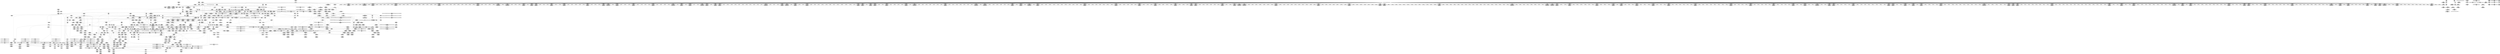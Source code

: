 digraph {
	CE0x5789620 [shape=record,shape=Mrecord,label="{CE0x5789620|GLOBAL:__llvm_gcov_ctr154|Global_var:__llvm_gcov_ctr154|*SummSource*}"]
	CE0x56ed460 [shape=record,shape=Mrecord,label="{CE0x56ed460|selinux_inode_readlink:do.body|*SummSink*}"]
	CE0x575ec10 [shape=record,shape=Mrecord,label="{CE0x575ec10|12:_i32,_56:_i8*,_:_CRE_251,252_}"]
	CE0x575c310 [shape=record,shape=Mrecord,label="{CE0x575c310|12:_i32,_56:_i8*,_:_CRE_190,191_}"]
	CE0x575baa0 [shape=record,shape=Mrecord,label="{CE0x575baa0|12:_i32,_56:_i8*,_:_CRE_181,182_}"]
	CE0x576c170 [shape=record,shape=Mrecord,label="{CE0x576c170|12:_i32,_56:_i8*,_:_CRE_601,602_}"]
	CE0x5710150 [shape=record,shape=Mrecord,label="{CE0x5710150|i32_22|*Constant*|*SummSource*}"]
	CE0x57743f0 [shape=record,shape=Mrecord,label="{CE0x57743f0|12:_i32,_56:_i8*,_:_CRE_899,900_}"]
	CE0x577f240 [shape=record,shape=Mrecord,label="{CE0x577f240|inode_has_perm:tmp13|security/selinux/hooks.c,1614|*SummSource*}"]
	CE0x5741dd0 [shape=record,shape=Mrecord,label="{CE0x5741dd0|COLLAPSED:_GCMRE___llvm_gcov_ctr154_internal_global_8_x_i64_zeroinitializer:_elem_0:default:}"]
	CE0x56f0aa0 [shape=record,shape=Mrecord,label="{CE0x56f0aa0|%struct.task_struct*_(%struct.task_struct**)*_asm_movq_%gs:$_1:P_,$0_,_r,im,_dirflag_,_fpsr_,_flags_}"]
	CE0x5751df0 [shape=record,shape=Mrecord,label="{CE0x5751df0|i32_5|*Constant*|*SummSink*}"]
	CE0x5754450 [shape=record,shape=Mrecord,label="{CE0x5754450|cred_sid:tmp}"]
	CE0x57a8290 [shape=record,shape=Mrecord,label="{CE0x57a8290|0:_i32,_4:_i32,_8:_i32,_12:_i32,_:_CMRE_20,24_|*MultipleSource*|security/selinux/hooks.c,196|security/selinux/hooks.c,197|*LoadInst*|security/selinux/hooks.c,196}"]
	CE0x570b730 [shape=record,shape=Mrecord,label="{CE0x570b730|dentry_has_perm:call|security/selinux/hooks.c,1632|*SummSource*}"]
	CE0x573d250 [shape=record,shape=Mrecord,label="{CE0x573d250|i32_1609|*Constant*}"]
	CE0x5735240 [shape=record,shape=Mrecord,label="{CE0x5735240|avc_has_perm:entry|*SummSink*}"]
	CE0x56fec60 [shape=record,shape=Mrecord,label="{CE0x56fec60|12:_i32,_56:_i8*,_:_CRE_144,145_}"]
	CE0x56edd30 [shape=record,shape=Mrecord,label="{CE0x56edd30|selinux_inode_readlink:tmp12|security/selinux/hooks.c,2805}"]
	CE0x5773ba0 [shape=record,shape=Mrecord,label="{CE0x5773ba0|12:_i32,_56:_i8*,_:_CRE_892,893_}"]
	CE0x574aef0 [shape=record,shape=Mrecord,label="{CE0x574aef0|inode_has_perm:tmp2}"]
	CE0x575c8b0 [shape=record,shape=Mrecord,label="{CE0x575c8b0|12:_i32,_56:_i8*,_:_CRE_196,197_}"]
	CE0x5735850 [shape=record,shape=Mrecord,label="{CE0x5735850|inode_has_perm:tmp18|security/selinux/hooks.c,1617}"]
	CE0x5730a10 [shape=record,shape=Mrecord,label="{CE0x5730a10|inode_has_perm:do.end|*SummSource*}"]
	CE0x575be60 [shape=record,shape=Mrecord,label="{CE0x575be60|12:_i32,_56:_i8*,_:_CRE_185,186_}"]
	CE0x575efa0 [shape=record,shape=Mrecord,label="{CE0x575efa0|12:_i32,_56:_i8*,_:_CRE_254,255_}"]
	CE0x56f8f00 [shape=record,shape=Mrecord,label="{CE0x56f8f00|104:_%struct.inode*,_:_CRE_165,166_}"]
	CE0x56ef880 [shape=record,shape=Mrecord,label="{CE0x56ef880|selinux_inode_readlink:tmp12|security/selinux/hooks.c,2805|*SummSink*}"]
	CE0x574e880 [shape=record,shape=Mrecord,label="{CE0x574e880|inode_has_perm:return|*SummSource*}"]
	CE0x5776070 [shape=record,shape=Mrecord,label="{CE0x5776070|12:_i32,_56:_i8*,_:_CRE_923,924_}"]
	CE0x56feb70 [shape=record,shape=Mrecord,label="{CE0x56feb70|12:_i32,_56:_i8*,_:_CRE_143,144_}"]
	CE0x56ecc90 [shape=record,shape=Mrecord,label="{CE0x56ecc90|i64*_getelementptr_inbounds_(_2_x_i64_,_2_x_i64_*___llvm_gcov_ctr98,_i64_0,_i64_0)|*Constant*|*SummSink*}"]
	CE0x5747050 [shape=record,shape=Mrecord,label="{CE0x5747050|COLLAPSED:_GCMRE___llvm_gcov_ctr98_internal_global_2_x_i64_zeroinitializer:_elem_0:default:}"]
	CE0x56f1390 [shape=record,shape=Mrecord,label="{CE0x56f1390|i64_4|*Constant*|*SummSink*}"]
	CE0x56f90e0 [shape=record,shape=Mrecord,label="{CE0x56f90e0|104:_%struct.inode*,_:_CRE_167,168_}"]
	CE0x5712de0 [shape=record,shape=Mrecord,label="{CE0x5712de0|12:_i32,_56:_i8*,_:_CRE_112,120_|*MultipleSource*|Function::inode_has_perm&Arg::inode::|*LoadInst*|security/selinux/hooks.c,1627|security/selinux/hooks.c,1611}"]
	CE0x56ef750 [shape=record,shape=Mrecord,label="{CE0x56ef750|selinux_inode_readlink:tmp12|security/selinux/hooks.c,2805|*SummSource*}"]
	CE0x56e5190 [shape=record,shape=Mrecord,label="{CE0x56e5190|104:_%struct.inode*,_:_CRE_144,145_}"]
	CE0x575cf40 [shape=record,shape=Mrecord,label="{CE0x575cf40|12:_i32,_56:_i8*,_:_CRE_203,204_}"]
	CE0x57709c0 [shape=record,shape=Mrecord,label="{CE0x57709c0|12:_i32,_56:_i8*,_:_CRE_808,816_|*MultipleSource*|Function::inode_has_perm&Arg::inode::|*LoadInst*|security/selinux/hooks.c,1627|security/selinux/hooks.c,1611}"]
	CE0x56e1170 [shape=record,shape=Mrecord,label="{CE0x56e1170|i32_5|*Constant*}"]
	CE0x574a490 [shape=record,shape=Mrecord,label="{CE0x574a490|GLOBAL:__validate_creds|*Constant*|*SummSink*}"]
	CE0x5744a70 [shape=record,shape=Mrecord,label="{CE0x5744a70|104:_%struct.inode*,_:_CRE_188,189_}"]
	CE0x5701500 [shape=record,shape=Mrecord,label="{CE0x5701500|selinux_inode_readlink:tmp}"]
	CE0x5742e10 [shape=record,shape=Mrecord,label="{CE0x5742e10|__validate_creds:entry|*SummSink*}"]
	CE0x576d6d0 [shape=record,shape=Mrecord,label="{CE0x576d6d0|12:_i32,_56:_i8*,_:_CRE_619,620_}"]
	CE0x578c290 [shape=record,shape=Mrecord,label="{CE0x578c290|i32_512|*Constant*|*SummSink*}"]
	CE0x5764e30 [shape=record,shape=Mrecord,label="{CE0x5764e30|12:_i32,_56:_i8*,_:_CRE_424,432_|*MultipleSource*|Function::inode_has_perm&Arg::inode::|*LoadInst*|security/selinux/hooks.c,1627|security/selinux/hooks.c,1611}"]
	CE0x56ec870 [shape=record,shape=Mrecord,label="{CE0x56ec870|get_current:tmp1|*SummSource*}"]
	CE0x5782060 [shape=record,shape=Mrecord,label="{CE0x5782060|inode_has_perm:tmp19|security/selinux/hooks.c,1618|*SummSink*}"]
	CE0x5782d10 [shape=record,shape=Mrecord,label="{CE0x5782d10|__validate_creds:if.end|*SummSink*}"]
	CE0x5745880 [shape=record,shape=Mrecord,label="{CE0x5745880|104:_%struct.inode*,_:_CRE_203,204_}"]
	CE0x56f9770 [shape=record,shape=Mrecord,label="{CE0x56f9770|104:_%struct.inode*,_:_CRE_174,175_}"]
	CE0x575c040 [shape=record,shape=Mrecord,label="{CE0x575c040|12:_i32,_56:_i8*,_:_CRE_187,188_}"]
	CE0x5762640 [shape=record,shape=Mrecord,label="{CE0x5762640|12:_i32,_56:_i8*,_:_CRE_300,301_}"]
	CE0x56f94a0 [shape=record,shape=Mrecord,label="{CE0x56f94a0|104:_%struct.inode*,_:_CRE_171,172_}"]
	CE0x57074e0 [shape=record,shape=Mrecord,label="{CE0x57074e0|104:_%struct.inode*,_:_CRE_215,216_}"]
	CE0x5781f80 [shape=record,shape=Mrecord,label="{CE0x5781f80|inode_has_perm:tmp19|security/selinux/hooks.c,1618}"]
	CE0x575b5d0 [shape=record,shape=Mrecord,label="{CE0x575b5d0|12:_i32,_56:_i8*,_:_CRE_180,181_}"]
	CE0x5734cc0 [shape=record,shape=Mrecord,label="{CE0x5734cc0|avc_has_perm:ssid|Function::avc_has_perm&Arg::ssid::}"]
	CE0x572e000 [shape=record,shape=Mrecord,label="{CE0x572e000|__validate_creds:tmp6|include/linux/cred.h,174|*SummSink*}"]
	CE0x56f6cf0 [shape=record,shape=Mrecord,label="{CE0x56f6cf0|selinux_inode_readlink:tmp19|security/selinux/hooks.c,2805}"]
	CE0x5742d10 [shape=record,shape=Mrecord,label="{CE0x5742d10|i32_22|*Constant*}"]
	CE0x57454c0 [shape=record,shape=Mrecord,label="{CE0x57454c0|104:_%struct.inode*,_:_CRE_199,200_}"]
	CE0x573eb20 [shape=record,shape=Mrecord,label="{CE0x573eb20|i64*_getelementptr_inbounds_(_8_x_i64_,_8_x_i64_*___llvm_gcov_ctr154,_i64_0,_i64_0)|*Constant*|*SummSource*}"]
	CE0x573d460 [shape=record,shape=Mrecord,label="{CE0x573d460|cred_sid:tmp2}"]
	CE0x5749cf0 [shape=record,shape=Mrecord,label="{CE0x5749cf0|i64*_getelementptr_inbounds_(_2_x_i64_,_2_x_i64_*___llvm_gcov_ctr153,_i64_0,_i64_0)|*Constant*}"]
	CE0x5784c50 [shape=record,shape=Mrecord,label="{CE0x5784c50|avc_has_perm:requested|Function::avc_has_perm&Arg::requested::|*SummSource*}"]
	CE0x573e2a0 [shape=record,shape=Mrecord,label="{CE0x573e2a0|i32_1609|*Constant*|*SummSink*}"]
	CE0x57877f0 [shape=record,shape=Mrecord,label="{CE0x57877f0|inode_has_perm:conv|security/selinux/hooks.c,1611|*SummSink*}"]
	CE0x575ee70 [shape=record,shape=Mrecord,label="{CE0x575ee70|12:_i32,_56:_i8*,_:_CRE_253,254_}"]
	CE0x5707d50 [shape=record,shape=Mrecord,label="{CE0x5707d50|104:_%struct.inode*,_:_CRE_224,232_|*MultipleSource*|Function::selinux_inode_readlink&Arg::dentry::|Function::dentry_has_perm&Arg::dentry::|security/selinux/hooks.c,1627}"]
	CE0x576bde0 [shape=record,shape=Mrecord,label="{CE0x576bde0|12:_i32,_56:_i8*,_:_CRE_598,599_}"]
	CE0x576f2c0 [shape=record,shape=Mrecord,label="{CE0x576f2c0|12:_i32,_56:_i8*,_:_CRE_704,712_|*MultipleSource*|Function::inode_has_perm&Arg::inode::|*LoadInst*|security/selinux/hooks.c,1627|security/selinux/hooks.c,1611}"]
	CE0x5760af0 [shape=record,shape=Mrecord,label="{CE0x5760af0|12:_i32,_56:_i8*,_:_CRE_277,278_}"]
	CE0x5786d80 [shape=record,shape=Mrecord,label="{CE0x5786d80|inode_has_perm:lnot1|security/selinux/hooks.c,1611|*SummSource*}"]
	CE0x57869c0 [shape=record,shape=Mrecord,label="{CE0x57869c0|inode_has_perm:lnot1|security/selinux/hooks.c,1611}"]
	CE0x576f4b0 [shape=record,shape=Mrecord,label="{CE0x576f4b0|12:_i32,_56:_i8*,_:_CRE_712,728_|*MultipleSource*|Function::inode_has_perm&Arg::inode::|*LoadInst*|security/selinux/hooks.c,1627|security/selinux/hooks.c,1611}"]
	CE0x57769f0 [shape=record,shape=Mrecord,label="{CE0x57769f0|12:_i32,_56:_i8*,_:_CRE_931,932_}"]
	CE0x57142e0 [shape=record,shape=Mrecord,label="{CE0x57142e0|GLOBAL:lockdep_rcu_suspicious|*Constant*}"]
	CE0x57690c0 [shape=record,shape=Mrecord,label="{CE0x57690c0|12:_i32,_56:_i8*,_:_CRE_560,561_}"]
	CE0x56f92c0 [shape=record,shape=Mrecord,label="{CE0x56f92c0|104:_%struct.inode*,_:_CRE_169,170_}"]
	CE0x5762c30 [shape=record,shape=Mrecord,label="{CE0x5762c30|12:_i32,_56:_i8*,_:_CRE_305,306_}"]
	CE0x57691f0 [shape=record,shape=Mrecord,label="{CE0x57691f0|12:_i32,_56:_i8*,_:_CRE_561,562_}"]
	CE0x56f7b20 [shape=record,shape=Mrecord,label="{CE0x56f7b20|GLOBAL:get_current|*Constant*|*SummSink*}"]
	CE0x574b3d0 [shape=record,shape=Mrecord,label="{CE0x574b3d0|GLOBAL:__validate_creds|*Constant*|*SummSource*}"]
	CE0x5749060 [shape=record,shape=Mrecord,label="{CE0x5749060|get_current:tmp2}"]
	CE0x56f2fa0 [shape=record,shape=Mrecord,label="{CE0x56f2fa0|_call_void_lockdep_rcu_suspicious(i8*_getelementptr_inbounds_(_25_x_i8_,_25_x_i8_*_.str3,_i32_0,_i32_0),_i32_2805,_i8*_getelementptr_inbounds_(_45_x_i8_,_45_x_i8_*_.str12,_i32_0,_i32_0))_#10,_!dbg_!27728|security/selinux/hooks.c,2805|*SummSink*}"]
	CE0x572fba0 [shape=record,shape=Mrecord,label="{CE0x572fba0|inode_has_perm:perms|Function::inode_has_perm&Arg::perms::}"]
	CE0x5789c50 [shape=record,shape=Mrecord,label="{CE0x5789c50|inode_has_perm:tmp9|security/selinux/hooks.c,1611|*SummSource*}"]
	CE0x57629d0 [shape=record,shape=Mrecord,label="{CE0x57629d0|12:_i32,_56:_i8*,_:_CRE_303,304_}"]
	CE0x574ba90 [shape=record,shape=Mrecord,label="{CE0x574ba90|__validate_creds:lnot1|include/linux/cred.h,173}"]
	CE0x5772640 [shape=record,shape=Mrecord,label="{CE0x5772640|12:_i32,_56:_i8*,_:_CRE_874,875_}"]
	CE0x5782830 [shape=record,shape=Mrecord,label="{CE0x5782830|inode_has_perm:tmp20|security/selinux/hooks.c,1618|*SummSink*}"]
	CE0x5758900 [shape=record,shape=Mrecord,label="{CE0x5758900|i64*_getelementptr_inbounds_(_8_x_i64_,_8_x_i64_*___llvm_gcov_ctr154,_i64_0,_i64_6)|*Constant*|*SummSource*}"]
	CE0x576ae70 [shape=record,shape=Mrecord,label="{CE0x576ae70|12:_i32,_56:_i8*,_:_CRE_585,586_}"]
	CE0x576b200 [shape=record,shape=Mrecord,label="{CE0x576b200|12:_i32,_56:_i8*,_:_CRE_588,589_}"]
	CE0x5770e00 [shape=record,shape=Mrecord,label="{CE0x5770e00|12:_i32,_56:_i8*,_:_CRE_824,832_|*MultipleSource*|Function::inode_has_perm&Arg::inode::|*LoadInst*|security/selinux/hooks.c,1627|security/selinux/hooks.c,1611}"]
	CE0x574d940 [shape=record,shape=Mrecord,label="{CE0x574d940|i64*_getelementptr_inbounds_(_8_x_i64_,_8_x_i64_*___llvm_gcov_ctr154,_i64_0,_i64_2)|*Constant*}"]
	CE0x5772510 [shape=record,shape=Mrecord,label="{CE0x5772510|12:_i32,_56:_i8*,_:_CRE_873,874_}"]
	CE0x5778270 [shape=record,shape=Mrecord,label="{CE0x5778270|12:_i32,_56:_i8*,_:_CRE_983,984_}"]
	CE0x578b220 [shape=record,shape=Mrecord,label="{CE0x578b220|i64*_getelementptr_inbounds_(_8_x_i64_,_8_x_i64_*___llvm_gcov_ctr154,_i64_0,_i64_5)|*Constant*|*SummSource*}"]
	CE0x5776d80 [shape=record,shape=Mrecord,label="{CE0x5776d80|12:_i32,_56:_i8*,_:_CRE_934,935_}"]
	CE0x56e74f0 [shape=record,shape=Mrecord,label="{CE0x56e74f0|get_current:bb|*SummSink*}"]
	CE0x57891b0 [shape=record,shape=Mrecord,label="{CE0x57891b0|inode_has_perm:tmp7|security/selinux/hooks.c,1611|*SummSink*}"]
	CE0x57638f0 [shape=record,shape=Mrecord,label="{CE0x57638f0|12:_i32,_56:_i8*,_:_CRE_336,344_|*MultipleSource*|Function::inode_has_perm&Arg::inode::|*LoadInst*|security/selinux/hooks.c,1627|security/selinux/hooks.c,1611}"]
	CE0x5766f80 [shape=record,shape=Mrecord,label="{CE0x5766f80|12:_i32,_56:_i8*,_:_CRE_488,496_|*MultipleSource*|Function::inode_has_perm&Arg::inode::|*LoadInst*|security/selinux/hooks.c,1627|security/selinux/hooks.c,1611}"]
	CE0x573f260 [shape=record,shape=Mrecord,label="{CE0x573f260|__validate_creds:line|Function::__validate_creds&Arg::line::|*SummSink*}"]
	CE0x56f76a0 [shape=record,shape=Mrecord,label="{CE0x56f76a0|GLOBAL:get_current|*Constant*}"]
	CE0x570fd00 [shape=record,shape=Mrecord,label="{CE0x570fd00|i64*_getelementptr_inbounds_(_8_x_i64_,_8_x_i64_*___llvm_gcov_ctr154,_i64_0,_i64_2)|*Constant*|*SummSource*}"]
	CE0x5700a00 [shape=record,shape=Mrecord,label="{CE0x5700a00|dentry_has_perm:tmp3|*SummSource*}"]
	CE0x5709130 [shape=record,shape=Mrecord,label="{CE0x5709130|104:_%struct.inode*,_:_CRE_307,308_}"]
	CE0x572f6a0 [shape=record,shape=Mrecord,label="{CE0x572f6a0|i64*_getelementptr_inbounds_(_2_x_i64_,_2_x_i64_*___llvm_gcov_ctr98,_i64_0,_i64_1)|*Constant*|*SummSource*}"]
	CE0x5760890 [shape=record,shape=Mrecord,label="{CE0x5760890|12:_i32,_56:_i8*,_:_CRE_275,276_}"]
	CE0x56e59e0 [shape=record,shape=Mrecord,label="{CE0x56e59e0|104:_%struct.inode*,_:_CRE_153,154_}"]
	CE0x56f2970 [shape=record,shape=Mrecord,label="{CE0x56f2970|i8_1|*Constant*}"]
	CE0x5703ff0 [shape=record,shape=Mrecord,label="{CE0x5703ff0|i64_2|*Constant*|*SummSource*}"]
	CE0x56e3b20 [shape=record,shape=Mrecord,label="{CE0x56e3b20|i32_2|*Constant*|*SummSource*}"]
	CE0x577e620 [shape=record,shape=Mrecord,label="{CE0x577e620|inode_has_perm:sid3|security/selinux/hooks.c,1617|*SummSource*}"]
	CE0x56ef250 [shape=record,shape=Mrecord,label="{CE0x56ef250|selinux_inode_readlink:tmp|*SummSink*}"]
	CE0x5771620 [shape=record,shape=Mrecord,label="{CE0x5771620|12:_i32,_56:_i8*,_:_CRE_856,864_|*MultipleSource*|Function::inode_has_perm&Arg::inode::|*LoadInst*|security/selinux/hooks.c,1627|security/selinux/hooks.c,1611}"]
	CE0x578b800 [shape=record,shape=Mrecord,label="{CE0x578b800|inode_has_perm:tmp11|security/selinux/hooks.c,1612}"]
	CE0x575a6d0 [shape=record,shape=Mrecord,label="{CE0x575a6d0|12:_i32,_56:_i8*,_:_CRE_164,165_}"]
	CE0x57623e0 [shape=record,shape=Mrecord,label="{CE0x57623e0|12:_i32,_56:_i8*,_:_CRE_298,299_}"]
	CE0x576c500 [shape=record,shape=Mrecord,label="{CE0x576c500|12:_i32,_56:_i8*,_:_CRE_604,605_}"]
	CE0x5730740 [shape=record,shape=Mrecord,label="{CE0x5730740|_ret_i32_%retval.0,_!dbg_!27739|security/selinux/hooks.c,1618|*SummSource*}"]
	CE0x5774c40 [shape=record,shape=Mrecord,label="{CE0x5774c40|12:_i32,_56:_i8*,_:_CRE_906,907_}"]
	CE0x57a7ed0 [shape=record,shape=Mrecord,label="{CE0x57a7ed0|0:_i32,_4:_i32,_8:_i32,_12:_i32,_:_CMRE_12,16_|*MultipleSource*|security/selinux/hooks.c,196|security/selinux/hooks.c,197|*LoadInst*|security/selinux/hooks.c,196}"]
	CE0x575ded0 [shape=record,shape=Mrecord,label="{CE0x575ded0|12:_i32,_56:_i8*,_:_CRE_241,242_}"]
	CE0x56efdc0 [shape=record,shape=Mrecord,label="{CE0x56efdc0|i64*_getelementptr_inbounds_(_11_x_i64_,_11_x_i64_*___llvm_gcov_ctr229,_i64_0,_i64_6)|*Constant*|*SummSource*}"]
	CE0x5752dd0 [shape=record,shape=Mrecord,label="{CE0x5752dd0|i32_1|*Constant*}"]
	CE0x56e5e90 [shape=record,shape=Mrecord,label="{CE0x56e5e90|104:_%struct.inode*,_:_CRE_158,159_}"]
	CE0x5743840 [shape=record,shape=Mrecord,label="{CE0x5743840|inode_has_perm:i_flags|security/selinux/hooks.c,1611|*SummSink*}"]
	CE0x575d690 [shape=record,shape=Mrecord,label="{CE0x575d690|12:_i32,_56:_i8*,_:_CRE_216,224_|*MultipleSource*|Function::inode_has_perm&Arg::inode::|*LoadInst*|security/selinux/hooks.c,1627|security/selinux/hooks.c,1611}"]
	CE0x57452e0 [shape=record,shape=Mrecord,label="{CE0x57452e0|104:_%struct.inode*,_:_CRE_197,198_}"]
	CE0x5771ea0 [shape=record,shape=Mrecord,label="{CE0x5771ea0|12:_i32,_56:_i8*,_:_CRE_867,868_}"]
	CE0x575c7c0 [shape=record,shape=Mrecord,label="{CE0x575c7c0|12:_i32,_56:_i8*,_:_CRE_195,196_}"]
	CE0x575e9b0 [shape=record,shape=Mrecord,label="{CE0x575e9b0|12:_i32,_56:_i8*,_:_CRE_249,250_}"]
	CE0x56d8ac0 [shape=record,shape=Mrecord,label="{CE0x56d8ac0|_call_void_mcount()_#3|*SummSource*}"]
	CE0x5760fb0 [shape=record,shape=Mrecord,label="{CE0x5760fb0|12:_i32,_56:_i8*,_:_CRE_281,282_}"]
	CE0x5736250 [shape=record,shape=Mrecord,label="{CE0x5736250|i32_(i32,_i32,_i16,_i32,_%struct.common_audit_data*)*_bitcast_(i32_(i32,_i32,_i16,_i32,_%struct.common_audit_data.495*)*_avc_has_perm_to_i32_(i32,_i32,_i16,_i32,_%struct.common_audit_data*)*)|*Constant*}"]
	CE0x56e58f0 [shape=record,shape=Mrecord,label="{CE0x56e58f0|104:_%struct.inode*,_:_CRE_152,153_}"]
	CE0x56fda70 [shape=record,shape=Mrecord,label="{CE0x56fda70|cred_sid:sid|security/selinux/hooks.c,197|*SummSink*}"]
	CE0x57a8be0 [shape=record,shape=Mrecord,label="{CE0x57a8be0|__validate_creds:tmp8|include/linux/cred.h,175|*SummSource*}"]
	CE0x5769f00 [shape=record,shape=Mrecord,label="{CE0x5769f00|12:_i32,_56:_i8*,_:_CRE_572,573_}"]
	CE0x57409f0 [shape=record,shape=Mrecord,label="{CE0x57409f0|cred_sid:tmp1}"]
	CE0x5761340 [shape=record,shape=Mrecord,label="{CE0x5761340|12:_i32,_56:_i8*,_:_CRE_284,285_}"]
	CE0x5777ec0 [shape=record,shape=Mrecord,label="{CE0x5777ec0|12:_i32,_56:_i8*,_:_CRE_979,980_}"]
	CE0x57a9200 [shape=record,shape=Mrecord,label="{CE0x57a9200|__validate_creds:tmp9|include/linux/cred.h,175|*SummSource*}"]
	CE0x56e87b0 [shape=record,shape=Mrecord,label="{CE0x56e87b0|104:_%struct.inode*,_:_CRE_80,88_|*MultipleSource*|Function::selinux_inode_readlink&Arg::dentry::|Function::dentry_has_perm&Arg::dentry::|security/selinux/hooks.c,1627}"]
	CE0x56e3930 [shape=record,shape=Mrecord,label="{CE0x56e3930|dentry_has_perm:dentry|Function::dentry_has_perm&Arg::dentry::|*SummSource*}"]
	CE0x572d0b0 [shape=record,shape=Mrecord,label="{CE0x572d0b0|104:_%struct.inode*,_:_CRE_314,315_}"]
	CE0x5733bd0 [shape=record,shape=Mrecord,label="{CE0x5733bd0|dentry_has_perm:tmp1|*SummSink*}"]
	CE0x577e270 [shape=record,shape=Mrecord,label="{CE0x577e270|inode_has_perm:tmp16|security/selinux/hooks.c,1615}"]
	CE0x57671e0 [shape=record,shape=Mrecord,label="{CE0x57671e0|12:_i32,_56:_i8*,_:_CRE_500,504_|*MultipleSource*|Function::inode_has_perm&Arg::inode::|*LoadInst*|security/selinux/hooks.c,1627|security/selinux/hooks.c,1611}"]
	CE0x5769320 [shape=record,shape=Mrecord,label="{CE0x5769320|12:_i32,_56:_i8*,_:_CRE_562,563_}"]
	CE0x576e570 [shape=record,shape=Mrecord,label="{CE0x576e570|12:_i32,_56:_i8*,_:_CRE_664,672_|*MultipleSource*|Function::inode_has_perm&Arg::inode::|*LoadInst*|security/selinux/hooks.c,1627|security/selinux/hooks.c,1611}"]
	CE0x570af60 [shape=record,shape=Mrecord,label="{CE0x570af60|dentry_has_perm:u|security/selinux/hooks.c,1631|*SummSource*}"]
	CE0x57599c0 [shape=record,shape=Mrecord,label="{CE0x57599c0|GLOBAL:cred_sid|*Constant*}"]
	CE0x570bf50 [shape=record,shape=Mrecord,label="{CE0x570bf50|inode_has_perm:entry}"]
	CE0x5774780 [shape=record,shape=Mrecord,label="{CE0x5774780|12:_i32,_56:_i8*,_:_CRE_902,903_}"]
	CE0x5747f40 [shape=record,shape=Mrecord,label="{CE0x5747f40|12:_i32,_56:_i8*,_:_CRE_155,156_}"]
	CE0x5787f90 [shape=record,shape=Mrecord,label="{CE0x5787f90|GLOBAL:llvm.expect.i64|*Constant*|*SummSink*}"]
	CE0x5762e90 [shape=record,shape=Mrecord,label="{CE0x5762e90|12:_i32,_56:_i8*,_:_CRE_307,308_}"]
	CE0x577dbd0 [shape=record,shape=Mrecord,label="{CE0x577dbd0|inode_has_perm:tmp15|*LoadInst*|security/selinux/hooks.c,1615}"]
	CE0x56fe520 [shape=record,shape=Mrecord,label="{CE0x56fe520|12:_i32,_56:_i8*,_:_CRE_137,138_}"]
	CE0x576fd30 [shape=record,shape=Mrecord,label="{CE0x576fd30|12:_i32,_56:_i8*,_:_CRE_752,756_|*MultipleSource*|Function::inode_has_perm&Arg::inode::|*LoadInst*|security/selinux/hooks.c,1627|security/selinux/hooks.c,1611}"]
	CE0x56f2ec0 [shape=record,shape=Mrecord,label="{CE0x56f2ec0|_call_void_lockdep_rcu_suspicious(i8*_getelementptr_inbounds_(_25_x_i8_,_25_x_i8_*_.str3,_i32_0,_i32_0),_i32_2805,_i8*_getelementptr_inbounds_(_45_x_i8_,_45_x_i8_*_.str12,_i32_0,_i32_0))_#10,_!dbg_!27728|security/selinux/hooks.c,2805}"]
	CE0x5706800 [shape=record,shape=Mrecord,label="{CE0x5706800|selinux_inode_readlink:tobool|security/selinux/hooks.c,2805|*SummSink*}"]
	CE0x57a7820 [shape=record,shape=Mrecord,label="{CE0x57a7820|0:_i32,_4:_i32,_8:_i32,_12:_i32,_:_CMRE_4,8_|*MultipleSource*|security/selinux/hooks.c,196|security/selinux/hooks.c,197|*LoadInst*|security/selinux/hooks.c,196}"]
	CE0x575f0d0 [shape=record,shape=Mrecord,label="{CE0x575f0d0|12:_i32,_56:_i8*,_:_CRE_255,256_}"]
	CE0x7345470 [shape=record,shape=Mrecord,label="{CE0x7345470|selinux_inode_readlink:do.end}"]
	CE0x56dbae0 [shape=record,shape=Mrecord,label="{CE0x56dbae0|selinux_inode_readlink:tmp8|security/selinux/hooks.c,2805|*SummSink*}"]
	CE0x5777110 [shape=record,shape=Mrecord,label="{CE0x5777110|12:_i32,_56:_i8*,_:_CRE_944,952_|*MultipleSource*|Function::inode_has_perm&Arg::inode::|*LoadInst*|security/selinux/hooks.c,1627|security/selinux/hooks.c,1611}"]
	CE0x56ff630 [shape=record,shape=Mrecord,label="{CE0x56ff630|selinux_inode_readlink:cred4|security/selinux/hooks.c,2805}"]
	CE0x577d950 [shape=record,shape=Mrecord,label="{CE0x577d950|i32_10|*Constant*|*SummSink*}"]
	CE0x572df90 [shape=record,shape=Mrecord,label="{CE0x572df90|__validate_creds:tmp6|include/linux/cred.h,174|*SummSource*}"]
	CE0x57a9610 [shape=record,shape=Mrecord,label="{CE0x57a9610|cred_sid:bb}"]
	CE0x570b7a0 [shape=record,shape=Mrecord,label="{CE0x570b7a0|dentry_has_perm:call|security/selinux/hooks.c,1632|*SummSink*}"]
	CE0x573e4f0 [shape=record,shape=Mrecord,label="{CE0x573e4f0|i64*_getelementptr_inbounds_(_2_x_i64_,_2_x_i64_*___llvm_gcov_ctr131,_i64_0,_i64_1)|*Constant*|*SummSink*}"]
	CE0x56e2160 [shape=record,shape=Mrecord,label="{CE0x56e2160|selinux_inode_readlink:call5|security/selinux/hooks.c,2807|*SummSink*}"]
	CE0x57707a0 [shape=record,shape=Mrecord,label="{CE0x57707a0|12:_i32,_56:_i8*,_:_CRE_800,804_|*MultipleSource*|Function::inode_has_perm&Arg::inode::|*LoadInst*|security/selinux/hooks.c,1627|security/selinux/hooks.c,1611}"]
	CE0x5708780 [shape=record,shape=Mrecord,label="{CE0x5708780|104:_%struct.inode*,_:_CRE_288,296_|*MultipleSource*|Function::selinux_inode_readlink&Arg::dentry::|Function::dentry_has_perm&Arg::dentry::|security/selinux/hooks.c,1627}"]
	CE0x56f8ff0 [shape=record,shape=Mrecord,label="{CE0x56f8ff0|104:_%struct.inode*,_:_CRE_166,167_}"]
	CE0x5776530 [shape=record,shape=Mrecord,label="{CE0x5776530|12:_i32,_56:_i8*,_:_CRE_927,928_}"]
	CE0x5765460 [shape=record,shape=Mrecord,label="{CE0x5765460|12:_i32,_56:_i8*,_:_CRE_448,456_|*MultipleSource*|Function::inode_has_perm&Arg::inode::|*LoadInst*|security/selinux/hooks.c,1627|security/selinux/hooks.c,1611}"]
	CE0x6a97570 [shape=record,shape=Mrecord,label="{CE0x6a97570|selinux_inode_readlink:land.lhs.true2|*SummSink*}"]
	CE0x574b730 [shape=record,shape=Mrecord,label="{CE0x574b730|__validate_creds:entry|*SummSource*}"]
	CE0x576aae0 [shape=record,shape=Mrecord,label="{CE0x576aae0|12:_i32,_56:_i8*,_:_CRE_582,583_}"]
	CE0x56e2bf0 [shape=record,shape=Mrecord,label="{CE0x56e2bf0|dentry_has_perm:cred|Function::dentry_has_perm&Arg::cred::}"]
	CE0x5760040 [shape=record,shape=Mrecord,label="{CE0x5760040|12:_i32,_56:_i8*,_:_CRE_268,269_}"]
	CE0x56f8d20 [shape=record,shape=Mrecord,label="{CE0x56f8d20|104:_%struct.inode*,_:_CRE_163,164_}"]
	CE0x5749230 [shape=record,shape=Mrecord,label="{CE0x5749230|get_current:tmp3}"]
	CE0x5714160 [shape=record,shape=Mrecord,label="{CE0x5714160|i8*_getelementptr_inbounds_(_25_x_i8_,_25_x_i8_*_.str3,_i32_0,_i32_0)|*Constant*|*SummSource*}"]
	CE0x573e0c0 [shape=record,shape=Mrecord,label="{CE0x573e0c0|i32_1609|*Constant*|*SummSource*}"]
	CE0x5777a80 [shape=record,shape=Mrecord,label="{CE0x5777a80|12:_i32,_56:_i8*,_:_CRE_977,978_}"]
	CE0x573db10 [shape=record,shape=Mrecord,label="{CE0x573db10|inode_has_perm:tmp|*SummSource*}"]
	CE0x5769450 [shape=record,shape=Mrecord,label="{CE0x5769450|12:_i32,_56:_i8*,_:_CRE_563,564_}"]
	CE0x5781490 [shape=record,shape=Mrecord,label="{CE0x5781490|inode_has_perm:retval.0}"]
	CE0x57628a0 [shape=record,shape=Mrecord,label="{CE0x57628a0|12:_i32,_56:_i8*,_:_CRE_302,303_}"]
	CE0x56fff50 [shape=record,shape=Mrecord,label="{CE0x56fff50|selinux_inode_readlink:call5|security/selinux/hooks.c,2807}"]
	CE0x57479a0 [shape=record,shape=Mrecord,label="{CE0x57479a0|12:_i32,_56:_i8*,_:_CRE_149,150_}"]
	CE0x575d210 [shape=record,shape=Mrecord,label="{CE0x575d210|12:_i32,_56:_i8*,_:_CRE_206,207_}"]
	CE0x57645b0 [shape=record,shape=Mrecord,label="{CE0x57645b0|12:_i32,_56:_i8*,_:_CRE_392,400_|*MultipleSource*|Function::inode_has_perm&Arg::inode::|*LoadInst*|security/selinux/hooks.c,1627|security/selinux/hooks.c,1611}"]
	CE0x573aa60 [shape=record,shape=Mrecord,label="{CE0x573aa60|28:_i32,_32:_i16,_:_CRE_28,32_|*MultipleSource*|*LoadInst*|security/selinux/hooks.c,1615|security/selinux/hooks.c,1615|security/selinux/hooks.c,1617}"]
	CE0x5706c80 [shape=record,shape=Mrecord,label="{CE0x5706c80|i64_0|*Constant*|*SummSource*}"]
	CE0x5753940 [shape=record,shape=Mrecord,label="{CE0x5753940|cred_sid:tmp|*SummSource*}"]
	CE0x5773e00 [shape=record,shape=Mrecord,label="{CE0x5773e00|12:_i32,_56:_i8*,_:_CRE_894,895_}"]
	CE0x573f930 [shape=record,shape=Mrecord,label="{CE0x573f930|inode_has_perm:bb}"]
	CE0x576cd50 [shape=record,shape=Mrecord,label="{CE0x576cd50|12:_i32,_56:_i8*,_:_CRE_611,612_}"]
	CE0x5711150 [shape=record,shape=Mrecord,label="{CE0x5711150|__validate_creds:lnot.ext|include/linux/cred.h,173}"]
	CE0x5773a70 [shape=record,shape=Mrecord,label="{CE0x5773a70|12:_i32,_56:_i8*,_:_CRE_891,892_}"]
	CE0x573ab90 [shape=record,shape=Mrecord,label="{CE0x573ab90|28:_i32,_32:_i16,_:_CRE_32,34_|*MultipleSource*|*LoadInst*|security/selinux/hooks.c,1615|security/selinux/hooks.c,1615|security/selinux/hooks.c,1617}"]
	CE0x577dce0 [shape=record,shape=Mrecord,label="{CE0x577dce0|inode_has_perm:i_security|security/selinux/hooks.c,1615}"]
	CE0x57756f0 [shape=record,shape=Mrecord,label="{CE0x57756f0|12:_i32,_56:_i8*,_:_CRE_915,916_}"]
	CE0x5788110 [shape=record,shape=Mrecord,label="{CE0x5788110|GLOBAL:llvm.expect.i64|*Constant*|*SummSource*}"]
	CE0x573ef10 [shape=record,shape=Mrecord,label="{CE0x573ef10|GLOBAL:creds_are_invalid|*Constant*|*SummSource*}"]
	CE0x56e34f0 [shape=record,shape=Mrecord,label="{CE0x56e34f0|selinux_inode_readlink:dentry|Function::selinux_inode_readlink&Arg::dentry::|*SummSink*}"]
	CE0x5770170 [shape=record,shape=Mrecord,label="{CE0x5770170|12:_i32,_56:_i8*,_:_CRE_768,776_|*MultipleSource*|Function::inode_has_perm&Arg::inode::|*LoadInst*|security/selinux/hooks.c,1627|security/selinux/hooks.c,1611}"]
	CE0x5748300 [shape=record,shape=Mrecord,label="{CE0x5748300|12:_i32,_56:_i8*,_:_CRE_159,160_}"]
	CE0x575b300 [shape=record,shape=Mrecord,label="{CE0x575b300|12:_i32,_56:_i8*,_:_CRE_177,178_}"]
	CE0x57036d0 [shape=record,shape=Mrecord,label="{CE0x57036d0|GLOBAL:selinux_inode_readlink.__warned|Global_var:selinux_inode_readlink.__warned|*SummSource*}"]
	CE0x572e460 [shape=record,shape=Mrecord,label="{CE0x572e460|__validate_creds:tmp7|include/linux/cred.h,174}"]
	CE0x577e160 [shape=record,shape=Mrecord,label="{CE0x577e160|inode_has_perm:tmp15|*LoadInst*|security/selinux/hooks.c,1615|*SummSink*}"]
	CE0x575f7f0 [shape=record,shape=Mrecord,label="{CE0x575f7f0|12:_i32,_56:_i8*,_:_CRE_261,262_}"]
	CE0x5707f30 [shape=record,shape=Mrecord,label="{CE0x5707f30|104:_%struct.inode*,_:_CRE_240,248_|*MultipleSource*|Function::selinux_inode_readlink&Arg::dentry::|Function::dentry_has_perm&Arg::dentry::|security/selinux/hooks.c,1627}"]
	CE0x576da60 [shape=record,shape=Mrecord,label="{CE0x576da60|12:_i32,_56:_i8*,_:_CRE_622,623_}"]
	CE0x56ecda0 [shape=record,shape=Mrecord,label="{CE0x56ecda0|selinux_inode_readlink:land.lhs.true2}"]
	CE0x575d870 [shape=record,shape=Mrecord,label="{CE0x575d870|12:_i32,_56:_i8*,_:_CRE_224,232_|*MultipleSource*|Function::inode_has_perm&Arg::inode::|*LoadInst*|security/selinux/hooks.c,1627|security/selinux/hooks.c,1611}"]
	CE0x5775e10 [shape=record,shape=Mrecord,label="{CE0x5775e10|12:_i32,_56:_i8*,_:_CRE_921,922_}"]
	CE0x57037e0 [shape=record,shape=Mrecord,label="{CE0x57037e0|GLOBAL:selinux_inode_readlink.__warned|Global_var:selinux_inode_readlink.__warned|*SummSink*}"]
	CE0x5700b70 [shape=record,shape=Mrecord,label="{CE0x5700b70|_call_void_mcount()_#3|*SummSink*}"]
	CE0x57a8c50 [shape=record,shape=Mrecord,label="{CE0x57a8c50|__validate_creds:tmp8|include/linux/cred.h,175|*SummSink*}"]
	CE0x5773480 [shape=record,shape=Mrecord,label="{CE0x5773480|12:_i32,_56:_i8*,_:_CRE_886,887_}"]
	CE0x5760d50 [shape=record,shape=Mrecord,label="{CE0x5760d50|12:_i32,_56:_i8*,_:_CRE_279,280_}"]
	CE0x5788330 [shape=record,shape=Mrecord,label="{CE0x5788330|inode_has_perm:expval|security/selinux/hooks.c,1611|*SummSink*}"]
	CE0x56fc100 [shape=record,shape=Mrecord,label="{CE0x56fc100|selinux_inode_readlink:tmp20|security/selinux/hooks.c,2805}"]
	CE0x570fb40 [shape=record,shape=Mrecord,label="{CE0x570fb40|get_current:tmp3|*SummSink*}"]
	CE0x5747b80 [shape=record,shape=Mrecord,label="{CE0x5747b80|12:_i32,_56:_i8*,_:_CRE_151,152_}"]
	CE0x5735b80 [shape=record,shape=Mrecord,label="{CE0x5735b80|inode_has_perm:tmp18|security/selinux/hooks.c,1617|*SummSink*}"]
	CE0x576a290 [shape=record,shape=Mrecord,label="{CE0x576a290|12:_i32,_56:_i8*,_:_CRE_575,576_}"]
	CE0x5700a70 [shape=record,shape=Mrecord,label="{CE0x5700a70|_call_void_mcount()_#3|*SummSource*}"]
	CE0x5767ca0 [shape=record,shape=Mrecord,label="{CE0x5767ca0|12:_i32,_56:_i8*,_:_CRE_528,536_|*MultipleSource*|Function::inode_has_perm&Arg::inode::|*LoadInst*|security/selinux/hooks.c,1627|security/selinux/hooks.c,1611}"]
	CE0x5747c70 [shape=record,shape=Mrecord,label="{CE0x5747c70|12:_i32,_56:_i8*,_:_CRE_152,153_}"]
	CE0x56fc280 [shape=record,shape=Mrecord,label="{CE0x56fc280|selinux_inode_readlink:tmp20|security/selinux/hooks.c,2805|*SummSource*}"]
	CE0x5706de0 [shape=record,shape=Mrecord,label="{CE0x5706de0|i64_0|*Constant*|*SummSink*}"]
	CE0x56f11d0 [shape=record,shape=Mrecord,label="{CE0x56f11d0|i64_4|*Constant*|*SummSource*}"]
	CE0x576b920 [shape=record,shape=Mrecord,label="{CE0x576b920|12:_i32,_56:_i8*,_:_CRE_594,595_}"]
	CE0x5700990 [shape=record,shape=Mrecord,label="{CE0x5700990|dentry_has_perm:tmp3}"]
	CE0x56e7380 [shape=record,shape=Mrecord,label="{CE0x56e7380|get_current:bb|*SummSource*}"]
	CE0x56f8b40 [shape=record,shape=Mrecord,label="{CE0x56f8b40|104:_%struct.inode*,_:_CRE_161,162_}"]
	CE0x56e54f0 [shape=record,shape=Mrecord,label="{CE0x56e54f0|104:_%struct.inode*,_:_CRE_147,148_}"]
	CE0x56fa7f0 [shape=record,shape=Mrecord,label="{CE0x56fa7f0|_call_void___validate_creds(%struct.cred*_%cred,_i8*_getelementptr_inbounds_(_25_x_i8_,_25_x_i8_*_.str3,_i32_0,_i32_0),_i32_1609)_#10,_!dbg_!27719|security/selinux/hooks.c,1609|*SummSink*}"]
	CE0x56fb610 [shape=record,shape=Mrecord,label="{CE0x56fb610|selinux_inode_readlink:tmp6|security/selinux/hooks.c,2805|*SummSource*}"]
	CE0x57476d0 [shape=record,shape=Mrecord,label="{CE0x57476d0|12:_i32,_56:_i8*,_:_CRE_146,147_}"]
	CE0x5766bf0 [shape=record,shape=Mrecord,label="{CE0x5766bf0|12:_i32,_56:_i8*,_:_CRE_485,486_}"]
	CE0x5703f80 [shape=record,shape=Mrecord,label="{CE0x5703f80|i64_2|*Constant*}"]
	CE0x5712420 [shape=record,shape=Mrecord,label="{CE0x5712420|inode_has_perm:tmp3|*SummSource*}"]
	CE0x56d92e0 [shape=record,shape=Mrecord,label="{CE0x56d92e0|i32_0|*Constant*|*SummSource*}"]
	CE0x56f9680 [shape=record,shape=Mrecord,label="{CE0x56f9680|104:_%struct.inode*,_:_CRE_173,174_}"]
	CE0x5772d60 [shape=record,shape=Mrecord,label="{CE0x5772d60|12:_i32,_56:_i8*,_:_CRE_880,881_}"]
	CE0x56eac20 [shape=record,shape=Mrecord,label="{CE0x56eac20|selinux_inode_readlink:if.then}"]
	CE0x577f1d0 [shape=record,shape=Mrecord,label="{CE0x577f1d0|inode_has_perm:tmp13|security/selinux/hooks.c,1614}"]
	CE0x5746580 [shape=record,shape=Mrecord,label="{CE0x5746580|inode_has_perm:tmp5|security/selinux/hooks.c,1609}"]
	CE0x56ed650 [shape=record,shape=Mrecord,label="{CE0x56ed650|selinux_inode_readlink:tmp10|security/selinux/hooks.c,2805|*SummSink*}"]
	CE0x572f8e0 [shape=record,shape=Mrecord,label="{CE0x572f8e0|inode_has_perm:inode|Function::inode_has_perm&Arg::inode::|*SummSource*}"]
	CE0x572cd20 [shape=record,shape=Mrecord,label="{CE0x572cd20|104:_%struct.inode*,_:_CRE_310,311_}"]
	CE0x56fbb20 [shape=record,shape=Mrecord,label="{CE0x56fbb20|i64*_getelementptr_inbounds_(_11_x_i64_,_11_x_i64_*___llvm_gcov_ctr229,_i64_0,_i64_0)|*Constant*}"]
	CE0x57749e0 [shape=record,shape=Mrecord,label="{CE0x57749e0|12:_i32,_56:_i8*,_:_CRE_904,905_}"]
	CE0x5749d60 [shape=record,shape=Mrecord,label="{CE0x5749d60|i64*_getelementptr_inbounds_(_2_x_i64_,_2_x_i64_*___llvm_gcov_ctr153,_i64_0,_i64_0)|*Constant*|*SummSource*}"]
	CE0x5765020 [shape=record,shape=Mrecord,label="{CE0x5765020|12:_i32,_56:_i8*,_:_CRE_432,440_|*MultipleSource*|Function::inode_has_perm&Arg::inode::|*LoadInst*|security/selinux/hooks.c,1627|security/selinux/hooks.c,1611}"]
	CE0x56e9fb0 [shape=record,shape=Mrecord,label="{CE0x56e9fb0|i64*_getelementptr_inbounds_(_11_x_i64_,_11_x_i64_*___llvm_gcov_ctr229,_i64_0,_i64_6)|*Constant*|*SummSink*}"]
	CE0x576a880 [shape=record,shape=Mrecord,label="{CE0x576a880|12:_i32,_56:_i8*,_:_CRE_580,581_}"]
	CE0x5787920 [shape=record,shape=Mrecord,label="{CE0x5787920|i64_0|*Constant*}"]
	CE0x57545b0 [shape=record,shape=Mrecord,label="{CE0x57545b0|cred_sid:tmp6|security/selinux/hooks.c,197|*SummSink*}"]
	CE0x5762b00 [shape=record,shape=Mrecord,label="{CE0x5762b00|12:_i32,_56:_i8*,_:_CRE_304,305_}"]
	CE0x57591d0 [shape=record,shape=Mrecord,label="{CE0x57591d0|inode_has_perm:tmp14|security/selinux/hooks.c,1614|*SummSource*}"]
	CE0x5735cf0 [shape=record,shape=Mrecord,label="{CE0x5735cf0|inode_has_perm:call4|security/selinux/hooks.c,1617}"]
	CE0x56dcc80 [shape=record,shape=Mrecord,label="{CE0x56dcc80|selinux_inode_readlink:if.end|*SummSink*}"]
	CE0x572eae0 [shape=record,shape=Mrecord,label="{CE0x572eae0|0:_i8,_8:_%struct.dentry*,_24:_%struct.selinux_audit_data*,_:_SCMRE_0,1_|*MultipleSource*|security/selinux/hooks.c, 1628|security/selinux/hooks.c,1630}"]
	CE0x576d800 [shape=record,shape=Mrecord,label="{CE0x576d800|12:_i32,_56:_i8*,_:_CRE_620,621_}"]
	CE0x575a7c0 [shape=record,shape=Mrecord,label="{CE0x575a7c0|12:_i32,_56:_i8*,_:_CRE_165,166_}"]
	CE0x570fa40 [shape=record,shape=Mrecord,label="{CE0x570fa40|get_current:tmp3|*SummSource*}"]
	CE0x57438b0 [shape=record,shape=Mrecord,label="{CE0x57438b0|inode_has_perm:i_flags|security/selinux/hooks.c,1611|*SummSource*}"]
	CE0x56e2790 [shape=record,shape=Mrecord,label="{CE0x56e2790|GLOBAL:dentry_has_perm|*Constant*|*SummSource*}"]
	CE0x5784900 [shape=record,shape=Mrecord,label="{CE0x5784900|_ret_i32_%retval.0,_!dbg_!27728|security/selinux/avc.c,775}"]
	CE0x56de790 [shape=record,shape=Mrecord,label="{CE0x56de790|i1_true|*Constant*}"]
	CE0x57456a0 [shape=record,shape=Mrecord,label="{CE0x57456a0|104:_%struct.inode*,_:_CRE_201,202_}"]
	CE0x5735e30 [shape=record,shape=Mrecord,label="{CE0x5735e30|avc_has_perm:entry|*SummSource*}"]
	CE0x576a4f0 [shape=record,shape=Mrecord,label="{CE0x576a4f0|12:_i32,_56:_i8*,_:_CRE_577,578_}"]
	CE0x576b0d0 [shape=record,shape=Mrecord,label="{CE0x576b0d0|12:_i32,_56:_i8*,_:_CRE_587,588_}"]
	CE0x575ed40 [shape=record,shape=Mrecord,label="{CE0x575ed40|12:_i32,_56:_i8*,_:_CRE_252,253_}"]
	CE0x575a130 [shape=record,shape=Mrecord,label="{CE0x575a130|cred_sid:entry|*SummSource*}"]
	CE0x5708f40 [shape=record,shape=Mrecord,label="{CE0x5708f40|104:_%struct.inode*,_:_CRE_306,307_}"]
	CE0x5767a80 [shape=record,shape=Mrecord,label="{CE0x5767a80|12:_i32,_56:_i8*,_:_CRE_520,528_|*MultipleSource*|Function::inode_has_perm&Arg::inode::|*LoadInst*|security/selinux/hooks.c,1627|security/selinux/hooks.c,1611}"]
	CE0x578ad10 [shape=record,shape=Mrecord,label="{CE0x578ad10|inode_has_perm:tmp10|security/selinux/hooks.c,1611|*SummSink*}"]
	CE0x5763350 [shape=record,shape=Mrecord,label="{CE0x5763350|12:_i32,_56:_i8*,_:_CRE_311,312_}"]
	CE0x5775230 [shape=record,shape=Mrecord,label="{CE0x5775230|12:_i32,_56:_i8*,_:_CRE_911,912_}"]
	CE0x57a7380 [shape=record,shape=Mrecord,label="{CE0x57a7380|cred_sid:bb|*SummSink*}"]
	"CONST[source:0(mediator),value:2(dynamic)][purpose:{object}][SnkIdx:2]"
	CE0x56f9860 [shape=record,shape=Mrecord,label="{CE0x56f9860|104:_%struct.inode*,_:_CRE_175,176_}"]
	CE0x56e4710 [shape=record,shape=Mrecord,label="{CE0x56e4710|_ret_i32_%call,_!dbg_!27723|security/selinux/hooks.c,1632|*SummSink*}"]
	CE0x56e88e0 [shape=record,shape=Mrecord,label="{CE0x56e88e0|104:_%struct.inode*,_:_CRE_88,89_}"]
	CE0x56e68e0 [shape=record,shape=Mrecord,label="{CE0x56e68e0|104:_%struct.inode*,_:_CRE_24,40_|*MultipleSource*|Function::selinux_inode_readlink&Arg::dentry::|Function::dentry_has_perm&Arg::dentry::|security/selinux/hooks.c,1627}"]
	CE0x56deda0 [shape=record,shape=Mrecord,label="{CE0x56deda0|i64*_getelementptr_inbounds_(_11_x_i64_,_11_x_i64_*___llvm_gcov_ctr229,_i64_0,_i64_8)|*Constant*|*SummSink*}"]
	CE0x56dea70 [shape=record,shape=Mrecord,label="{CE0x56dea70|i1_true|*Constant*|*SummSource*}"]
	CE0x56e5bc0 [shape=record,shape=Mrecord,label="{CE0x56e5bc0|104:_%struct.inode*,_:_CRE_155,156_}"]
	CE0x56fce40 [shape=record,shape=Mrecord,label="{CE0x56fce40|cred_sid:tmp4|*LoadInst*|security/selinux/hooks.c,196|*SummSource*}"]
	CE0x5743c60 [shape=record,shape=Mrecord,label="{CE0x5743c60|cred_sid:tmp3|*SummSource*}"]
	CE0x5708460 [shape=record,shape=Mrecord,label="{CE0x5708460|104:_%struct.inode*,_:_CRE_272,280_|*MultipleSource*|Function::selinux_inode_readlink&Arg::dentry::|Function::dentry_has_perm&Arg::dentry::|security/selinux/hooks.c,1627}"]
	CE0x575bc80 [shape=record,shape=Mrecord,label="{CE0x575bc80|12:_i32,_56:_i8*,_:_CRE_183,184_}"]
	CE0x56f79f0 [shape=record,shape=Mrecord,label="{CE0x56f79f0|GLOBAL:get_current|*Constant*|*SummSource*}"]
	CE0x576c630 [shape=record,shape=Mrecord,label="{CE0x576c630|12:_i32,_56:_i8*,_:_CRE_605,606_}"]
	CE0x574a890 [shape=record,shape=Mrecord,label="{CE0x574a890|__validate_creds:expval|include/linux/cred.h,173}"]
	CE0x5731a70 [shape=record,shape=Mrecord,label="{CE0x5731a70|inode_has_perm:tmp5|security/selinux/hooks.c,1609|*SummSource*}"]
	CE0x56ec6f0 [shape=record,shape=Mrecord,label="{CE0x56ec6f0|selinux_inode_readlink:land.lhs.true|*SummSource*}"]
	CE0x5731410 [shape=record,shape=Mrecord,label="{CE0x5731410|inode_has_perm:tmp4|security/selinux/hooks.c,1609|*SummSink*}"]
	CE0x56e67d0 [shape=record,shape=Mrecord,label="{CE0x56e67d0|104:_%struct.inode*,_:_CRE_160,161_}"]
	CE0x5767ec0 [shape=record,shape=Mrecord,label="{CE0x5767ec0|12:_i32,_56:_i8*,_:_CRE_536,540_|*MultipleSource*|Function::inode_has_perm&Arg::inode::|*LoadInst*|security/selinux/hooks.c,1627|security/selinux/hooks.c,1611}"]
	CE0x5775100 [shape=record,shape=Mrecord,label="{CE0x5775100|12:_i32,_56:_i8*,_:_CRE_910,911_}"]
	CE0x573f150 [shape=record,shape=Mrecord,label="{CE0x573f150|__validate_creds:line|Function::__validate_creds&Arg::line::}"]
	CE0x57112d0 [shape=record,shape=Mrecord,label="{CE0x57112d0|__validate_creds:lnot.ext|include/linux/cred.h,173|*SummSink*}"]
	CE0x56ffd90 [shape=record,shape=Mrecord,label="{CE0x56ffd90|selinux_inode_readlink:tmp21|security/selinux/hooks.c,2805|*SummSource*}"]
	CE0x576dcc0 [shape=record,shape=Mrecord,label="{CE0x576dcc0|12:_i32,_56:_i8*,_:_CRE_624,628_|*MultipleSource*|Function::inode_has_perm&Arg::inode::|*LoadInst*|security/selinux/hooks.c,1627|security/selinux/hooks.c,1611}"]
	CE0x5712cb0 [shape=record,shape=Mrecord,label="{CE0x5712cb0|12:_i32,_56:_i8*,_:_CRE_4,8_|*MultipleSource*|Function::inode_has_perm&Arg::inode::|*LoadInst*|security/selinux/hooks.c,1627|security/selinux/hooks.c,1611}"]
	CE0x56e2380 [shape=record,shape=Mrecord,label="{CE0x56e2380|GLOBAL:dentry_has_perm|*Constant*}"]
	CE0x5766990 [shape=record,shape=Mrecord,label="{CE0x5766990|12:_i32,_56:_i8*,_:_CRE_483,484_}"]
	CE0x57468b0 [shape=record,shape=Mrecord,label="{CE0x57468b0|dentry_has_perm:tmp2|*SummSink*}"]
	CE0x56d8940 [shape=record,shape=Mrecord,label="{CE0x56d8940|_call_void_mcount()_#3}"]
	CE0x5761470 [shape=record,shape=Mrecord,label="{CE0x5761470|12:_i32,_56:_i8*,_:_CRE_285,286_}"]
	CE0x5733f40 [shape=record,shape=Mrecord,label="{CE0x5733f40|get_current:tmp}"]
	CE0x5742420 [shape=record,shape=Mrecord,label="{CE0x5742420|__validate_creds:lnot|include/linux/cred.h,173}"]
	CE0x5711c90 [shape=record,shape=Mrecord,label="{CE0x5711c90|__validate_creds:tobool|include/linux/cred.h,173}"]
	CE0x57622b0 [shape=record,shape=Mrecord,label="{CE0x57622b0|12:_i32,_56:_i8*,_:_CRE_297,298_}"]
	CE0x573d8d0 [shape=record,shape=Mrecord,label="{CE0x573d8d0|i64*_getelementptr_inbounds_(_8_x_i64_,_8_x_i64_*___llvm_gcov_ctr154,_i64_0,_i64_0)|*Constant*|*SummSink*}"]
	CE0x5743730 [shape=record,shape=Mrecord,label="{CE0x5743730|12:_i32,_56:_i8*,_:_CRE_0,2_|*MultipleSource*|Function::inode_has_perm&Arg::inode::|*LoadInst*|security/selinux/hooks.c,1627|security/selinux/hooks.c,1611}"]
	CE0x57447a0 [shape=record,shape=Mrecord,label="{CE0x57447a0|104:_%struct.inode*,_:_CRE_185,186_}"]
	CE0x5746000 [shape=record,shape=Mrecord,label="{CE0x5746000|104:_%struct.inode*,_:_CRE_211,212_}"]
	CE0x5732050 [shape=record,shape=Mrecord,label="{CE0x5732050|__validate_creds:bb}"]
	CE0x57680b0 [shape=record,shape=Mrecord,label="{CE0x57680b0|12:_i32,_56:_i8*,_:_CRE_540,544_|*MultipleSource*|Function::inode_has_perm&Arg::inode::|*LoadInst*|security/selinux/hooks.c,1627|security/selinux/hooks.c,1611}"]
	CE0x575cc70 [shape=record,shape=Mrecord,label="{CE0x575cc70|12:_i32,_56:_i8*,_:_CRE_200,201_}"]
	CE0x5712520 [shape=record,shape=Mrecord,label="{CE0x5712520|inode_has_perm:tmp3|*SummSink*}"]
	CE0x5700ee0 [shape=record,shape=Mrecord,label="{CE0x5700ee0|selinux_inode_readlink:entry}"]
	CE0x57478b0 [shape=record,shape=Mrecord,label="{CE0x57478b0|12:_i32,_56:_i8*,_:_CRE_148,149_}"]
	CE0x56e5cb0 [shape=record,shape=Mrecord,label="{CE0x56e5cb0|104:_%struct.inode*,_:_CRE_156,157_}"]
	CE0x57812e0 [shape=record,shape=Mrecord,label="{CE0x57812e0|i64*_getelementptr_inbounds_(_8_x_i64_,_8_x_i64_*___llvm_gcov_ctr154,_i64_0,_i64_7)|*Constant*}"]
	CE0x5758580 [shape=record,shape=Mrecord,label="{CE0x5758580|inode_has_perm:tmp12|security/selinux/hooks.c,1612|*SummSink*}"]
	CE0x576a620 [shape=record,shape=Mrecord,label="{CE0x576a620|12:_i32,_56:_i8*,_:_CRE_578,579_}"]
	CE0x56ee790 [shape=record,shape=Mrecord,label="{CE0x56ee790|selinux_inode_readlink:tmp16|security/selinux/hooks.c,2805}"]
	CE0x5775f40 [shape=record,shape=Mrecord,label="{CE0x5775f40|12:_i32,_56:_i8*,_:_CRE_922,923_}"]
	CE0x5713870 [shape=record,shape=Mrecord,label="{CE0x5713870|12:_i32,_56:_i8*,_:_CRE_96,104_|*MultipleSource*|Function::inode_has_perm&Arg::inode::|*LoadInst*|security/selinux/hooks.c,1627|security/selinux/hooks.c,1611}"]
	CE0x5743220 [shape=record,shape=Mrecord,label="{CE0x5743220|_call_void_mcount()_#3}"]
	CE0x5761a60 [shape=record,shape=Mrecord,label="{CE0x5761a60|12:_i32,_56:_i8*,_:_CRE_290,291_}"]
	CE0x5762050 [shape=record,shape=Mrecord,label="{CE0x5762050|12:_i32,_56:_i8*,_:_CRE_295,296_}"]
	CE0x5745790 [shape=record,shape=Mrecord,label="{CE0x5745790|104:_%struct.inode*,_:_CRE_202,203_}"]
	CE0x56e3fa0 [shape=record,shape=Mrecord,label="{CE0x56e3fa0|_ret_i32_%call,_!dbg_!27723|security/selinux/hooks.c,1632}"]
	CE0x56fcbe0 [shape=record,shape=Mrecord,label="{CE0x56fcbe0|selinux_inode_readlink:call3|security/selinux/hooks.c,2805|*SummSink*}"]
	CE0x56f3d50 [shape=record,shape=Mrecord,label="{CE0x56f3d50|GLOBAL:__invalid_creds|*Constant*|*SummSource*}"]
	CE0x57490d0 [shape=record,shape=Mrecord,label="{CE0x57490d0|get_current:tmp2|*SummSource*}"]
	CE0x56e0530 [shape=record,shape=Mrecord,label="{CE0x56e0530|selinux_inode_readlink:bb|*SummSource*}"]
	CE0x575d560 [shape=record,shape=Mrecord,label="{CE0x575d560|12:_i32,_56:_i8*,_:_CRE_212,216_|*MultipleSource*|Function::inode_has_perm&Arg::inode::|*LoadInst*|security/selinux/hooks.c,1627|security/selinux/hooks.c,1611}"]
	CE0x5778c80 [shape=record,shape=Mrecord,label="{CE0x5778c80|inode_has_perm:tmp6|*LoadInst*|security/selinux/hooks.c,1611|*SummSource*}"]
	CE0x56e6fd0 [shape=record,shape=Mrecord,label="{CE0x56e6fd0|104:_%struct.inode*,_:_CRE_56,64_|*MultipleSource*|Function::selinux_inode_readlink&Arg::dentry::|Function::dentry_has_perm&Arg::dentry::|security/selinux/hooks.c,1627}"]
	CE0x570ee90 [shape=record,shape=Mrecord,label="{CE0x570ee90|GLOBAL:__llvm_gcov_ctr229|Global_var:__llvm_gcov_ctr229|*SummSource*}"]
	CE0x56d8ba0 [shape=record,shape=Mrecord,label="{CE0x56d8ba0|_call_void_mcount()_#3|*SummSink*}"]
	CE0x5781b30 [shape=record,shape=Mrecord,label="{CE0x5781b30|i64*_getelementptr_inbounds_(_8_x_i64_,_8_x_i64_*___llvm_gcov_ctr154,_i64_0,_i64_7)|*Constant*|*SummSource*}"]
	CE0x5740980 [shape=record,shape=Mrecord,label="{CE0x5740980|cred_sid:tmp|*SummSink*}"]
	CE0x573f1c0 [shape=record,shape=Mrecord,label="{CE0x573f1c0|__validate_creds:line|Function::__validate_creds&Arg::line::|*SummSource*}"]
	CE0x56f9590 [shape=record,shape=Mrecord,label="{CE0x56f9590|104:_%struct.inode*,_:_CRE_172,173_}"]
	CE0x5784350 [shape=record,shape=Mrecord,label="{CE0x5784350|avc_has_perm:tsid|Function::avc_has_perm&Arg::tsid::|*SummSink*}"]
	CE0x5778600 [shape=record,shape=Mrecord,label="{CE0x5778600|12:_i32,_56:_i8*,_:_CRE_992,1000_|*MultipleSource*|Function::inode_has_perm&Arg::inode::|*LoadInst*|security/selinux/hooks.c,1627|security/selinux/hooks.c,1611}"]
	CE0x5730870 [shape=record,shape=Mrecord,label="{CE0x5730870|_ret_i32_%retval.0,_!dbg_!27739|security/selinux/hooks.c,1618|*SummSink*}"]
	CE0x575c6d0 [shape=record,shape=Mrecord,label="{CE0x575c6d0|12:_i32,_56:_i8*,_:_CRE_194,195_}"]
	CE0x56e5f80 [shape=record,shape=Mrecord,label="{CE0x56e5f80|104:_%struct.inode*,_:_CRE_159,160_}"]
	CE0x5744890 [shape=record,shape=Mrecord,label="{CE0x5744890|104:_%struct.inode*,_:_CRE_186,187_}"]
	CE0x578a9a0 [shape=record,shape=Mrecord,label="{CE0x578a9a0|inode_has_perm:tmp10|security/selinux/hooks.c,1611}"]
	CE0x56eda40 [shape=record,shape=Mrecord,label="{CE0x56eda40|selinux_inode_readlink:tmp11|security/selinux/hooks.c,2805|*SummSource*}"]
	CE0x57300d0 [shape=record,shape=Mrecord,label="{CE0x57300d0|inode_has_perm:adp|Function::inode_has_perm&Arg::adp::}"]
	CE0x576ddf0 [shape=record,shape=Mrecord,label="{CE0x576ddf0|12:_i32,_56:_i8*,_:_CRE_632,640_|*MultipleSource*|Function::inode_has_perm&Arg::inode::|*LoadInst*|security/selinux/hooks.c,1627|security/selinux/hooks.c,1611}"]
	CE0x57510b0 [shape=record,shape=Mrecord,label="{CE0x57510b0|__validate_creds:tmp2|include/linux/cred.h,173|*SummSource*}"]
	CE0x570fec0 [shape=record,shape=Mrecord,label="{CE0x570fec0|i64*_getelementptr_inbounds_(_8_x_i64_,_8_x_i64_*___llvm_gcov_ctr154,_i64_0,_i64_2)|*Constant*|*SummSink*}"]
	CE0x56e5800 [shape=record,shape=Mrecord,label="{CE0x56e5800|104:_%struct.inode*,_:_CRE_151,152_}"]
	CE0x5711d00 [shape=record,shape=Mrecord,label="{CE0x5711d00|__validate_creds:tobool|include/linux/cred.h,173|*SummSource*}"]
	CE0x57a77b0 [shape=record,shape=Mrecord,label="{CE0x57a77b0|0:_i32,_4:_i32,_8:_i32,_12:_i32,_:_CMRE_0,4_|*MultipleSource*|security/selinux/hooks.c,196|security/selinux/hooks.c,197|*LoadInst*|security/selinux/hooks.c,196}"]
	CE0x5771c80 [shape=record,shape=Mrecord,label="{CE0x5771c80|12:_i32,_56:_i8*,_:_CRE_866,867_}"]
	CE0x5775820 [shape=record,shape=Mrecord,label="{CE0x5775820|12:_i32,_56:_i8*,_:_CRE_916,917_}"]
	CE0x57762d0 [shape=record,shape=Mrecord,label="{CE0x57762d0|12:_i32,_56:_i8*,_:_CRE_925,926_}"]
	CE0x5763d30 [shape=record,shape=Mrecord,label="{CE0x5763d30|12:_i32,_56:_i8*,_:_CRE_352,360_|*MultipleSource*|Function::inode_has_perm&Arg::inode::|*LoadInst*|security/selinux/hooks.c,1627|security/selinux/hooks.c,1611}"]
	CE0x57697e0 [shape=record,shape=Mrecord,label="{CE0x57697e0|12:_i32,_56:_i8*,_:_CRE_566,567_}"]
	CE0x575cb80 [shape=record,shape=Mrecord,label="{CE0x575cb80|12:_i32,_56:_i8*,_:_CRE_199,200_}"]
	CE0x56f8a50 [shape=record,shape=Mrecord,label="{CE0x56f8a50|104:_%struct.inode*,_:_CRE_181,182_}"]
	CE0x576d0e0 [shape=record,shape=Mrecord,label="{CE0x576d0e0|12:_i32,_56:_i8*,_:_CRE_614,615_}"]
	CE0x5748f30 [shape=record,shape=Mrecord,label="{CE0x5748f30|dentry_has_perm:tmp1}"]
	CE0x56e4fc0 [shape=record,shape=Mrecord,label="{CE0x56e4fc0|104:_%struct.inode*,_:_CRE_112,144_|*MultipleSource*|Function::selinux_inode_readlink&Arg::dentry::|Function::dentry_has_perm&Arg::dentry::|security/selinux/hooks.c,1627}"]
	CE0x56ea420 [shape=record,shape=Mrecord,label="{CE0x56ea420|selinux_inode_readlink:tmp13|security/selinux/hooks.c,2805}"]
	CE0x5759ea0 [shape=record,shape=Mrecord,label="{CE0x5759ea0|GLOBAL:cred_sid|*Constant*|*SummSink*}"]
	CE0x5760170 [shape=record,shape=Mrecord,label="{CE0x5760170|12:_i32,_56:_i8*,_:_CRE_269,270_}"]
	CE0x576ff50 [shape=record,shape=Mrecord,label="{CE0x576ff50|12:_i32,_56:_i8*,_:_CRE_760,768_|*MultipleSource*|Function::inode_has_perm&Arg::inode::|*LoadInst*|security/selinux/hooks.c,1627|security/selinux/hooks.c,1611}"]
	CE0x572d1a0 [shape=record,shape=Mrecord,label="{CE0x572d1a0|104:_%struct.inode*,_:_CRE_315,316_}"]
	CE0x5784790 [shape=record,shape=Mrecord,label="{CE0x5784790|avc_has_perm:tclass|Function::avc_has_perm&Arg::tclass::|*SummSink*}"]
	CE0x5764390 [shape=record,shape=Mrecord,label="{CE0x5764390|12:_i32,_56:_i8*,_:_CRE_384,388_|*MultipleSource*|Function::inode_has_perm&Arg::inode::|*LoadInst*|security/selinux/hooks.c,1627|security/selinux/hooks.c,1611}"]
	CE0x56ed540 [shape=record,shape=Mrecord,label="{CE0x56ed540|selinux_inode_readlink:tmp10|security/selinux/hooks.c,2805|*SummSource*}"]
	CE0x57477c0 [shape=record,shape=Mrecord,label="{CE0x57477c0|12:_i32,_56:_i8*,_:_CRE_147,148_}"]
	CE0x5731be0 [shape=record,shape=Mrecord,label="{CE0x5731be0|inode_has_perm:tmp5|security/selinux/hooks.c,1609|*SummSink*}"]
	CE0x5759d70 [shape=record,shape=Mrecord,label="{CE0x5759d70|GLOBAL:cred_sid|*Constant*|*SummSource*}"]
	CE0x578c1a0 [shape=record,shape=Mrecord,label="{CE0x578c1a0|i32_512|*Constant*|*SummSource*}"]
	CE0x57a6600 [shape=record,shape=Mrecord,label="{CE0x57a6600|__validate_creds:tmp8|include/linux/cred.h,175}"]
	CE0x5766e50 [shape=record,shape=Mrecord,label="{CE0x5766e50|12:_i32,_56:_i8*,_:_CRE_487,488_}"]
	CE0x572fa30 [shape=record,shape=Mrecord,label="{CE0x572fa30|inode_has_perm:inode|Function::inode_has_perm&Arg::inode::|*SummSink*}"]
	CE0x5786030 [shape=record,shape=Mrecord,label="{CE0x5786030|inode_has_perm:and|security/selinux/hooks.c,1611|*SummSink*}"]
	CE0x56e6630 [shape=record,shape=Mrecord,label="{CE0x56e6630|104:_%struct.inode*,_:_CRE_8,12_|*MultipleSource*|Function::selinux_inode_readlink&Arg::dentry::|Function::dentry_has_perm&Arg::dentry::|security/selinux/hooks.c,1627}"]
	CE0x5764c10 [shape=record,shape=Mrecord,label="{CE0x5764c10|12:_i32,_56:_i8*,_:_CRE_416,424_|*MultipleSource*|Function::inode_has_perm&Arg::inode::|*LoadInst*|security/selinux/hooks.c,1627|security/selinux/hooks.c,1611}"]
	CE0x56dcc10 [shape=record,shape=Mrecord,label="{CE0x56dcc10|selinux_inode_readlink:if.end|*SummSource*}"]
	CE0x56e1370 [shape=record,shape=Mrecord,label="{CE0x56e1370|i8_1|*Constant*|*SummSink*}"]
	CE0x57113b0 [shape=record,shape=Mrecord,label="{CE0x57113b0|__validate_creds:conv|include/linux/cred.h,173|*SummSource*}"]
	CE0x56e5560 [shape=record,shape=Mrecord,label="{CE0x56e5560|104:_%struct.inode*,_:_CRE_148,149_}"]
	CE0x57544c0 [shape=record,shape=Mrecord,label="{CE0x57544c0|COLLAPSED:_GCMRE___llvm_gcov_ctr131_internal_global_2_x_i64_zeroinitializer:_elem_0:default:}"]
	CE0x5780c70 [shape=record,shape=Mrecord,label="{CE0x5780c70|avc_has_perm:auditdata|Function::avc_has_perm&Arg::auditdata::|*SummSource*}"]
	CE0x5742660 [shape=record,shape=Mrecord,label="{CE0x5742660|i64_1|*Constant*}"]
	CE0x56fe160 [shape=record,shape=Mrecord,label="{CE0x56fe160|12:_i32,_56:_i8*,_:_CRE_128,136_|*MultipleSource*|Function::inode_has_perm&Arg::inode::|*LoadInst*|security/selinux/hooks.c,1627|security/selinux/hooks.c,1611}"]
	CE0x5771020 [shape=record,shape=Mrecord,label="{CE0x5771020|12:_i32,_56:_i8*,_:_CRE_832,840_|*MultipleSource*|Function::inode_has_perm&Arg::inode::|*LoadInst*|security/selinux/hooks.c,1627|security/selinux/hooks.c,1611}"]
	CE0x573a3b0 [shape=record,shape=Mrecord,label="{CE0x573a3b0|__validate_creds:tmp}"]
	CE0x5780dc0 [shape=record,shape=Mrecord,label="{CE0x5780dc0|avc_has_perm:auditdata|Function::avc_has_perm&Arg::auditdata::|*SummSink*}"]
	CE0x5775a80 [shape=record,shape=Mrecord,label="{CE0x5775a80|12:_i32,_56:_i8*,_:_CRE_918,919_}"]
	CE0x56ea490 [shape=record,shape=Mrecord,label="{CE0x56ea490|selinux_inode_readlink:tmp13|security/selinux/hooks.c,2805|*SummSource*}"]
	CE0x57453d0 [shape=record,shape=Mrecord,label="{CE0x57453d0|104:_%struct.inode*,_:_CRE_198,199_}"]
	CE0x5754250 [shape=record,shape=Mrecord,label="{CE0x5754250|i64*_getelementptr_inbounds_(_2_x_i64_,_2_x_i64_*___llvm_gcov_ctr131,_i64_0,_i64_0)|*Constant*|*SummSink*}"]
	CE0x5700c10 [shape=record,shape=Mrecord,label="{CE0x5700c10|get_current:tmp4|./arch/x86/include/asm/current.h,14}"]
	CE0x56edb70 [shape=record,shape=Mrecord,label="{CE0x56edb70|selinux_inode_readlink:tmp11|security/selinux/hooks.c,2805|*SummSink*}"]
	CE0x5769b70 [shape=record,shape=Mrecord,label="{CE0x5769b70|12:_i32,_56:_i8*,_:_CRE_569,570_}"]
	"CONST[source:0(mediator),value:0(static)][purpose:{operation}][SrcIdx:2]"
	CE0x576ba50 [shape=record,shape=Mrecord,label="{CE0x576ba50|12:_i32,_56:_i8*,_:_CRE_595,596_}"]
	CE0x575b030 [shape=record,shape=Mrecord,label="{CE0x575b030|12:_i32,_56:_i8*,_:_CRE_174,175_}"]
	CE0x56f6af0 [shape=record,shape=Mrecord,label="{CE0x56f6af0|selinux_inode_readlink:tmp18|security/selinux/hooks.c,2805|*SummSink*}"]
	CE0x577ec80 [shape=record,shape=Mrecord,label="{CE0x577ec80|inode_has_perm:sclass|security/selinux/hooks.c,1617}"]
	CE0x5769580 [shape=record,shape=Mrecord,label="{CE0x5769580|12:_i32,_56:_i8*,_:_CRE_564,565_}"]
	CE0x575e520 [shape=record,shape=Mrecord,label="{CE0x575e520|12:_i32,_56:_i8*,_:_CRE_245,246_}"]
	CE0x56ec980 [shape=record,shape=Mrecord,label="{CE0x56ec980|selinux_inode_readlink:tmp2|*SummSource*}"]
	CE0x5773810 [shape=record,shape=Mrecord,label="{CE0x5773810|12:_i32,_56:_i8*,_:_CRE_889,890_}"]
	CE0x574ea50 [shape=record,shape=Mrecord,label="{CE0x574ea50|inode_has_perm:if.then|*SummSource*}"]
	CE0x5768e60 [shape=record,shape=Mrecord,label="{CE0x5768e60|12:_i32,_56:_i8*,_:_CRE_558,559_}"]
	CE0x57736e0 [shape=record,shape=Mrecord,label="{CE0x57736e0|12:_i32,_56:_i8*,_:_CRE_888,889_}"]
	CE0x573a2a0 [shape=record,shape=Mrecord,label="{CE0x573a2a0|i64*_getelementptr_inbounds_(_5_x_i64_,_5_x_i64_*___llvm_gcov_ctr155,_i64_0,_i64_0)|*Constant*|*SummSink*}"]
	CE0x570acc0 [shape=record,shape=Mrecord,label="{CE0x570acc0|i8_10|*Constant*|*SummSink*}"]
	CE0x57616d0 [shape=record,shape=Mrecord,label="{CE0x57616d0|12:_i32,_56:_i8*,_:_CRE_287,288_}"]
	CE0x5708200 [shape=record,shape=Mrecord,label="{CE0x5708200|104:_%struct.inode*,_:_CRE_256,264_|*MultipleSource*|Function::selinux_inode_readlink&Arg::dentry::|Function::dentry_has_perm&Arg::dentry::|security/selinux/hooks.c,1627}"]
	CE0x56e37e0 [shape=record,shape=Mrecord,label="{CE0x56e37e0|i32_2|*Constant*}"]
	CE0x5761cc0 [shape=record,shape=Mrecord,label="{CE0x5761cc0|12:_i32,_56:_i8*,_:_CRE_292,293_}"]
	CE0x576c890 [shape=record,shape=Mrecord,label="{CE0x576c890|12:_i32,_56:_i8*,_:_CRE_607,608_}"]
	CE0x5735770 [shape=record,shape=Mrecord,label="{CE0x5735770|inode_has_perm:sclass|security/selinux/hooks.c,1617|*SummSink*}"]
	CE0x56ecb90 [shape=record,shape=Mrecord,label="{CE0x56ecb90|selinux_inode_readlink:land.lhs.true2|*SummSource*}"]
	CE0x57077b0 [shape=record,shape=Mrecord,label="{CE0x57077b0|104:_%struct.inode*,_:_CRE_218,219_}"]
	CE0x5763480 [shape=record,shape=Mrecord,label="{CE0x5763480|12:_i32,_56:_i8*,_:_CRE_312,320_|*MultipleSource*|Function::inode_has_perm&Arg::inode::|*LoadInst*|security/selinux/hooks.c,1627|security/selinux/hooks.c,1611}"]
	CE0x578bec0 [shape=record,shape=Mrecord,label="{CE0x578bec0|inode_has_perm:tmp12|security/selinux/hooks.c,1612|*SummSource*}"]
	CE0x57818a0 [shape=record,shape=Mrecord,label="{CE0x57818a0|inode_has_perm:retval.0|*SummSink*}"]
	CE0x56e8580 [shape=record,shape=Mrecord,label="{CE0x56e8580|104:_%struct.inode*,_:_CRE_64,72_|*MultipleSource*|Function::selinux_inode_readlink&Arg::dentry::|Function::dentry_has_perm&Arg::dentry::|security/selinux/hooks.c,1627}"]
	CE0x56fe340 [shape=record,shape=Mrecord,label="{CE0x56fe340|12:_i32,_56:_i8*,_:_CRE_136,137_}"]
	CE0x5768300 [shape=record,shape=Mrecord,label="{CE0x5768300|12:_i32,_56:_i8*,_:_CRE_544,552_|*MultipleSource*|Function::inode_has_perm&Arg::inode::|*LoadInst*|security/selinux/hooks.c,1627|security/selinux/hooks.c,1611}"]
	CE0x574d830 [shape=record,shape=Mrecord,label="{CE0x574d830|_call_void_mcount()_#3|*SummSink*}"]
	CE0x5753060 [shape=record,shape=Mrecord,label="{CE0x5753060|i32_1|*Constant*|*SummSink*}"]
	CE0x56f8650 [shape=record,shape=Mrecord,label="{CE0x56f8650|get_current:entry|*SummSource*}"]
	CE0x5753280 [shape=record,shape=Mrecord,label="{CE0x5753280|cred_sid:security|security/selinux/hooks.c,196|*SummSink*}"]
	CE0x57426d0 [shape=record,shape=Mrecord,label="{CE0x57426d0|inode_has_perm:tmp1}"]
	CE0x5776c50 [shape=record,shape=Mrecord,label="{CE0x5776c50|12:_i32,_56:_i8*,_:_CRE_933,934_}"]
	CE0x574e620 [shape=record,shape=Mrecord,label="{CE0x574e620|i32_0|*Constant*}"]
	CE0x574be40 [shape=record,shape=Mrecord,label="{CE0x574be40|12:_i32,_56:_i8*,_:_CRE_12,16_|*MultipleSource*|Function::inode_has_perm&Arg::inode::|*LoadInst*|security/selinux/hooks.c,1627|security/selinux/hooks.c,1611}"]
	CE0x573d540 [shape=record,shape=Mrecord,label="{CE0x573d540|cred_sid:tmp2|*SummSink*}"]
	CE0x6a975e0 [shape=record,shape=Mrecord,label="{CE0x6a975e0|selinux_inode_readlink:if.end}"]
	CE0x5740ad0 [shape=record,shape=Mrecord,label="{CE0x5740ad0|cred_sid:tmp1|*SummSink*}"]
	CE0x574d790 [shape=record,shape=Mrecord,label="{CE0x574d790|_call_void_mcount()_#3|*SummSource*}"]
	CE0x57729d0 [shape=record,shape=Mrecord,label="{CE0x57729d0|12:_i32,_56:_i8*,_:_CRE_877,878_}"]
	CE0x5714410 [shape=record,shape=Mrecord,label="{CE0x5714410|GLOBAL:lockdep_rcu_suspicious|*Constant*|*SummSource*}"]
	CE0x5735690 [shape=record,shape=Mrecord,label="{CE0x5735690|inode_has_perm:sclass|security/selinux/hooks.c,1617|*SummSource*}"]
	CE0x56ffc60 [shape=record,shape=Mrecord,label="{CE0x56ffc60|selinux_inode_readlink:tmp21|security/selinux/hooks.c,2805}"]
	CE0x5780820 [shape=record,shape=Mrecord,label="{CE0x5780820|inode_has_perm:tmp17|security/selinux/hooks.c,1617|*SummSource*}"]
	CE0x576ee20 [shape=record,shape=Mrecord,label="{CE0x576ee20|12:_i32,_56:_i8*,_:_CRE_688,692_|*MultipleSource*|Function::inode_has_perm&Arg::inode::|*LoadInst*|security/selinux/hooks.c,1627|security/selinux/hooks.c,1611}"]
	CE0x56e4880 [shape=record,shape=Mrecord,label="{CE0x56e4880|i64*_getelementptr_inbounds_(_2_x_i64_,_2_x_i64_*___llvm_gcov_ctr98,_i64_0,_i64_0)|*Constant*}"]
	CE0x5768f90 [shape=record,shape=Mrecord,label="{CE0x5768f90|12:_i32,_56:_i8*,_:_CRE_559,560_}"]
	CE0x57040c0 [shape=record,shape=Mrecord,label="{CE0x57040c0|i64_2|*Constant*|*SummSink*}"]
	CE0x5703110 [shape=record,shape=Mrecord,label="{CE0x5703110|selinux_inode_readlink:tmp7|security/selinux/hooks.c,2805|*SummSink*}"]
	CE0x575d030 [shape=record,shape=Mrecord,label="{CE0x575d030|12:_i32,_56:_i8*,_:_CRE_204,205_}"]
	CE0x5782e80 [shape=record,shape=Mrecord,label="{CE0x5782e80|__validate_creds:if.then}"]
	CE0x570b450 [shape=record,shape=Mrecord,label="{CE0x570b450|dentry_has_perm:dentry1|security/selinux/hooks.c,1631|*SummSource*}"]
	CE0x5760760 [shape=record,shape=Mrecord,label="{CE0x5760760|12:_i32,_56:_i8*,_:_CRE_274,275_}"]
	CE0x56d9150 [shape=record,shape=Mrecord,label="{CE0x56d9150|i32_0|*Constant*}"]
	CE0x578abe0 [shape=record,shape=Mrecord,label="{CE0x578abe0|inode_has_perm:tmp10|security/selinux/hooks.c,1611|*SummSource*}"]
	CE0x5781ff0 [shape=record,shape=Mrecord,label="{CE0x5781ff0|inode_has_perm:tmp19|security/selinux/hooks.c,1618|*SummSource*}"]
	CE0x575b640 [shape=record,shape=Mrecord,label="{CE0x575b640|__validate_creds:conv|include/linux/cred.h,173|*SummSink*}"]
	CE0x5784dc0 [shape=record,shape=Mrecord,label="{CE0x5784dc0|avc_has_perm:requested|Function::avc_has_perm&Arg::requested::|*SummSink*}"]
	CE0x5781690 [shape=record,shape=Mrecord,label="{CE0x5781690|inode_has_perm:retval.0|*SummSource*}"]
	CE0x573f7d0 [shape=record,shape=Mrecord,label="{CE0x573f7d0|i64*_getelementptr_inbounds_(_2_x_i64_,_2_x_i64_*___llvm_gcov_ctr131,_i64_0,_i64_1)|*Constant*|*SummSource*}"]
	CE0x5744b60 [shape=record,shape=Mrecord,label="{CE0x5744b60|104:_%struct.inode*,_:_CRE_189,190_}"]
	CE0x5762510 [shape=record,shape=Mrecord,label="{CE0x5762510|12:_i32,_56:_i8*,_:_CRE_299,300_}"]
	CE0x5785f50 [shape=record,shape=Mrecord,label="{CE0x5785f50|inode_has_perm:and|security/selinux/hooks.c,1611}"]
	CE0x56f6590 [shape=record,shape=Mrecord,label="{CE0x56f6590|selinux_inode_readlink:tmp17|security/selinux/hooks.c,2805|*SummSink*}"]
	CE0x572d650 [shape=record,shape=Mrecord,label="{CE0x572d650|dentry_has_perm:tmp4|*LoadInst*|security/selinux/hooks.c,1627}"]
	CE0x56dc540 [shape=record,shape=Mrecord,label="{CE0x56dc540|selinux_inode_readlink:entry|*SummSink*}"]
	CE0x57396c0 [shape=record,shape=Mrecord,label="{CE0x57396c0|__validate_creds:tmp5|include/linux/cred.h,173|*SummSource*}"]
	CE0x574e3f0 [shape=record,shape=Mrecord,label="{CE0x574e3f0|cred_sid:security|security/selinux/hooks.c,196|*SummSource*}"]
	CE0x5749a00 [shape=record,shape=Mrecord,label="{CE0x5749a00|__validate_creds:tmp3|include/linux/cred.h,173|*SummSink*}"]
	CE0x5782540 [shape=record,shape=Mrecord,label="{CE0x5782540|inode_has_perm:tmp20|security/selinux/hooks.c,1618}"]
	CE0x56f2f30 [shape=record,shape=Mrecord,label="{CE0x56f2f30|_call_void_lockdep_rcu_suspicious(i8*_getelementptr_inbounds_(_25_x_i8_,_25_x_i8_*_.str3,_i32_0,_i32_0),_i32_2805,_i8*_getelementptr_inbounds_(_45_x_i8_,_45_x_i8_*_.str12,_i32_0,_i32_0))_#10,_!dbg_!27728|security/selinux/hooks.c,2805|*SummSource*}"]
	CE0x576d5a0 [shape=record,shape=Mrecord,label="{CE0x576d5a0|12:_i32,_56:_i8*,_:_CRE_618,619_}"]
	CE0x57425f0 [shape=record,shape=Mrecord,label="{CE0x57425f0|inode_has_perm:tmp|*SummSink*}"]
	CE0x5781cb0 [shape=record,shape=Mrecord,label="{CE0x5781cb0|i64*_getelementptr_inbounds_(_8_x_i64_,_8_x_i64_*___llvm_gcov_ctr154,_i64_0,_i64_7)|*Constant*|*SummSink*}"]
	CE0x5762770 [shape=record,shape=Mrecord,label="{CE0x5762770|12:_i32,_56:_i8*,_:_CRE_301,302_}"]
	CE0x56ea900 [shape=record,shape=Mrecord,label="{CE0x56ea900|selinux_inode_readlink:tmp1|*SummSink*}"]
	CE0x575a4f0 [shape=record,shape=Mrecord,label="{CE0x575a4f0|cred_sid:cred|Function::cred_sid&Arg::cred::|*SummSink*}"]
	CE0x5703e20 [shape=record,shape=Mrecord,label="{CE0x5703e20|i64_0|*Constant*}"]
	CE0x5745c40 [shape=record,shape=Mrecord,label="{CE0x5745c40|104:_%struct.inode*,_:_CRE_207,208_}"]
	CE0x57a64e0 [shape=record,shape=Mrecord,label="{CE0x57a64e0|i64*_getelementptr_inbounds_(_5_x_i64_,_5_x_i64_*___llvm_gcov_ctr155,_i64_0,_i64_4)|*Constant*|*SummSink*}"]
	CE0x56f9950 [shape=record,shape=Mrecord,label="{CE0x56f9950|104:_%struct.inode*,_:_CRE_176,177_}"]
	CE0x56e53c0 [shape=record,shape=Mrecord,label="{CE0x56e53c0|104:_%struct.inode*,_:_CRE_146,147_}"]
	CE0x56db950 [shape=record,shape=Mrecord,label="{CE0x56db950|selinux_inode_readlink:tmp8|security/selinux/hooks.c,2805|*SummSource*}"]
	CE0x5708b60 [shape=record,shape=Mrecord,label="{CE0x5708b60|104:_%struct.inode*,_:_CRE_304,305_}"]
	CE0x5706790 [shape=record,shape=Mrecord,label="{CE0x5706790|i32_0|*Constant*|*SummSink*}"]
	CE0x56e7760 [shape=record,shape=Mrecord,label="{CE0x56e7760|dentry_has_perm:bb}"]
	CE0x577e0f0 [shape=record,shape=Mrecord,label="{CE0x577e0f0|inode_has_perm:tmp15|*LoadInst*|security/selinux/hooks.c,1615|*SummSource*}"]
	CE0x5774190 [shape=record,shape=Mrecord,label="{CE0x5774190|12:_i32,_56:_i8*,_:_CRE_897,898_}"]
	CE0x5748ea0 [shape=record,shape=Mrecord,label="{CE0x5748ea0|dentry_has_perm:tmp|*SummSink*}"]
	CE0x56ee9b0 [shape=record,shape=Mrecord,label="{CE0x56ee9b0|selinux_inode_readlink:tmp4|security/selinux/hooks.c,2805}"]
	CE0x5784b70 [shape=record,shape=Mrecord,label="{CE0x5784b70|avc_has_perm:requested|Function::avc_has_perm&Arg::requested::}"]
	CE0x57647d0 [shape=record,shape=Mrecord,label="{CE0x57647d0|12:_i32,_56:_i8*,_:_CRE_400,408_|*MultipleSource*|Function::inode_has_perm&Arg::inode::|*LoadInst*|security/selinux/hooks.c,1627|security/selinux/hooks.c,1611}"]
	CE0x576f0a0 [shape=record,shape=Mrecord,label="{CE0x576f0a0|12:_i32,_56:_i8*,_:_CRE_696,704_|*MultipleSource*|Function::inode_has_perm&Arg::inode::|*LoadInst*|security/selinux/hooks.c,1627|security/selinux/hooks.c,1611}"]
	CE0x575e750 [shape=record,shape=Mrecord,label="{CE0x575e750|12:_i32,_56:_i8*,_:_CRE_247,248_}"]
	CE0x56f0520 [shape=record,shape=Mrecord,label="{CE0x56f0520|selinux_inode_readlink:do.end|*SummSink*}"]
	CE0x573ce20 [shape=record,shape=Mrecord,label="{CE0x573ce20|__validate_creds:lnot|include/linux/cred.h,173|*SummSink*}"]
	CE0x5715210 [shape=record,shape=Mrecord,label="{CE0x5715210|12:_i32,_56:_i8*,_:_CRE_24,32_|*MultipleSource*|Function::inode_has_perm&Arg::inode::|*LoadInst*|security/selinux/hooks.c,1627|security/selinux/hooks.c,1611}"]
	CE0x573f050 [shape=record,shape=Mrecord,label="{CE0x573f050|i32_4|*Constant*}"]
	CE0x57658a0 [shape=record,shape=Mrecord,label="{CE0x57658a0|12:_i32,_56:_i8*,_:_CRE_464,472_|*MultipleSource*|Function::inode_has_perm&Arg::inode::|*LoadInst*|security/selinux/hooks.c,1627|security/selinux/hooks.c,1611}"]
	CE0x570ba40 [shape=record,shape=Mrecord,label="{CE0x570ba40|GLOBAL:inode_has_perm|*Constant*|*SummSource*}"]
	CE0x56ff8f0 [shape=record,shape=Mrecord,label="{CE0x56ff8f0|selinux_inode_readlink:cred4|security/selinux/hooks.c,2805|*SummSink*}"]
	CE0x5760500 [shape=record,shape=Mrecord,label="{CE0x5760500|12:_i32,_56:_i8*,_:_CRE_272,273_}"]
	CE0x56e0c70 [shape=record,shape=Mrecord,label="{CE0x56e0c70|dentry_has_perm:tmp3|*SummSink*}"]
	CE0x575ac70 [shape=record,shape=Mrecord,label="{CE0x575ac70|12:_i32,_56:_i8*,_:_CRE_170,171_}"]
	CE0x57883a0 [shape=record,shape=Mrecord,label="{CE0x57883a0|i64_3|*Constant*}"]
	CE0x573dc70 [shape=record,shape=Mrecord,label="{CE0x573dc70|_call_void_mcount()_#3|*SummSink*}"]
	CE0x5743ae0 [shape=record,shape=Mrecord,label="{CE0x5743ae0|cred_sid:tmp3}"]
	CE0x574c990 [shape=record,shape=Mrecord,label="{CE0x574c990|__validate_creds:tmp1|*SummSource*}"]
	CE0x5780c00 [shape=record,shape=Mrecord,label="{CE0x5780c00|avc_has_perm:auditdata|Function::avc_has_perm&Arg::auditdata::}"]
	CE0x575da90 [shape=record,shape=Mrecord,label="{CE0x575da90|12:_i32,_56:_i8*,_:_CRE_232,236_|*MultipleSource*|Function::inode_has_perm&Arg::inode::|*LoadInst*|security/selinux/hooks.c,1627|security/selinux/hooks.c,1611}"]
	CE0x5772180 [shape=record,shape=Mrecord,label="{CE0x5772180|12:_i32,_56:_i8*,_:_CRE_870,871_}"]
	CE0x575b940 [shape=record,shape=Mrecord,label="{CE0x575b940|GLOBAL:llvm.expect.i64|*Constant*}"]
	CE0x56fd2e0 [shape=record,shape=Mrecord,label="{CE0x56fd2e0|cred_sid:tmp5|security/selinux/hooks.c,196|*SummSource*}"]
	CE0x56e8ca0 [shape=record,shape=Mrecord,label="{CE0x56e8ca0|104:_%struct.inode*,_:_CRE_90,91_}"]
	CE0x5765f00 [shape=record,shape=Mrecord,label="{CE0x5765f00|12:_i32,_56:_i8*,_:_CRE_474,475_}"]
	CE0x5749c80 [shape=record,shape=Mrecord,label="{CE0x5749c80|__validate_creds:tmp4|include/linux/cred.h,173|*SummSource*}"]
	CE0x57523c0 [shape=record,shape=Mrecord,label="{CE0x57523c0|dentry_has_perm:d_inode|security/selinux/hooks.c,1627|*SummSink*}"]
	CE0x5773cd0 [shape=record,shape=Mrecord,label="{CE0x5773cd0|12:_i32,_56:_i8*,_:_CRE_893,894_}"]
	CE0x572fde0 [shape=record,shape=Mrecord,label="{CE0x572fde0|inode_has_perm:perms|Function::inode_has_perm&Arg::perms::|*SummSource*}"]
	CE0x57635b0 [shape=record,shape=Mrecord,label="{CE0x57635b0|12:_i32,_56:_i8*,_:_CRE_320,328_|*MultipleSource*|Function::inode_has_perm&Arg::inode::|*LoadInst*|security/selinux/hooks.c,1627|security/selinux/hooks.c,1611}"]
	CE0x57761a0 [shape=record,shape=Mrecord,label="{CE0x57761a0|12:_i32,_56:_i8*,_:_CRE_924,925_}"]
	CE0x575a1e0 [shape=record,shape=Mrecord,label="{CE0x575a1e0|cred_sid:entry|*SummSink*}"]
	CE0x56e6ce0 [shape=record,shape=Mrecord,label="{CE0x56e6ce0|104:_%struct.inode*,_:_CRE_40,48_|*MultipleSource*|Function::selinux_inode_readlink&Arg::dentry::|Function::dentry_has_perm&Arg::dentry::|security/selinux/hooks.c,1627}"]
	CE0x5787e20 [shape=record,shape=Mrecord,label="{CE0x5787e20|inode_has_perm:expval|security/selinux/hooks.c,1611}"]
	CE0x576cfb0 [shape=record,shape=Mrecord,label="{CE0x576cfb0|12:_i32,_56:_i8*,_:_CRE_613,614_}"]
	CE0x56fe9c0 [shape=record,shape=Mrecord,label="{CE0x56fe9c0|12:_i32,_56:_i8*,_:_CRE_141,142_}"]
	CE0x56ee500 [shape=record,shape=Mrecord,label="{CE0x56ee500|selinux_inode_readlink:tmp15|security/selinux/hooks.c,2805|*SummSink*}"]
	CE0x57044a0 [shape=record,shape=Mrecord,label="{CE0x57044a0|selinux_inode_readlink:tobool1|security/selinux/hooks.c,2805|*SummSource*}"]
	CE0x56f54f0 [shape=record,shape=Mrecord,label="{CE0x56f54f0|i64*_getelementptr_inbounds_(_11_x_i64_,_11_x_i64_*___llvm_gcov_ctr229,_i64_0,_i64_9)|*Constant*}"]
	CE0x575e370 [shape=record,shape=Mrecord,label="{CE0x575e370|12:_i32,_56:_i8*,_:_CRE_243,244_}"]
	CE0x575b3f0 [shape=record,shape=Mrecord,label="{CE0x575b3f0|12:_i32,_56:_i8*,_:_CRE_178,179_}"]
	CE0x57663d0 [shape=record,shape=Mrecord,label="{CE0x57663d0|12:_i32,_56:_i8*,_:_CRE_478,479_}"]
	CE0x5761df0 [shape=record,shape=Mrecord,label="{CE0x5761df0|12:_i32,_56:_i8*,_:_CRE_293,294_}"]
	CE0x575dcb0 [shape=record,shape=Mrecord,label="{CE0x575dcb0|12:_i32,_56:_i8*,_:_CRE_240,241_}"]
	CE0x57150b0 [shape=record,shape=Mrecord,label="{CE0x57150b0|12:_i32,_56:_i8*,_:_CRE_16,24_|*MultipleSource*|Function::inode_has_perm&Arg::inode::|*LoadInst*|security/selinux/hooks.c,1627|security/selinux/hooks.c,1611}"]
	CE0x5762180 [shape=record,shape=Mrecord,label="{CE0x5762180|12:_i32,_56:_i8*,_:_CRE_296,297_}"]
	CE0x5778170 [shape=record,shape=Mrecord,label="{CE0x5778170|12:_i32,_56:_i8*,_:_CRE_982,983_}"]
	CE0x56df7c0 [shape=record,shape=Mrecord,label="{CE0x56df7c0|inode_has_perm:if.end}"]
	CE0x5730430 [shape=record,shape=Mrecord,label="{CE0x5730430|inode_has_perm:adp|Function::inode_has_perm&Arg::adp::|*SummSink*}"]
	CE0x5787a90 [shape=record,shape=Mrecord,label="{CE0x5787a90|GLOBAL:llvm.expect.i64|*Constant*}"]
	CE0x57742c0 [shape=record,shape=Mrecord,label="{CE0x57742c0|12:_i32,_56:_i8*,_:_CRE_898,899_}"]
	CE0x57032c0 [shape=record,shape=Mrecord,label="{CE0x57032c0|GLOBAL:selinux_inode_readlink.__warned|Global_var:selinux_inode_readlink.__warned}"]
	CE0x57844c0 [shape=record,shape=Mrecord,label="{CE0x57844c0|avc_has_perm:tclass|Function::avc_has_perm&Arg::tclass::}"]
	CE0x5733340 [shape=record,shape=Mrecord,label="{CE0x5733340|i64*_getelementptr_inbounds_(_2_x_i64_,_2_x_i64_*___llvm_gcov_ctr153,_i64_0,_i64_1)|*Constant*}"]
	CE0x56f7cd0 [shape=record,shape=Mrecord,label="{CE0x56f7cd0|12:_i32,_56:_i8*,_:_CRE_56,64_|*MultipleSource*|Function::inode_has_perm&Arg::inode::|*LoadInst*|security/selinux/hooks.c,1627|security/selinux/hooks.c,1611}"]
	CE0x575ce50 [shape=record,shape=Mrecord,label="{CE0x575ce50|12:_i32,_56:_i8*,_:_CRE_202,203_}"]
	CE0x576d930 [shape=record,shape=Mrecord,label="{CE0x576d930|12:_i32,_56:_i8*,_:_CRE_621,622_}"]
	CE0x575e620 [shape=record,shape=Mrecord,label="{CE0x575e620|12:_i32,_56:_i8*,_:_CRE_246,247_}"]
	CE0x57045b0 [shape=record,shape=Mrecord,label="{CE0x57045b0|selinux_inode_readlink:tobool1|security/selinux/hooks.c,2805|*SummSink*}"]
	CE0x574c8b0 [shape=record,shape=Mrecord,label="{CE0x574c8b0|i64_1|*Constant*}"]
	CE0x57364b0 [shape=record,shape=Mrecord,label="{CE0x57364b0|i32_(i32,_i32,_i16,_i32,_%struct.common_audit_data*)*_bitcast_(i32_(i32,_i32,_i16,_i32,_%struct.common_audit_data.495*)*_avc_has_perm_to_i32_(i32,_i32,_i16,_i32,_%struct.common_audit_data*)*)|*Constant*|*SummSource*}"]
	CE0x5786eb0 [shape=record,shape=Mrecord,label="{CE0x5786eb0|inode_has_perm:lnot1|security/selinux/hooks.c,1611|*SummSink*}"]
	CE0x56df750 [shape=record,shape=Mrecord,label="{CE0x56df750|inode_has_perm:do.end|*SummSink*}"]
	CE0x575bd70 [shape=record,shape=Mrecord,label="{CE0x575bd70|12:_i32,_56:_i8*,_:_CRE_184,185_}"]
	CE0x56e6e10 [shape=record,shape=Mrecord,label="{CE0x56e6e10|104:_%struct.inode*,_:_CRE_48,52_|*MultipleSource*|Function::selinux_inode_readlink&Arg::dentry::|Function::dentry_has_perm&Arg::dentry::|security/selinux/hooks.c,1627}"]
	CE0x574e9b0 [shape=record,shape=Mrecord,label="{CE0x574e9b0|inode_has_perm:if.then}"]
	CE0x575f460 [shape=record,shape=Mrecord,label="{CE0x575f460|12:_i32,_56:_i8*,_:_CRE_258,259_}"]
	CE0x5746840 [shape=record,shape=Mrecord,label="{CE0x5746840|dentry_has_perm:tmp2|*SummSource*}"]
	CE0x575a010 [shape=record,shape=Mrecord,label="{CE0x575a010|cred_sid:entry}"]
	CE0x5752260 [shape=record,shape=Mrecord,label="{CE0x5752260|104:_%struct.inode*,_:_CRE_0,4_|*MultipleSource*|Function::selinux_inode_readlink&Arg::dentry::|Function::dentry_has_perm&Arg::dentry::|security/selinux/hooks.c,1627}"]
	CE0x574c410 [shape=record,shape=Mrecord,label="{CE0x574c410|i64*_getelementptr_inbounds_(_8_x_i64_,_8_x_i64_*___llvm_gcov_ctr154,_i64_0,_i64_1)|*Constant*}"]
	CE0x574b560 [shape=record,shape=Mrecord,label="{CE0x574b560|__validate_creds:entry}"]
	CE0x56ecac0 [shape=record,shape=Mrecord,label="{CE0x56ecac0|selinux_inode_readlink:tmp3}"]
	CE0x572cde0 [shape=record,shape=Mrecord,label="{CE0x572cde0|104:_%struct.inode*,_:_CRE_311,312_}"]
	CE0x56f6820 [shape=record,shape=Mrecord,label="{CE0x56f6820|selinux_inode_readlink:tmp18|security/selinux/hooks.c,2805}"]
	CE0x574e8f0 [shape=record,shape=Mrecord,label="{CE0x574e8f0|inode_has_perm:return|*SummSink*}"]
	CE0x5713f10 [shape=record,shape=Mrecord,label="{CE0x5713f10|i8*_getelementptr_inbounds_(_25_x_i8_,_25_x_i8_*_.str3,_i32_0,_i32_0)|*Constant*}"]
	CE0x57899d0 [shape=record,shape=Mrecord,label="{CE0x57899d0|inode_has_perm:tmp8|security/selinux/hooks.c,1611|*SummSink*}"]
	CE0x575a2c0 [shape=record,shape=Mrecord,label="{CE0x575a2c0|cred_sid:cred|Function::cred_sid&Arg::cred::}"]
	CE0x56f2770 [shape=record,shape=Mrecord,label="{CE0x56f2770|selinux_inode_readlink:tmp16|security/selinux/hooks.c,2805|*SummSink*}"]
	CE0x5781100 [shape=record,shape=Mrecord,label="{CE0x5781100|_ret_i32_%retval.0,_!dbg_!27728|security/selinux/avc.c,775|*SummSink*}"]
	CE0x56ec9f0 [shape=record,shape=Mrecord,label="{CE0x56ec9f0|selinux_inode_readlink:tmp2|*SummSink*}"]
	CE0x56f84f0 [shape=record,shape=Mrecord,label="{CE0x56f84f0|get_current:entry}"]
	CE0x5760630 [shape=record,shape=Mrecord,label="{CE0x5760630|12:_i32,_56:_i8*,_:_CRE_273,274_}"]
	CE0x570aa00 [shape=record,shape=Mrecord,label="{CE0x570aa00|i8_10|*Constant*}"]
	CE0x5773220 [shape=record,shape=Mrecord,label="{CE0x5773220|12:_i32,_56:_i8*,_:_CRE_884,885_}"]
	CE0x56fe950 [shape=record,shape=Mrecord,label="{CE0x56fe950|12:_i32,_56:_i8*,_:_CRE_140,141_}"]
	CE0x574ad60 [shape=record,shape=Mrecord,label="{CE0x574ad60|i64*_getelementptr_inbounds_(_8_x_i64_,_8_x_i64_*___llvm_gcov_ctr154,_i64_0,_i64_1)|*Constant*|*SummSink*}"]
	CE0x5752430 [shape=record,shape=Mrecord,label="{CE0x5752430|dentry_has_perm:d_inode|security/selinux/hooks.c,1627|*SummSource*}"]
	CE0x575c4f0 [shape=record,shape=Mrecord,label="{CE0x575c4f0|12:_i32,_56:_i8*,_:_CRE_192,193_}"]
	CE0x57335a0 [shape=record,shape=Mrecord,label="{CE0x57335a0|dentry_has_perm:ad|security/selinux/hooks.c, 1628}"]
	CE0x5787020 [shape=record,shape=Mrecord,label="{CE0x5787020|inode_has_perm:conv|security/selinux/hooks.c,1611}"]
	CE0x5761b90 [shape=record,shape=Mrecord,label="{CE0x5761b90|12:_i32,_56:_i8*,_:_CRE_291,292_}"]
	CE0x56fc8a0 [shape=record,shape=Mrecord,label="{CE0x56fc8a0|selinux_inode_readlink:call3|security/selinux/hooks.c,2805}"]
	CE0x57092c0 [shape=record,shape=Mrecord,label="{CE0x57092c0|i8*_getelementptr_inbounds_(_25_x_i8_,_25_x_i8_*_.str3,_i32_0,_i32_0)|*Constant*}"]
	CE0x56e2d50 [shape=record,shape=Mrecord,label="{CE0x56e2d50|dentry_has_perm:cred|Function::dentry_has_perm&Arg::cred::|*SummSource*}"]
	CE0x56feef0 [shape=record,shape=Mrecord,label="{CE0x56feef0|_ret_%struct.task_struct*_%tmp4,_!dbg_!27714|./arch/x86/include/asm/current.h,14|*SummSink*}"]
	CE0x575d430 [shape=record,shape=Mrecord,label="{CE0x575d430|12:_i32,_56:_i8*,_:_CRE_208,210_|*MultipleSource*|Function::inode_has_perm&Arg::inode::|*LoadInst*|security/selinux/hooks.c,1627|security/selinux/hooks.c,1611}"]
	CE0x5745b50 [shape=record,shape=Mrecord,label="{CE0x5745b50|104:_%struct.inode*,_:_CRE_206,207_}"]
	CE0x576e790 [shape=record,shape=Mrecord,label="{CE0x576e790|12:_i32,_56:_i8*,_:_CRE_672,680_|*MultipleSource*|Function::inode_has_perm&Arg::inode::|*LoadInst*|security/selinux/hooks.c,1627|security/selinux/hooks.c,1611}"]
	CE0x570f980 [shape=record,shape=Mrecord,label="{CE0x570f980|dentry_has_perm:tmp2}"]
	"CONST[source:0(mediator),value:2(dynamic)][purpose:{subject}][SrcIdx:4]"
	CE0x56eebc0 [shape=record,shape=Mrecord,label="{CE0x56eebc0|selinux_inode_readlink:tmp4|security/selinux/hooks.c,2805|*SummSink*}"]
	CE0x578ae80 [shape=record,shape=Mrecord,label="{CE0x578ae80|i64*_getelementptr_inbounds_(_8_x_i64_,_8_x_i64_*___llvm_gcov_ctr154,_i64_0,_i64_5)|*Constant*}"]
	CE0x56fb2e0 [shape=record,shape=Mrecord,label="{CE0x56fb2e0|selinux_inode_readlink:if.then|*SummSource*}"]
	CE0x5743d90 [shape=record,shape=Mrecord,label="{CE0x5743d90|_call_void_mcount()_#3}"]
	CE0x57302e0 [shape=record,shape=Mrecord,label="{CE0x57302e0|inode_has_perm:adp|Function::inode_has_perm&Arg::adp::|*SummSource*}"]
	CE0x570f2c0 [shape=record,shape=Mrecord,label="{CE0x570f2c0|selinux_inode_readlink:tobool|security/selinux/hooks.c,2805|*SummSource*}"]
	CE0x57615a0 [shape=record,shape=Mrecord,label="{CE0x57615a0|12:_i32,_56:_i8*,_:_CRE_286,287_}"]
	CE0x5708970 [shape=record,shape=Mrecord,label="{CE0x5708970|104:_%struct.inode*,_:_CRE_296,304_|*MultipleSource*|Function::selinux_inode_readlink&Arg::dentry::|Function::dentry_has_perm&Arg::dentry::|security/selinux/hooks.c,1627}"]
	CE0x5773f30 [shape=record,shape=Mrecord,label="{CE0x5773f30|12:_i32,_56:_i8*,_:_CRE_895,896_}"]
	CE0x577e3e0 [shape=record,shape=Mrecord,label="{CE0x577e3e0|inode_has_perm:tmp16|security/selinux/hooks.c,1615|*SummSource*}"]
	CE0x5777240 [shape=record,shape=Mrecord,label="{CE0x5777240|12:_i32,_56:_i8*,_:_CRE_952,960_|*MultipleSource*|Function::inode_has_perm&Arg::inode::|*LoadInst*|security/selinux/hooks.c,1627|security/selinux/hooks.c,1611}"]
	CE0x5742e80 [shape=record,shape=Mrecord,label="{CE0x5742e80|__validate_creds:cred|Function::__validate_creds&Arg::cred::}"]
	CE0x5714480 [shape=record,shape=Mrecord,label="{CE0x5714480|GLOBAL:lockdep_rcu_suspicious|*Constant*|*SummSink*}"]
	CE0x57446b0 [shape=record,shape=Mrecord,label="{CE0x57446b0|104:_%struct.inode*,_:_CRE_184,185_}"]
	CE0x575cd60 [shape=record,shape=Mrecord,label="{CE0x575cd60|12:_i32,_56:_i8*,_:_CRE_201,202_}"]
	CE0x56ea500 [shape=record,shape=Mrecord,label="{CE0x56ea500|selinux_inode_readlink:tmp13|security/selinux/hooks.c,2805|*SummSink*}"]
	CE0x572d560 [shape=record,shape=Mrecord,label="{CE0x572d560|104:_%struct.inode*,_:_CRE_319,320_}"]
	CE0x572ced0 [shape=record,shape=Mrecord,label="{CE0x572ced0|104:_%struct.inode*,_:_CRE_312,313_}"]
	CE0x5776eb0 [shape=record,shape=Mrecord,label="{CE0x5776eb0|12:_i32,_56:_i8*,_:_CRE_935,936_}"]
	CE0x577f2b0 [shape=record,shape=Mrecord,label="{CE0x577f2b0|inode_has_perm:tmp13|security/selinux/hooks.c,1614|*SummSink*}"]
	CE0x5766d20 [shape=record,shape=Mrecord,label="{CE0x5766d20|12:_i32,_56:_i8*,_:_CRE_486,487_}"]
	CE0x5708d50 [shape=record,shape=Mrecord,label="{CE0x5708d50|104:_%struct.inode*,_:_CRE_305,306_}"]
	CE0x56ef330 [shape=record,shape=Mrecord,label="{CE0x56ef330|i64_1|*Constant*|*SummSource*}"]
	CE0x56e2b80 [shape=record,shape=Mrecord,label="{CE0x56e2b80|dentry_has_perm:entry|*SummSink*}"]
	CE0x57473a0 [shape=record,shape=Mrecord,label="{CE0x57473a0|get_current:tmp4|./arch/x86/include/asm/current.h,14|*SummSource*}"]
	CE0x575e880 [shape=record,shape=Mrecord,label="{CE0x575e880|12:_i32,_56:_i8*,_:_CRE_248,249_}"]
	CE0x5701490 [shape=record,shape=Mrecord,label="{CE0x5701490|i64*_getelementptr_inbounds_(_11_x_i64_,_11_x_i64_*___llvm_gcov_ctr229,_i64_0,_i64_0)|*Constant*|*SummSink*}"]
	CE0x5776660 [shape=record,shape=Mrecord,label="{CE0x5776660|12:_i32,_56:_i8*,_:_CRE_928,929_}"]
	CE0x575c400 [shape=record,shape=Mrecord,label="{CE0x575c400|12:_i32,_56:_i8*,_:_CRE_191,192_}"]
	CE0x56f88c0 [shape=record,shape=Mrecord,label="{CE0x56f88c0|_ret_%struct.task_struct*_%tmp4,_!dbg_!27714|./arch/x86/include/asm/current.h,14|*SummSource*}"]
	CE0x575c5e0 [shape=record,shape=Mrecord,label="{CE0x575c5e0|12:_i32,_56:_i8*,_:_CRE_193,194_}"]
	CE0x56e4ed0 [shape=record,shape=Mrecord,label="{CE0x56e4ed0|104:_%struct.inode*,_:_CRE_104,112_|*MultipleSource*|Function::selinux_inode_readlink&Arg::dentry::|Function::dentry_has_perm&Arg::dentry::|security/selinux/hooks.c,1627}"]
	CE0x5731330 [shape=record,shape=Mrecord,label="{CE0x5731330|inode_has_perm:tmp4|security/selinux/hooks.c,1609}"]
	CE0x57a74b0 [shape=record,shape=Mrecord,label="{CE0x57a74b0|i64*_getelementptr_inbounds_(_2_x_i64_,_2_x_i64_*___llvm_gcov_ctr131,_i64_0,_i64_0)|*Constant*}"]
	CE0x576ec00 [shape=record,shape=Mrecord,label="{CE0x576ec00|12:_i32,_56:_i8*,_:_CRE_684,688_|*MultipleSource*|Function::inode_has_perm&Arg::inode::|*LoadInst*|security/selinux/hooks.c,1627|security/selinux/hooks.c,1611}"]
	CE0x57007c0 [shape=record,shape=Mrecord,label="{CE0x57007c0|get_current:tmp|*SummSink*}"]
	CE0x6318240 [shape=record,shape=Mrecord,label="{CE0x6318240|selinux_inode_readlink:call|security/selinux/hooks.c,2805}"]
	CE0x575f6c0 [shape=record,shape=Mrecord,label="{CE0x575f6c0|12:_i32,_56:_i8*,_:_CRE_260,261_}"]
	CE0x56ed170 [shape=record,shape=Mrecord,label="{CE0x56ed170|get_current:tmp1}"]
	CE0x5780620 [shape=record,shape=Mrecord,label="{CE0x5780620|inode_has_perm:tmp17|security/selinux/hooks.c,1617}"]
	CE0x576b7f0 [shape=record,shape=Mrecord,label="{CE0x576b7f0|12:_i32,_56:_i8*,_:_CRE_593,594_}"]
	CE0x576c9c0 [shape=record,shape=Mrecord,label="{CE0x576c9c0|12:_i32,_56:_i8*,_:_CRE_608,609_}"]
	CE0x56fe8e0 [shape=record,shape=Mrecord,label="{CE0x56fe8e0|12:_i32,_56:_i8*,_:_CRE_139,140_}"]
	CE0x576bb80 [shape=record,shape=Mrecord,label="{CE0x576bb80|12:_i32,_56:_i8*,_:_CRE_596,597_}"]
	CE0x577d3c0 [shape=record,shape=Mrecord,label="{CE0x577d3c0|_ret_i32_%tmp6,_!dbg_!27716|security/selinux/hooks.c,197|*SummSink*}"]
	CE0x5784660 [shape=record,shape=Mrecord,label="{CE0x5784660|avc_has_perm:tclass|Function::avc_has_perm&Arg::tclass::|*SummSource*}"]
	CE0x5753610 [shape=record,shape=Mrecord,label="{CE0x5753610|inode_has_perm:i_flags|security/selinux/hooks.c,1611}"]
	CE0x57445c0 [shape=record,shape=Mrecord,label="{CE0x57445c0|104:_%struct.inode*,_:_CRE_183,184_}"]
	CE0x5736750 [shape=record,shape=Mrecord,label="{CE0x5736750|avc_has_perm:entry}"]
	CE0x56f8e10 [shape=record,shape=Mrecord,label="{CE0x56f8e10|104:_%struct.inode*,_:_CRE_164,165_}"]
	CE0x56f0c40 [shape=record,shape=Mrecord,label="{CE0x56f0c40|%struct.task_struct*_(%struct.task_struct**)*_asm_movq_%gs:$_1:P_,$0_,_r,im,_dirflag_,_fpsr_,_flags_|*SummSource*}"]
	CE0x5743040 [shape=record,shape=Mrecord,label="{CE0x5743040|__validate_creds:cred|Function::__validate_creds&Arg::cred::|*SummSource*}"]
	CE0x573cbe0 [shape=record,shape=Mrecord,label="{CE0x573cbe0|COLLAPSED:_CMRE:_elem_0:default:}"]
	CE0x57305a0 [shape=record,shape=Mrecord,label="{CE0x57305a0|_ret_i32_%retval.0,_!dbg_!27739|security/selinux/hooks.c,1618}"]
	CE0x570aef0 [shape=record,shape=Mrecord,label="{CE0x570aef0|dentry_has_perm:u|security/selinux/hooks.c,1631}"]
	CE0x573fbc0 [shape=record,shape=Mrecord,label="{CE0x573fbc0|inode_has_perm:do.body}"]
	CE0x5763f20 [shape=record,shape=Mrecord,label="{CE0x5763f20|12:_i32,_56:_i8*,_:_CRE_360,376_|*MultipleSource*|Function::inode_has_perm&Arg::inode::|*LoadInst*|security/selinux/hooks.c,1627|security/selinux/hooks.c,1611}"]
	CE0x5761f20 [shape=record,shape=Mrecord,label="{CE0x5761f20|12:_i32,_56:_i8*,_:_CRE_294,295_}"]
	CE0x57455b0 [shape=record,shape=Mrecord,label="{CE0x57455b0|104:_%struct.inode*,_:_CRE_200,201_}"]
	CE0x575bf50 [shape=record,shape=Mrecord,label="{CE0x575bf50|12:_i32,_56:_i8*,_:_CRE_186,187_}"]
	CE0x56ee420 [shape=record,shape=Mrecord,label="{CE0x56ee420|selinux_inode_readlink:tmp15|security/selinux/hooks.c,2805}"]
	CE0x5765ce0 [shape=record,shape=Mrecord,label="{CE0x5765ce0|12:_i32,_56:_i8*,_:_CRE_473,474_}"]
	CE0x56f4050 [shape=record,shape=Mrecord,label="{CE0x56f4050|GLOBAL:__invalid_creds|*Constant*|*SummSink*}"]
	CE0x573f570 [shape=record,shape=Mrecord,label="{CE0x573f570|i64*_getelementptr_inbounds_(_2_x_i64_,_2_x_i64_*___llvm_gcov_ctr131,_i64_0,_i64_1)|*Constant*}"]
	CE0x5788910 [shape=record,shape=Mrecord,label="{CE0x5788910|inode_has_perm:tobool2|security/selinux/hooks.c,1611|*SummSource*}"]
	CE0x574e790 [shape=record,shape=Mrecord,label="{CE0x574e790|inode_has_perm:return}"]
	CE0x5751f00 [shape=record,shape=Mrecord,label="{CE0x5751f00|dentry_has_perm:d_inode|security/selinux/hooks.c,1627}"]
	CE0x573dd30 [shape=record,shape=Mrecord,label="{CE0x573dd30|__validate_creds:call|include/linux/cred.h,173}"]
	CE0x5766120 [shape=record,shape=Mrecord,label="{CE0x5766120|12:_i32,_56:_i8*,_:_CRE_475,476_}"]
	CE0x578b8e0 [shape=record,shape=Mrecord,label="{CE0x578b8e0|inode_has_perm:tmp11|security/selinux/hooks.c,1612|*SummSink*}"]
	CE0x5788500 [shape=record,shape=Mrecord,label="{CE0x5788500|inode_has_perm:tobool2|security/selinux/hooks.c,1611}"]
	CE0x56fb9a0 [shape=record,shape=Mrecord,label="{CE0x56fb9a0|selinux_inode_readlink:tmp6|security/selinux/hooks.c,2805|*SummSink*}"]
	CE0x57673f0 [shape=record,shape=Mrecord,label="{CE0x57673f0|12:_i32,_56:_i8*,_:_CRE_504,508_|*MultipleSource*|Function::inode_has_perm&Arg::inode::|*LoadInst*|security/selinux/hooks.c,1627|security/selinux/hooks.c,1611}"]
	CE0x56ea710 [shape=record,shape=Mrecord,label="{CE0x56ea710|selinux_inode_readlink:tmp14|security/selinux/hooks.c,2805}"]
	CE0x5744c50 [shape=record,shape=Mrecord,label="{CE0x5744c50|104:_%struct.inode*,_:_CRE_190,191_}"]
	CE0x5776400 [shape=record,shape=Mrecord,label="{CE0x5776400|12:_i32,_56:_i8*,_:_CRE_926,927_}"]
	CE0x56e2660 [shape=record,shape=Mrecord,label="{CE0x56e2660|dentry_has_perm:entry}"]
	CE0x575b7a0 [shape=record,shape=Mrecord,label="{CE0x575b7a0|i64_0|*Constant*}"]
	CE0x576a750 [shape=record,shape=Mrecord,label="{CE0x576a750|12:_i32,_56:_i8*,_:_CRE_579,580_}"]
	CE0x573dc00 [shape=record,shape=Mrecord,label="{CE0x573dc00|_call_void_mcount()_#3|*SummSource*}"]
	CE0x5713370 [shape=record,shape=Mrecord,label="{CE0x5713370|__validate_creds:lnot.ext|include/linux/cred.h,173|*SummSource*}"]
	CE0x573ea40 [shape=record,shape=Mrecord,label="{CE0x573ea40|i64*_getelementptr_inbounds_(_8_x_i64_,_8_x_i64_*___llvm_gcov_ctr154,_i64_0,_i64_0)|*Constant*}"]
	CE0x56f3910 [shape=record,shape=Mrecord,label="{CE0x56f3910|_call_void___invalid_creds(%struct.cred*_%cred,_i8*_%file,_i32_%line)_#10,_!dbg_!27721|include/linux/cred.h,174}"]
	CE0x56db8e0 [shape=record,shape=Mrecord,label="{CE0x56db8e0|selinux_inode_readlink:tmp8|security/selinux/hooks.c,2805}"]
	CE0x5787780 [shape=record,shape=Mrecord,label="{CE0x5787780|inode_has_perm:conv|security/selinux/hooks.c,1611|*SummSource*}"]
	CE0x56d8840 [shape=record,shape=Mrecord,label="{CE0x56d8840|selinux_inode_readlink:tmp3|*SummSink*}"]
	CE0x576f8f0 [shape=record,shape=Mrecord,label="{CE0x576f8f0|12:_i32,_56:_i8*,_:_CRE_736,740_|*MultipleSource*|Function::inode_has_perm&Arg::inode::|*LoadInst*|security/selinux/hooks.c,1627|security/selinux/hooks.c,1611}"]
	CE0x5768990 [shape=record,shape=Mrecord,label="{CE0x5768990|12:_i32,_56:_i8*,_:_CRE_554,555_}"]
	CE0x575af40 [shape=record,shape=Mrecord,label="{CE0x575af40|12:_i32,_56:_i8*,_:_CRE_173,174_}"]
	CE0x5707b70 [shape=record,shape=Mrecord,label="{CE0x5707b70|104:_%struct.inode*,_:_CRE_222,223_}"]
	CE0x5735a50 [shape=record,shape=Mrecord,label="{CE0x5735a50|inode_has_perm:tmp18|security/selinux/hooks.c,1617|*SummSource*}"]
	CE0x56f8c30 [shape=record,shape=Mrecord,label="{CE0x56f8c30|104:_%struct.inode*,_:_CRE_162,163_}"]
	CE0x570e4e0 [shape=record,shape=Mrecord,label="{CE0x570e4e0|i64_5|*Constant*|*SummSource*}"]
	CE0x56fdfb0 [shape=record,shape=Mrecord,label="{CE0x56fdfb0|12:_i32,_56:_i8*,_:_CRE_120,128_|*MultipleSource*|Function::inode_has_perm&Arg::inode::|*LoadInst*|security/selinux/hooks.c,1627|security/selinux/hooks.c,1611}"]
	CE0x5774650 [shape=record,shape=Mrecord,label="{CE0x5774650|12:_i32,_56:_i8*,_:_CRE_901,902_}"]
	CE0x56f42b0 [shape=record,shape=Mrecord,label="{CE0x56f42b0|i64*_getelementptr_inbounds_(_5_x_i64_,_5_x_i64_*___llvm_gcov_ctr155,_i64_0,_i64_4)|*Constant*|*SummSource*}"]
	CE0x56fb530 [shape=record,shape=Mrecord,label="{CE0x56fb530|GLOBAL:__llvm_gcov_ctr229|Global_var:__llvm_gcov_ctr229}"]
	CE0x5751230 [shape=record,shape=Mrecord,label="{CE0x5751230|__validate_creds:tmp3|include/linux/cred.h,173}"]
	CE0x57a0460 [shape=record,shape=Mrecord,label="{CE0x57a0460|inode_has_perm:tmp16|security/selinux/hooks.c,1615|*SummSink*}"]
	CE0x572d290 [shape=record,shape=Mrecord,label="{CE0x572d290|104:_%struct.inode*,_:_CRE_316,317_}"]
	CE0x5775bb0 [shape=record,shape=Mrecord,label="{CE0x5775bb0|12:_i32,_56:_i8*,_:_CRE_919,920_}"]
	CE0x56f8090 [shape=record,shape=Mrecord,label="{CE0x56f8090|12:_i32,_56:_i8*,_:_CRE_72,76_|*MultipleSource*|Function::inode_has_perm&Arg::inode::|*LoadInst*|security/selinux/hooks.c,1627|security/selinux/hooks.c,1611}"]
	CE0x57a0a40 [shape=record,shape=Mrecord,label="{CE0x57a0a40|i32_3|*Constant*|*SummSink*}"]
	CE0x56ed3f0 [shape=record,shape=Mrecord,label="{CE0x56ed3f0|selinux_inode_readlink:do.body|*SummSource*}"]
	CE0x56e0070 [shape=record,shape=Mrecord,label="{CE0x56e0070|selinux_inode_readlink:call|security/selinux/hooks.c,2805|*SummSource*}"]
	CE0x5741660 [shape=record,shape=Mrecord,label="{CE0x5741660|12:_i32,_56:_i8*,_:_CRE_40,48_|*MultipleSource*|Function::inode_has_perm&Arg::inode::|*LoadInst*|security/selinux/hooks.c,1627|security/selinux/hooks.c,1611}"]
	CE0x5774fd0 [shape=record,shape=Mrecord,label="{CE0x5774fd0|12:_i32,_56:_i8*,_:_CRE_909,910_}"]
	CE0x5758ba0 [shape=record,shape=Mrecord,label="{CE0x5758ba0|i64*_getelementptr_inbounds_(_8_x_i64_,_8_x_i64_*___llvm_gcov_ctr154,_i64_0,_i64_6)|*Constant*|*SummSink*}"]
	CE0x5786b60 [shape=record,shape=Mrecord,label="{CE0x5786b60|inode_has_perm:lnot|security/selinux/hooks.c,1611|*SummSink*}"]
	CE0x5768770 [shape=record,shape=Mrecord,label="{CE0x5768770|12:_i32,_56:_i8*,_:_CRE_553,554_}"]
	CE0x4ef70d0 [shape=record,shape=Mrecord,label="{CE0x4ef70d0|selinux_inode_readlink:tmp3|*SummSource*}"]
	CE0x57610e0 [shape=record,shape=Mrecord,label="{CE0x57610e0|12:_i32,_56:_i8*,_:_CRE_282,283_}"]
	CE0x56deba0 [shape=record,shape=Mrecord,label="{CE0x56deba0|i1_true|*Constant*|*SummSink*}"]
	CE0x56e4b50 [shape=record,shape=Mrecord,label="{CE0x56e4b50|_ret_i32_%call5,_!dbg_!27740|security/selinux/hooks.c,2807|*SummSource*}"]
	CE0x5766600 [shape=record,shape=Mrecord,label="{CE0x5766600|12:_i32,_56:_i8*,_:_CRE_480,481_}"]
	CE0x56e2f60 [shape=record,shape=Mrecord,label="{CE0x56e2f60|dentry_has_perm:cred|Function::dentry_has_perm&Arg::cred::|*SummSink*}"]
	CE0x575f590 [shape=record,shape=Mrecord,label="{CE0x575f590|12:_i32,_56:_i8*,_:_CRE_259,260_}"]
	CE0x56fbf70 [shape=record,shape=Mrecord,label="{CE0x56fbf70|i64*_getelementptr_inbounds_(_11_x_i64_,_11_x_i64_*___llvm_gcov_ctr229,_i64_0,_i64_10)|*Constant*|*SummSource*}"]
	CE0x69da7e0 [shape=record,shape=Mrecord,label="{CE0x69da7e0|i64*_getelementptr_inbounds_(_11_x_i64_,_11_x_i64_*___llvm_gcov_ctr229,_i64_0,_i64_1)|*Constant*|*SummSink*}"]
	CE0x5772050 [shape=record,shape=Mrecord,label="{CE0x5772050|12:_i32,_56:_i8*,_:_CRE_869,870_}"]
	CE0x573fa10 [shape=record,shape=Mrecord,label="{CE0x573fa10|inode_has_perm:bb|*SummSource*}"]
	CE0x5749b10 [shape=record,shape=Mrecord,label="{CE0x5749b10|__validate_creds:tmp4|include/linux/cred.h,173}"]
	CE0x5783790 [shape=record,shape=Mrecord,label="{CE0x5783790|i64_2|*Constant*}"]
	CE0x5765680 [shape=record,shape=Mrecord,label="{CE0x5765680|12:_i32,_56:_i8*,_:_CRE_456,464_|*MultipleSource*|Function::inode_has_perm&Arg::inode::|*LoadInst*|security/selinux/hooks.c,1627|security/selinux/hooks.c,1611}"]
	CE0x570fbe0 [shape=record,shape=Mrecord,label="{CE0x570fbe0|_call_void_mcount()_#3}"]
	CE0x578a830 [shape=record,shape=Mrecord,label="{CE0x578a830|inode_has_perm:tmp9|security/selinux/hooks.c,1611|*SummSink*}"]
	CE0x57a7940 [shape=record,shape=Mrecord,label="{CE0x57a7940|0:_i32,_4:_i32,_8:_i32,_12:_i32,_:_CMRE_8,12_|*MultipleSource*|security/selinux/hooks.c,196|security/selinux/hooks.c,197|*LoadInst*|security/selinux/hooks.c,196}"]
	CE0x57484e0 [shape=record,shape=Mrecord,label="{CE0x57484e0|12:_i32,_56:_i8*,_:_CRE_161,162_}"]
	CE0x5744f20 [shape=record,shape=Mrecord,label="{CE0x5744f20|104:_%struct.inode*,_:_CRE_193,194_}"]
	CE0x5787410 [shape=record,shape=Mrecord,label="{CE0x5787410|inode_has_perm:lnot.ext|security/selinux/hooks.c,1611|*SummSource*}"]
	CE0x5753210 [shape=record,shape=Mrecord,label="{CE0x5753210|cred_sid:tmp4|*LoadInst*|security/selinux/hooks.c,196}"]
	CE0x573fe30 [shape=record,shape=Mrecord,label="{CE0x573fe30|GLOBAL:creds_are_invalid|*Constant*}"]
	CE0x5778810 [shape=record,shape=Mrecord,label="{CE0x5778810|12:_i32,_56:_i8*,_:_CRE_1000,1008_|*MultipleSource*|Function::inode_has_perm&Arg::inode::|*LoadInst*|security/selinux/hooks.c,1627|security/selinux/hooks.c,1611}"]
	CE0x5707e40 [shape=record,shape=Mrecord,label="{CE0x5707e40|104:_%struct.inode*,_:_CRE_232,240_|*MultipleSource*|Function::selinux_inode_readlink&Arg::dentry::|Function::dentry_has_perm&Arg::dentry::|security/selinux/hooks.c,1627}"]
	CE0x56fa660 [shape=record,shape=Mrecord,label="{CE0x56fa660|_call_void___validate_creds(%struct.cred*_%cred,_i8*_getelementptr_inbounds_(_25_x_i8_,_25_x_i8_*_.str3,_i32_0,_i32_0),_i32_1609)_#10,_!dbg_!27719|security/selinux/hooks.c,1609|*SummSource*}"]
	CE0x56f2cb0 [shape=record,shape=Mrecord,label="{CE0x56f2cb0|i8_1|*Constant*|*SummSource*}"]
	CE0x56e4e10 [shape=record,shape=Mrecord,label="{CE0x56e4e10|104:_%struct.inode*,_:_CRE_96,104_|*MultipleSource*|Function::selinux_inode_readlink&Arg::dentry::|Function::dentry_has_perm&Arg::dentry::|security/selinux/hooks.c,1627}"]
	CE0x57696b0 [shape=record,shape=Mrecord,label="{CE0x57696b0|12:_i32,_56:_i8*,_:_CRE_565,566_}"]
	CE0x5740a60 [shape=record,shape=Mrecord,label="{CE0x5740a60|cred_sid:tmp1|*SummSource*}"]
	CE0x57602a0 [shape=record,shape=Mrecord,label="{CE0x57602a0|12:_i32,_56:_i8*,_:_CRE_270,271_}"]
	CE0x572d740 [shape=record,shape=Mrecord,label="{CE0x572d740|dentry_has_perm:tmp4|*LoadInst*|security/selinux/hooks.c,1627|*SummSource*}"]
	CE0x573f870 [shape=record,shape=Mrecord,label="{CE0x573f870|inode_has_perm:if.then|*SummSink*}"]
	CE0x576c040 [shape=record,shape=Mrecord,label="{CE0x576c040|12:_i32,_56:_i8*,_:_CRE_600,601_}"]
	CE0x574e700 [shape=record,shape=Mrecord,label="{CE0x574e700|inode_has_perm:if.end|*SummSink*}"]
	CE0x5788e40 [shape=record,shape=Mrecord,label="{CE0x5788e40|inode_has_perm:tmp8|security/selinux/hooks.c,1611}"]
	CE0x5778a30 [shape=record,shape=Mrecord,label="{CE0x5778a30|inode_has_perm:tmp6|*LoadInst*|security/selinux/hooks.c,1611}"]
	CE0x56f7530 [shape=record,shape=Mrecord,label="{CE0x56f7530|selinux_inode_readlink:call3|security/selinux/hooks.c,2805|*SummSource*}"]
	CE0x572d380 [shape=record,shape=Mrecord,label="{CE0x572d380|104:_%struct.inode*,_:_CRE_317,318_}"]
	CE0x57131a0 [shape=record,shape=Mrecord,label="{CE0x57131a0|__validate_creds:lnot1|include/linux/cred.h,173|*SummSink*}"]
	CE0x57365e0 [shape=record,shape=Mrecord,label="{CE0x57365e0|i32_(i32,_i32,_i16,_i32,_%struct.common_audit_data*)*_bitcast_(i32_(i32,_i32,_i16,_i32,_%struct.common_audit_data.495*)*_avc_has_perm_to_i32_(i32,_i32,_i16,_i32,_%struct.common_audit_data*)*)|*Constant*|*SummSink*}"]
	CE0x575fcb0 [shape=record,shape=Mrecord,label="{CE0x575fcb0|12:_i32,_56:_i8*,_:_CRE_265,266_}"]
	CE0x5735070 [shape=record,shape=Mrecord,label="{CE0x5735070|avc_has_perm:tsid|Function::avc_has_perm&Arg::tsid::}"]
	CE0x57a8400 [shape=record,shape=Mrecord,label="{CE0x57a8400|cred_sid:tmp6|security/selinux/hooks.c,197}"]
	CE0x5759340 [shape=record,shape=Mrecord,label="{CE0x5759340|inode_has_perm:tmp14|security/selinux/hooks.c,1614|*SummSink*}"]
	CE0x573e830 [shape=record,shape=Mrecord,label="{CE0x573e830|inode_has_perm:do.body|*SummSource*}"]
	CE0x5731fc0 [shape=record,shape=Mrecord,label="{CE0x5731fc0|__validate_creds:if.then|*SummSink*}"]
	CE0x570e5b0 [shape=record,shape=Mrecord,label="{CE0x570e5b0|i64_5|*Constant*|*SummSink*}"]
	CE0x5701390 [shape=record,shape=Mrecord,label="{CE0x5701390|i64*_getelementptr_inbounds_(_11_x_i64_,_11_x_i64_*___llvm_gcov_ctr229,_i64_0,_i64_0)|*Constant*|*SummSource*}"]
	CE0x57444d0 [shape=record,shape=Mrecord,label="{CE0x57444d0|104:_%struct.inode*,_:_CRE_182,183_}"]
	CE0x57486a0 [shape=record,shape=Mrecord,label="{CE0x57486a0|dentry_has_perm:tmp}"]
	CE0x56e38c0 [shape=record,shape=Mrecord,label="{CE0x56e38c0|dentry_has_perm:dentry|Function::dentry_has_perm&Arg::dentry::}"]
	CE0x5747d60 [shape=record,shape=Mrecord,label="{CE0x5747d60|12:_i32,_56:_i8*,_:_CRE_153,154_}"]
	CE0x56e7220 [shape=record,shape=Mrecord,label="{CE0x56e7220|get_current:bb}"]
	CE0x56ed100 [shape=record,shape=Mrecord,label="{CE0x56ed100|i64_1|*Constant*}"]
	CE0x5765240 [shape=record,shape=Mrecord,label="{CE0x5765240|12:_i32,_56:_i8*,_:_CRE_440,448_|*MultipleSource*|Function::inode_has_perm&Arg::inode::|*LoadInst*|security/selinux/hooks.c,1627|security/selinux/hooks.c,1611}"]
	CE0x5745e20 [shape=record,shape=Mrecord,label="{CE0x5745e20|104:_%struct.inode*,_:_CRE_209,210_}"]
	CE0x5748120 [shape=record,shape=Mrecord,label="{CE0x5748120|12:_i32,_56:_i8*,_:_CRE_157,158_}"]
	CE0x5789960 [shape=record,shape=Mrecord,label="{CE0x5789960|inode_has_perm:tmp8|security/selinux/hooks.c,1611|*SummSource*}"]
	CE0x5759720 [shape=record,shape=Mrecord,label="{CE0x5759720|inode_has_perm:call|security/selinux/hooks.c,1614|*SummSource*}"]
	CE0x570b370 [shape=record,shape=Mrecord,label="{CE0x570b370|dentry_has_perm:dentry1|security/selinux/hooks.c,1631}"]
	CE0x57728a0 [shape=record,shape=Mrecord,label="{CE0x57728a0|12:_i32,_56:_i8*,_:_CRE_876,877_}"]
	CE0x5735fb0 [shape=record,shape=Mrecord,label="{CE0x5735fb0|inode_has_perm:call4|security/selinux/hooks.c,1617|*SummSource*}"]
	CE0x576d340 [shape=record,shape=Mrecord,label="{CE0x576d340|12:_i32,_56:_i8*,_:_CRE_616,617_}"]
	CE0x5776b20 [shape=record,shape=Mrecord,label="{CE0x5776b20|12:_i32,_56:_i8*,_:_CRE_932,933_}"]
	CE0x5771a60 [shape=record,shape=Mrecord,label="{CE0x5771a60|12:_i32,_56:_i8*,_:_CRE_865,866_}"]
	CE0x5761210 [shape=record,shape=Mrecord,label="{CE0x5761210|12:_i32,_56:_i8*,_:_CRE_283,284_}"]
	CE0x57072b0 [shape=record,shape=Mrecord,label="{CE0x57072b0|104:_%struct.inode*,_:_CRE_213,214_}"]
	CE0x576afa0 [shape=record,shape=Mrecord,label="{CE0x576afa0|12:_i32,_56:_i8*,_:_CRE_586,587_}"]
	CE0x572ff30 [shape=record,shape=Mrecord,label="{CE0x572ff30|inode_has_perm:perms|Function::inode_has_perm&Arg::perms::|*SummSink*}"]
	CE0x5766860 [shape=record,shape=Mrecord,label="{CE0x5766860|12:_i32,_56:_i8*,_:_CRE_482,483_}"]
	CE0x57784d0 [shape=record,shape=Mrecord,label="{CE0x57784d0|12:_i32,_56:_i8*,_:_CRE_988,992_|*MultipleSource*|Function::inode_has_perm&Arg::inode::|*LoadInst*|security/selinux/hooks.c,1627|security/selinux/hooks.c,1611}"]
	CE0x575f200 [shape=record,shape=Mrecord,label="{CE0x575f200|12:_i32,_56:_i8*,_:_CRE_256,257_}"]
	CE0x576b590 [shape=record,shape=Mrecord,label="{CE0x576b590|12:_i32,_56:_i8*,_:_CRE_591,592_}"]
	CE0x5788fb0 [shape=record,shape=Mrecord,label="{CE0x5788fb0|inode_has_perm:tmp7|security/selinux/hooks.c,1611|*SummSource*}"]
	CE0x5733610 [shape=record,shape=Mrecord,label="{CE0x5733610|dentry_has_perm:ad|security/selinux/hooks.c, 1628|*SummSource*}"]
	CE0x5772c30 [shape=record,shape=Mrecord,label="{CE0x5772c30|12:_i32,_56:_i8*,_:_CRE_879,880_}"]
	CE0x570f740 [shape=record,shape=Mrecord,label="{CE0x570f740|i64*_getelementptr_inbounds_(_2_x_i64_,_2_x_i64_*___llvm_gcov_ctr98,_i64_0,_i64_1)|*Constant*|*SummSink*}"]
	CE0x56def00 [shape=record,shape=Mrecord,label="{CE0x56def00|i64*_getelementptr_inbounds_(_11_x_i64_,_11_x_i64_*___llvm_gcov_ctr229,_i64_0,_i64_1)|*Constant*|*SummSource*}"]
	CE0x572e710 [shape=record,shape=Mrecord,label="{CE0x572e710|__validate_creds:tmp7|include/linux/cred.h,174|*SummSink*}"]
	CE0x57609c0 [shape=record,shape=Mrecord,label="{CE0x57609c0|12:_i32,_56:_i8*,_:_CRE_276,277_}"]
	CE0x5742740 [shape=record,shape=Mrecord,label="{CE0x5742740|inode_has_perm:tmp1|*SummSource*}"]
	CE0x57603d0 [shape=record,shape=Mrecord,label="{CE0x57603d0|12:_i32,_56:_i8*,_:_CRE_271,272_}"]
	CE0x56db770 [shape=record,shape=Mrecord,label="{CE0x56db770|0:_i8,_:_GCMR_selinux_inode_readlink.__warned_internal_global_i8_0,_section_.data.unlikely_,_align_1:_elem_0:default:}"]
	CE0x57091a0 [shape=record,shape=Mrecord,label="{CE0x57091a0|104:_%struct.inode*,_:_CRE_308,309_}"]
	CE0x5714e20 [shape=record,shape=Mrecord,label="{CE0x5714e20|dentry_has_perm:bb|*SummSink*}"]
	CE0x570ecb0 [shape=record,shape=Mrecord,label="{CE0x570ecb0|i64_3|*Constant*}"]
	CE0x575f920 [shape=record,shape=Mrecord,label="{CE0x575f920|12:_i32,_56:_i8*,_:_CRE_262,263_}"]
	CE0x57029c0 [shape=record,shape=Mrecord,label="{CE0x57029c0|selinux_inode_readlink:tmp1|*SummSource*}"]
	CE0x5741840 [shape=record,shape=Mrecord,label="{CE0x5741840|12:_i32,_56:_i8*,_:_CRE_48,56_|*MultipleSource*|Function::inode_has_perm&Arg::inode::|*LoadInst*|security/selinux/hooks.c,1627|security/selinux/hooks.c,1611}"]
	CE0x57441f0 [shape=record,shape=Mrecord,label="{CE0x57441f0|i32_4|*Constant*|*SummSource*}"]
	CE0x57393e0 [shape=record,shape=Mrecord,label="{CE0x57393e0|__validate_creds:tmp4|include/linux/cred.h,173|*SummSink*}"]
	CE0x56f4700 [shape=record,shape=Mrecord,label="{CE0x56f4700|dentry_has_perm:type|security/selinux/hooks.c,1630|*SummSink*}"]
	CE0x576bf10 [shape=record,shape=Mrecord,label="{CE0x576bf10|12:_i32,_56:_i8*,_:_CRE_599,600_}"]
	CE0x5772fc0 [shape=record,shape=Mrecord,label="{CE0x5772fc0|12:_i32,_56:_i8*,_:_CRE_882,883_}"]
	CE0x5744e30 [shape=record,shape=Mrecord,label="{CE0x5744e30|104:_%struct.inode*,_:_CRE_192,193_}"]
	CE0x575ff10 [shape=record,shape=Mrecord,label="{CE0x575ff10|12:_i32,_56:_i8*,_:_CRE_267,268_}"]
	CE0x5760c20 [shape=record,shape=Mrecord,label="{CE0x5760c20|12:_i32,_56:_i8*,_:_CRE_278,279_}"]
	CE0x5703000 [shape=record,shape=Mrecord,label="{CE0x5703000|selinux_inode_readlink:tmp7|security/selinux/hooks.c,2805|*SummSource*}"]
	CE0x575f330 [shape=record,shape=Mrecord,label="{CE0x575f330|12:_i32,_56:_i8*,_:_CRE_257,258_}"]
	CE0x5761930 [shape=record,shape=Mrecord,label="{CE0x5761930|12:_i32,_56:_i8*,_:_CRE_289,290_}"]
	CE0x574abb0 [shape=record,shape=Mrecord,label="{CE0x574abb0|i64*_getelementptr_inbounds_(_8_x_i64_,_8_x_i64_*___llvm_gcov_ctr154,_i64_0,_i64_1)|*Constant*|*SummSource*}"]
	CE0x5702aa0 [shape=record,shape=Mrecord,label="{CE0x5702aa0|selinux_inode_readlink:tmp|*SummSource*}"]
	CE0x56e43b0 [shape=record,shape=Mrecord,label="{CE0x56e43b0|dentry_has_perm:av|Function::dentry_has_perm&Arg::av::|*SummSink*}"]
	CE0x570c090 [shape=record,shape=Mrecord,label="{CE0x570c090|inode_has_perm:entry|*SummSource*}"]
	CE0x56e3310 [shape=record,shape=Mrecord,label="{CE0x56e3310|selinux_inode_readlink:dentry|Function::selinux_inode_readlink&Arg::dentry::|*SummSource*}"]
	CE0x56ebed0 [shape=record,shape=Mrecord,label="{CE0x56ebed0|selinux_inode_readlink:do.body}"]
	CE0x5787580 [shape=record,shape=Mrecord,label="{CE0x5787580|inode_has_perm:lnot.ext|security/selinux/hooks.c,1611|*SummSink*}"]
	CE0x57153f0 [shape=record,shape=Mrecord,label="{CE0x57153f0|12:_i32,_56:_i8*,_:_CRE_32,40_|*MultipleSource*|Function::inode_has_perm&Arg::inode::|*LoadInst*|security/selinux/hooks.c,1627|security/selinux/hooks.c,1611}"]
	CE0x573e930 [shape=record,shape=Mrecord,label="{CE0x573e930|inode_has_perm:do.body|*SummSink*}"]
	CE0x56ff820 [shape=record,shape=Mrecord,label="{CE0x56ff820|selinux_inode_readlink:cred4|security/selinux/hooks.c,2805|*SummSource*}"]
	CE0x5770be0 [shape=record,shape=Mrecord,label="{CE0x5770be0|12:_i32,_56:_i8*,_:_CRE_816,824_|*MultipleSource*|Function::inode_has_perm&Arg::inode::|*LoadInst*|security/selinux/hooks.c,1627|security/selinux/hooks.c,1611}"]
	CE0x570c480 [shape=record,shape=Mrecord,label="{CE0x570c480|inode_has_perm:cred|Function::inode_has_perm&Arg::cred::|*SummSink*}"]
	CE0x57320e0 [shape=record,shape=Mrecord,label="{CE0x57320e0|__validate_creds:bb|*SummSource*}"]
	CE0x56f9a40 [shape=record,shape=Mrecord,label="{CE0x56f9a40|104:_%struct.inode*,_:_CRE_177,178_}"]
	CE0x5769910 [shape=record,shape=Mrecord,label="{CE0x5769910|12:_i32,_56:_i8*,_:_CRE_567,568_}"]
	CE0x5769ca0 [shape=record,shape=Mrecord,label="{CE0x5769ca0|12:_i32,_56:_i8*,_:_CRE_570,571_}"]
	CE0x5774ea0 [shape=record,shape=Mrecord,label="{CE0x5774ea0|12:_i32,_56:_i8*,_:_CRE_908,909_}"]
	"CONST[source:0(mediator),value:0(static)][purpose:{operation}][SnkIdx:3]"
	CE0x56f9c20 [shape=record,shape=Mrecord,label="{CE0x56f9c20|104:_%struct.inode*,_:_CRE_179,180_}"]
	CE0x573fd20 [shape=record,shape=Mrecord,label="{CE0x573fd20|__validate_creds:call|include/linux/cred.h,173|*SummSink*}"]
	CE0x56fd530 [shape=record,shape=Mrecord,label="{CE0x56fd530|i32_1|*Constant*}"]
	CE0x5745100 [shape=record,shape=Mrecord,label="{CE0x5745100|104:_%struct.inode*,_:_CRE_195,196_}"]
	CE0x56f3770 [shape=record,shape=Mrecord,label="{CE0x56f3770|GLOBAL:__invalid_creds|*Constant*}"]
	CE0x573a420 [shape=record,shape=Mrecord,label="{CE0x573a420|COLLAPSED:_GCMRE___llvm_gcov_ctr155_internal_global_5_x_i64_zeroinitializer:_elem_0:default:}"]
	CE0x5760e80 [shape=record,shape=Mrecord,label="{CE0x5760e80|12:_i32,_56:_i8*,_:_CRE_280,281_}"]
	CE0x56fd9e0 [shape=record,shape=Mrecord,label="{CE0x56fd9e0|cred_sid:sid|security/selinux/hooks.c,197}"]
	CE0x5772770 [shape=record,shape=Mrecord,label="{CE0x5772770|12:_i32,_56:_i8*,_:_CRE_875,876_}"]
	CE0x575b4e0 [shape=record,shape=Mrecord,label="{CE0x575b4e0|12:_i32,_56:_i8*,_:_CRE_179,180_}"]
	CE0x5707c60 [shape=record,shape=Mrecord,label="{CE0x5707c60|104:_%struct.inode*,_:_CRE_223,224_}"]
	CE0x56dfbd0 [shape=record,shape=Mrecord,label="{CE0x56dfbd0|GLOBAL:current_task|Global_var:current_task|*SummSink*}"]
	CE0x5774060 [shape=record,shape=Mrecord,label="{CE0x5774060|12:_i32,_56:_i8*,_:_CRE_896,897_}"]
	CE0x574df50 [shape=record,shape=Mrecord,label="{CE0x574df50|inode_has_perm:tmp2|*SummSink*}"]
	CE0x57894f0 [shape=record,shape=Mrecord,label="{CE0x57894f0|GLOBAL:__llvm_gcov_ctr154|Global_var:__llvm_gcov_ctr154}"]
	CE0x573d4d0 [shape=record,shape=Mrecord,label="{CE0x573d4d0|cred_sid:tmp2|*SummSource*}"]
	CE0x573fc80 [shape=record,shape=Mrecord,label="{CE0x573fc80|__validate_creds:call|include/linux/cred.h,173|*SummSource*}"]
	CE0x570f120 [shape=record,shape=Mrecord,label="{CE0x570f120|selinux_inode_readlink:tmp6|security/selinux/hooks.c,2805}"]
	CE0x575b120 [shape=record,shape=Mrecord,label="{CE0x575b120|12:_i32,_56:_i8*,_:_CRE_175,176_}"]
	CE0x56e5620 [shape=record,shape=Mrecord,label="{CE0x56e5620|104:_%struct.inode*,_:_CRE_149,150_}"]
	CE0x574e180 [shape=record,shape=Mrecord,label="{CE0x574e180|inode_has_perm:tmp3}"]
	CE0x5767640 [shape=record,shape=Mrecord,label="{CE0x5767640|12:_i32,_56:_i8*,_:_CRE_508,512_|*MultipleSource*|Function::inode_has_perm&Arg::inode::|*LoadInst*|security/selinux/hooks.c,1627|security/selinux/hooks.c,1611}"]
	CE0x575ab80 [shape=record,shape=Mrecord,label="{CE0x575ab80|12:_i32,_56:_i8*,_:_CRE_169,170_}"]
	CE0x575fb80 [shape=record,shape=Mrecord,label="{CE0x575fb80|12:_i32,_56:_i8*,_:_CRE_264,265_}"]
	CE0x56fc020 [shape=record,shape=Mrecord,label="{CE0x56fc020|i64*_getelementptr_inbounds_(_11_x_i64_,_11_x_i64_*___llvm_gcov_ctr229,_i64_0,_i64_10)|*Constant*|*SummSink*}"]
	CE0x5743cd0 [shape=record,shape=Mrecord,label="{CE0x5743cd0|cred_sid:tmp3|*SummSink*}"]
	CE0x574b7e0 [shape=record,shape=Mrecord,label="{CE0x574b7e0|__validate_creds:lnot|include/linux/cred.h,173|*SummSource*}"]
	CE0x56ebd50 [shape=record,shape=Mrecord,label="{CE0x56ebd50|selinux_inode_readlink:land.lhs.true}"]
	CE0x5786520 [shape=record,shape=Mrecord,label="{CE0x5786520|i1_true|*Constant*}"]
	CE0x5780f40 [shape=record,shape=Mrecord,label="{CE0x5780f40|_ret_i32_%retval.0,_!dbg_!27728|security/selinux/avc.c,775|*SummSource*}"]
	CE0x575aa90 [shape=record,shape=Mrecord,label="{CE0x575aa90|12:_i32,_56:_i8*,_:_CRE_168,169_}"]
	CE0x570f3b0 [shape=record,shape=Mrecord,label="{CE0x570f3b0|get_current:tmp1|*SummSink*}"]
	CE0x56e8e50 [shape=record,shape=Mrecord,label="{CE0x56e8e50|104:_%struct.inode*,_:_CRE_91,92_}"]
	CE0x575a8b0 [shape=record,shape=Mrecord,label="{CE0x575a8b0|12:_i32,_56:_i8*,_:_CRE_166,167_}"]
	CE0x575c220 [shape=record,shape=Mrecord,label="{CE0x575c220|12:_i32,_56:_i8*,_:_CRE_189,190_}"]
	CE0x576caf0 [shape=record,shape=Mrecord,label="{CE0x576caf0|12:_i32,_56:_i8*,_:_CRE_609,610_}"]
	CE0x57069a0 [shape=record,shape=Mrecord,label="{CE0x57069a0|selinux_inode_readlink:tobool|security/selinux/hooks.c,2805}"]
	CE0x5739970 [shape=record,shape=Mrecord,label="{CE0x5739970|i64*_getelementptr_inbounds_(_5_x_i64_,_5_x_i64_*___llvm_gcov_ctr155,_i64_0,_i64_3)|*Constant*|*SummSource*}"]
	CE0x5774b10 [shape=record,shape=Mrecord,label="{CE0x5774b10|12:_i32,_56:_i8*,_:_CRE_905,906_}"]
	CE0x56f3a40 [shape=record,shape=Mrecord,label="{CE0x56f3a40|i64*_getelementptr_inbounds_(_5_x_i64_,_5_x_i64_*___llvm_gcov_ctr155,_i64_0,_i64_4)|*Constant*}"]
	CE0x56e1060 [shape=record,shape=Mrecord,label="{CE0x56e1060|_call_void_mcount()_#3|*SummSink*}"]
	CE0x57662d0 [shape=record,shape=Mrecord,label="{CE0x57662d0|12:_i32,_56:_i8*,_:_CRE_477,478_}"]
	CE0x576a3c0 [shape=record,shape=Mrecord,label="{CE0x576a3c0|12:_i32,_56:_i8*,_:_CRE_576,577_}"]
	CE0x5743630 [shape=record,shape=Mrecord,label="{CE0x5743630|i32_0|*Constant*}"]
	CE0x5769dd0 [shape=record,shape=Mrecord,label="{CE0x5769dd0|12:_i32,_56:_i8*,_:_CRE_571,572_}"]
	CE0x5777890 [shape=record,shape=Mrecord,label="{CE0x5777890|12:_i32,_56:_i8*,_:_CRE_976,977_}"]
	CE0x5710520 [shape=record,shape=Mrecord,label="{CE0x5710520|GLOBAL:__validate_creds|*Constant*}"]
	CE0x573a490 [shape=record,shape=Mrecord,label="{CE0x573a490|__validate_creds:tmp|*SummSource*}"]
	CE0x57a9680 [shape=record,shape=Mrecord,label="{CE0x57a9680|cred_sid:bb|*SummSource*}"]
	CE0x578bd90 [shape=record,shape=Mrecord,label="{CE0x578bd90|inode_has_perm:tmp12|security/selinux/hooks.c,1612}"]
	CE0x576bcb0 [shape=record,shape=Mrecord,label="{CE0x576bcb0|12:_i32,_56:_i8*,_:_CRE_597,598_}"]
	CE0x577d260 [shape=record,shape=Mrecord,label="{CE0x577d260|_ret_i32_%tmp6,_!dbg_!27716|security/selinux/hooks.c,197|*SummSource*}"]
	CE0x57076c0 [shape=record,shape=Mrecord,label="{CE0x57076c0|104:_%struct.inode*,_:_CRE_217,218_}"]
	CE0x56f6a80 [shape=record,shape=Mrecord,label="{CE0x56f6a80|selinux_inode_readlink:tmp18|security/selinux/hooks.c,2805|*SummSource*}"]
	CE0x5761800 [shape=record,shape=Mrecord,label="{CE0x5761800|12:_i32,_56:_i8*,_:_CRE_288,289_}"]
	CE0x56f6520 [shape=record,shape=Mrecord,label="{CE0x56f6520|selinux_inode_readlink:tmp17|security/selinux/hooks.c,2805|*SummSource*}"]
	CE0x5702950 [shape=record,shape=Mrecord,label="{CE0x5702950|selinux_inode_readlink:tmp1}"]
	CE0x56f9d10 [shape=record,shape=Mrecord,label="{CE0x56f9d10|104:_%struct.inode*,_:_CRE_180,181_}"]
	CE0x575b210 [shape=record,shape=Mrecord,label="{CE0x575b210|12:_i32,_56:_i8*,_:_CRE_176,177_}"]
	CE0x57735b0 [shape=record,shape=Mrecord,label="{CE0x57735b0|12:_i32,_56:_i8*,_:_CRE_887,888_}"]
	CE0x57313a0 [shape=record,shape=Mrecord,label="{CE0x57313a0|inode_has_perm:tmp4|security/selinux/hooks.c,1609|*SummSource*}"]
	CE0x56e8680 [shape=record,shape=Mrecord,label="{CE0x56e8680|104:_%struct.inode*,_:_CRE_72,80_|*MultipleSource*|Function::selinux_inode_readlink&Arg::dentry::|Function::dentry_has_perm&Arg::dentry::|security/selinux/hooks.c,1627}"]
	CE0x576b460 [shape=record,shape=Mrecord,label="{CE0x576b460|12:_i32,_56:_i8*,_:_CRE_590,591_}"]
	CE0x572d8f0 [shape=record,shape=Mrecord,label="{CE0x572d8f0|i64*_getelementptr_inbounds_(_5_x_i64_,_5_x_i64_*___llvm_gcov_ctr155,_i64_0,_i64_3)|*Constant*}"]
	CE0x56de590 [shape=record,shape=Mrecord,label="{CE0x56de590|selinux_inode_readlink:tmp14|security/selinux/hooks.c,2805|*SummSink*}"]
	CE0x575eae0 [shape=record,shape=Mrecord,label="{CE0x575eae0|12:_i32,_56:_i8*,_:_CRE_250,251_}"]
	CE0x5742c10 [shape=record,shape=Mrecord,label="{CE0x5742c10|_call_void_mcount()_#3|*SummSink*}"]
	CE0x57483f0 [shape=record,shape=Mrecord,label="{CE0x57483f0|12:_i32,_56:_i8*,_:_CRE_160,161_}"]
	CE0x5783d30 [shape=record,shape=Mrecord,label="{CE0x5783d30|__validate_creds:bb|*SummSink*}"]
	CE0x5771840 [shape=record,shape=Mrecord,label="{CE0x5771840|12:_i32,_56:_i8*,_:_CRE_864,865_}"]
	CE0x56eeab0 [shape=record,shape=Mrecord,label="{CE0x56eeab0|selinux_inode_readlink:tmp4|security/selinux/hooks.c,2805|*SummSource*}"]
	CE0x575fa50 [shape=record,shape=Mrecord,label="{CE0x575fa50|12:_i32,_56:_i8*,_:_CRE_263,264_}"]
	CE0x56e8ac0 [shape=record,shape=Mrecord,label="{CE0x56e8ac0|104:_%struct.inode*,_:_CRE_89,90_}"]
	CE0x570c120 [shape=record,shape=Mrecord,label="{CE0x570c120|inode_has_perm:entry|*SummSink*}"]
	CE0x57722b0 [shape=record,shape=Mrecord,label="{CE0x57722b0|12:_i32,_56:_i8*,_:_CRE_871,872_}"]
	CE0x56ff6a0 [shape=record,shape=Mrecord,label="{CE0x56ff6a0|COLLAPSED:_GCMRE_current_task_external_global_%struct.task_struct*:_elem_0::|security/selinux/hooks.c,2805}"]
	CE0x56df9f0 [shape=record,shape=Mrecord,label="{CE0x56df9f0|GLOBAL:current_task|Global_var:current_task}"]
	CE0x56ebc20 [shape=record,shape=Mrecord,label="{CE0x56ebc20|i8*_getelementptr_inbounds_(_45_x_i8_,_45_x_i8_*_.str12,_i32_0,_i32_0)|*Constant*|*SummSource*}"]
	CE0x5744180 [shape=record,shape=Mrecord,label="{CE0x5744180|_ret_void,_!dbg_!27722|include/linux/cred.h,175|*SummSink*}"]
	CE0x57661d0 [shape=record,shape=Mrecord,label="{CE0x57661d0|12:_i32,_56:_i8*,_:_CRE_476,477_}"]
	CE0x5782be0 [shape=record,shape=Mrecord,label="{CE0x5782be0|__validate_creds:if.end|*SummSource*}"]
	CE0x56e66a0 [shape=record,shape=Mrecord,label="{CE0x56e66a0|104:_%struct.inode*,_:_CRE_16,24_|*MultipleSource*|Function::selinux_inode_readlink&Arg::dentry::|Function::dentry_has_perm&Arg::dentry::|security/selinux/hooks.c,1627}"]
	CE0x5708330 [shape=record,shape=Mrecord,label="{CE0x5708330|104:_%struct.inode*,_:_CRE_264,272_|*MultipleSource*|Function::selinux_inode_readlink&Arg::dentry::|Function::dentry_has_perm&Arg::dentry::|security/selinux/hooks.c,1627}"]
	CE0x5712f80 [shape=record,shape=Mrecord,label="{CE0x5712f80|12:_i32,_56:_i8*,_:_CRE_8,12_|*MultipleSource*|Function::inode_has_perm&Arg::inode::|*LoadInst*|security/selinux/hooks.c,1627|security/selinux/hooks.c,1611}"]
	CE0x572d470 [shape=record,shape=Mrecord,label="{CE0x572d470|104:_%struct.inode*,_:_CRE_318,319_}"]
	CE0x56ed730 [shape=record,shape=Mrecord,label="{CE0x56ed730|selinux_inode_readlink:tmp11|security/selinux/hooks.c,2805}"]
	CE0x5707990 [shape=record,shape=Mrecord,label="{CE0x5707990|104:_%struct.inode*,_:_CRE_220,221_}"]
	CE0x5743100 [shape=record,shape=Mrecord,label="{CE0x5743100|__validate_creds:cred|Function::__validate_creds&Arg::cred::|*SummSink*}"]
	CE0x5763b10 [shape=record,shape=Mrecord,label="{CE0x5763b10|12:_i32,_56:_i8*,_:_CRE_344,352_|*MultipleSource*|Function::inode_has_perm&Arg::inode::|*LoadInst*|security/selinux/hooks.c,1627|security/selinux/hooks.c,1611}"]
	CE0x5748030 [shape=record,shape=Mrecord,label="{CE0x5748030|12:_i32,_56:_i8*,_:_CRE_156,157_}"]
	CE0x576c3d0 [shape=record,shape=Mrecord,label="{CE0x576c3d0|12:_i32,_56:_i8*,_:_CRE_603,604_}"]
	CE0x57078a0 [shape=record,shape=Mrecord,label="{CE0x57078a0|104:_%struct.inode*,_:_CRE_219,220_}"]
	CE0x5783f70 [shape=record,shape=Mrecord,label="{CE0x5783f70|i64*_getelementptr_inbounds_(_5_x_i64_,_5_x_i64_*___llvm_gcov_ctr155,_i64_0,_i64_0)|*Constant*|*SummSource*}"]
	CE0x573fb00 [shape=record,shape=Mrecord,label="{CE0x573fb00|inode_has_perm:bb|*SummSink*}"]
	CE0x56e8f80 [shape=record,shape=Mrecord,label="{CE0x56e8f80|104:_%struct.inode*,_:_CRE_93,94_}"]
	CE0x5772b00 [shape=record,shape=Mrecord,label="{CE0x5772b00|12:_i32,_56:_i8*,_:_CRE_878,879_}"]
	CE0x57768c0 [shape=record,shape=Mrecord,label="{CE0x57768c0|12:_i32,_56:_i8*,_:_CRE_930,931_}"]
	CE0x574c820 [shape=record,shape=Mrecord,label="{CE0x574c820|__validate_creds:tmp|*SummSink*}"]
	CE0x5712c40 [shape=record,shape=Mrecord,label="{CE0x5712c40|12:_i32,_56:_i8*,_:_CRE_2,4_|*MultipleSource*|Function::inode_has_perm&Arg::inode::|*LoadInst*|security/selinux/hooks.c,1627|security/selinux/hooks.c,1611}"]
	CE0x56ef3a0 [shape=record,shape=Mrecord,label="{CE0x56ef3a0|i64_1|*Constant*|*SummSink*}"]
	CE0x56ebfa0 [shape=record,shape=Mrecord,label="{CE0x56ebfa0|i64*_getelementptr_inbounds_(_2_x_i64_,_2_x_i64_*___llvm_gcov_ctr98,_i64_0,_i64_1)|*Constant*}"]
	CE0x57148b0 [shape=record,shape=Mrecord,label="{CE0x57148b0|i32_2805|*Constant*|*SummSource*}"]
	CE0x5782b70 [shape=record,shape=Mrecord,label="{CE0x5782b70|__validate_creds:if.end}"]
	CE0x5769a40 [shape=record,shape=Mrecord,label="{CE0x5769a40|12:_i32,_56:_i8*,_:_CRE_568,569_}"]
	CE0x570e8c0 [shape=record,shape=Mrecord,label="{CE0x570e8c0|selinux_inode_readlink:tmp9|security/selinux/hooks.c,2805|*SummSink*}"]
	CE0x56e52c0 [shape=record,shape=Mrecord,label="{CE0x56e52c0|104:_%struct.inode*,_:_CRE_145,146_}"]
	CE0x578b870 [shape=record,shape=Mrecord,label="{CE0x578b870|inode_has_perm:tmp11|security/selinux/hooks.c,1612|*SummSource*}"]
	CE0x57a8120 [shape=record,shape=Mrecord,label="{CE0x57a8120|0:_i32,_4:_i32,_8:_i32,_12:_i32,_:_CMRE_16,20_|*MultipleSource*|security/selinux/hooks.c,196|security/selinux/hooks.c,197|*LoadInst*|security/selinux/hooks.c,196}"]
	CE0x57451f0 [shape=record,shape=Mrecord,label="{CE0x57451f0|104:_%struct.inode*,_:_CRE_196,197_}"]
	CE0x5777450 [shape=record,shape=Mrecord,label="{CE0x5777450|12:_i32,_56:_i8*,_:_CRE_960,968_|*MultipleSource*|Function::inode_has_perm&Arg::inode::|*LoadInst*|security/selinux/hooks.c,1627|security/selinux/hooks.c,1611}"]
	CE0x575ae50 [shape=record,shape=Mrecord,label="{CE0x575ae50|12:_i32,_56:_i8*,_:_CRE_172,173_}"]
	CE0x57636e0 [shape=record,shape=Mrecord,label="{CE0x57636e0|12:_i32,_56:_i8*,_:_CRE_328,336_|*MultipleSource*|Function::inode_has_perm&Arg::inode::|*LoadInst*|security/selinux/hooks.c,1627|security/selinux/hooks.c,1611}"]
	CE0x56e3ab0 [shape=record,shape=Mrecord,label="{CE0x56e3ab0|dentry_has_perm:dentry|Function::dentry_has_perm&Arg::dentry::|*SummSink*}"]
	CE0x56e3070 [shape=record,shape=Mrecord,label="{CE0x56e3070|selinux_inode_readlink:dentry|Function::selinux_inode_readlink&Arg::dentry::}"]
	CE0x57a89b0 [shape=record,shape=Mrecord,label="{CE0x57a89b0|i64*_getelementptr_inbounds_(_2_x_i64_,_2_x_i64_*___llvm_gcov_ctr131,_i64_0,_i64_0)|*Constant*|*SummSource*}"]
	CE0x5763220 [shape=record,shape=Mrecord,label="{CE0x5763220|12:_i32,_56:_i8*,_:_CRE_310,311_}"]
	CE0x575bb90 [shape=record,shape=Mrecord,label="{CE0x575bb90|12:_i32,_56:_i8*,_:_CRE_182,183_}"]
	CE0x575ca90 [shape=record,shape=Mrecord,label="{CE0x575ca90|12:_i32,_56:_i8*,_:_CRE_198,199_}"]
	CE0x5714230 [shape=record,shape=Mrecord,label="{CE0x5714230|i8*_getelementptr_inbounds_(_25_x_i8_,_25_x_i8_*_.str3,_i32_0,_i32_0)|*Constant*|*SummSink*}"]
	CE0x573ccb0 [shape=record,shape=Mrecord,label="{CE0x573ccb0|i1_true|*Constant*}"]
	CE0x570ed20 [shape=record,shape=Mrecord,label="{CE0x570ed20|i64_3|*Constant*|*SummSource*}"]
	CE0x5713a20 [shape=record,shape=Mrecord,label="{CE0x5713a20|12:_i32,_56:_i8*,_:_CRE_104,112_|*MultipleSource*|Function::inode_has_perm&Arg::inode::|*LoadInst*|security/selinux/hooks.c,1627|security/selinux/hooks.c,1611}"]
	CE0x56f3ce0 [shape=record,shape=Mrecord,label="{CE0x56f3ce0|_call_void___invalid_creds(%struct.cred*_%cred,_i8*_%file,_i32_%line)_#10,_!dbg_!27721|include/linux/cred.h,174|*SummSource*}"]
	CE0x56d9060 [shape=record,shape=Mrecord,label="{CE0x56d9060|selinux_inode_readlink:call|security/selinux/hooks.c,2805|*SummSink*}"]
	CE0x56e49f0 [shape=record,shape=Mrecord,label="{CE0x56e49f0|_ret_i32_%call5,_!dbg_!27740|security/selinux/hooks.c,2807}"]
	CE0x57723e0 [shape=record,shape=Mrecord,label="{CE0x57723e0|12:_i32,_56:_i8*,_:_CRE_872,873_}"]
	CE0x56e5710 [shape=record,shape=Mrecord,label="{CE0x56e5710|104:_%struct.inode*,_:_CRE_150,151_}"]
	CE0x5745d30 [shape=record,shape=Mrecord,label="{CE0x5745d30|104:_%struct.inode*,_:_CRE_208,209_}"]
	CE0x576e130 [shape=record,shape=Mrecord,label="{CE0x576e130|12:_i32,_56:_i8*,_:_CRE_648,656_|*MultipleSource*|Function::inode_has_perm&Arg::inode::|*LoadInst*|security/selinux/hooks.c,1627|security/selinux/hooks.c,1611}"]
	CE0x57748b0 [shape=record,shape=Mrecord,label="{CE0x57748b0|12:_i32,_56:_i8*,_:_CRE_903,904_}"]
	CE0x5778070 [shape=record,shape=Mrecord,label="{CE0x5778070|12:_i32,_56:_i8*,_:_CRE_981,982_}"]
	CE0x5768c60 [shape=record,shape=Mrecord,label="{CE0x5768c60|12:_i32,_56:_i8*,_:_CRE_556,557_}"]
	CE0x56efa80 [shape=record,shape=Mrecord,label="{CE0x56efa80|i64*_getelementptr_inbounds_(_11_x_i64_,_11_x_i64_*___llvm_gcov_ctr229,_i64_0,_i64_6)|*Constant*}"]
	CE0x56f8270 [shape=record,shape=Mrecord,label="{CE0x56f8270|12:_i32,_56:_i8*,_:_CRE_76,80_|*MultipleSource*|Function::inode_has_perm&Arg::inode::|*LoadInst*|security/selinux/hooks.c,1627|security/selinux/hooks.c,1611}"]
	CE0x575e150 [shape=record,shape=Mrecord,label="{CE0x575e150|12:_i32,_56:_i8*,_:_CRE_242,243_}"]
	CE0x56e45a0 [shape=record,shape=Mrecord,label="{CE0x56e45a0|_ret_i32_%call,_!dbg_!27723|security/selinux/hooks.c,1632|*SummSource*}"]
	CE0x56f6160 [shape=record,shape=Mrecord,label="{CE0x56f6160|selinux_inode_readlink:tmp17|security/selinux/hooks.c,2805}"]
	CE0x56eb350 [shape=record,shape=Mrecord,label="{CE0x56eb350|i8*_getelementptr_inbounds_(_45_x_i8_,_45_x_i8_*_.str12,_i32_0,_i32_0)|*Constant*}"]
	CE0x57a0960 [shape=record,shape=Mrecord,label="{CE0x57a0960|i32_3|*Constant*|*SummSource*}"]
	CE0x575a590 [shape=record,shape=Mrecord,label="{CE0x575a590|12:_i32,_56:_i8*,_:_CRE_163,164_}"]
	CE0x56eab60 [shape=record,shape=Mrecord,label="{CE0x56eab60|selinux_inode_readlink:land.lhs.true|*SummSink*}"]
	CE0x5774d70 [shape=record,shape=Mrecord,label="{CE0x5774d70|12:_i32,_56:_i8*,_:_CRE_907,908_}"]
	CE0x56fb4c0 [shape=record,shape=Mrecord,label="{CE0x56fb4c0|GLOBAL:__llvm_gcov_ctr229|Global_var:__llvm_gcov_ctr229|*SummSink*}"]
	CE0x572e5e0 [shape=record,shape=Mrecord,label="{CE0x572e5e0|__validate_creds:tmp7|include/linux/cred.h,174|*SummSource*}"]
	CE0x5786850 [shape=record,shape=Mrecord,label="{CE0x5786850|inode_has_perm:lnot|security/selinux/hooks.c,1611|*SummSource*}"]
	CE0x5750ee0 [shape=record,shape=Mrecord,label="{CE0x5750ee0|__validate_creds:tmp2|include/linux/cred.h,173}"]
	CE0x570efe0 [shape=record,shape=Mrecord,label="{CE0x570efe0|selinux_inode_readlink:tmp5|security/selinux/hooks.c,2805|*SummSink*}"]
	CE0x5771f50 [shape=record,shape=Mrecord,label="{CE0x5771f50|12:_i32,_56:_i8*,_:_CRE_868,869_}"]
	CE0x576c760 [shape=record,shape=Mrecord,label="{CE0x576c760|12:_i32,_56:_i8*,_:_CRE_606,607_}"]
	CE0x5783e10 [shape=record,shape=Mrecord,label="{CE0x5783e10|i64*_getelementptr_inbounds_(_5_x_i64_,_5_x_i64_*___llvm_gcov_ctr155,_i64_0,_i64_0)|*Constant*}"]
	CE0x5784240 [shape=record,shape=Mrecord,label="{CE0x5784240|avc_has_perm:tsid|Function::avc_has_perm&Arg::tsid::|*SummSource*}"]
	CE0x56ee490 [shape=record,shape=Mrecord,label="{CE0x56ee490|selinux_inode_readlink:tmp15|security/selinux/hooks.c,2805|*SummSource*}"]
	CE0x5766ac0 [shape=record,shape=Mrecord,label="{CE0x5766ac0|12:_i32,_56:_i8*,_:_CRE_484,485_}"]
	CE0x5777670 [shape=record,shape=Mrecord,label="{CE0x5777670|12:_i32,_56:_i8*,_:_CRE_968,976_|*MultipleSource*|Function::inode_has_perm&Arg::inode::|*LoadInst*|security/selinux/hooks.c,1627|security/selinux/hooks.c,1611}"]
	CE0x5758890 [shape=record,shape=Mrecord,label="{CE0x5758890|i64*_getelementptr_inbounds_(_8_x_i64_,_8_x_i64_*___llvm_gcov_ctr154,_i64_0,_i64_6)|*Constant*}"]
	CE0x578b4c0 [shape=record,shape=Mrecord,label="{CE0x578b4c0|i64*_getelementptr_inbounds_(_8_x_i64_,_8_x_i64_*___llvm_gcov_ctr154,_i64_0,_i64_5)|*Constant*|*SummSink*}"]
	CE0x576b6c0 [shape=record,shape=Mrecord,label="{CE0x576b6c0|12:_i32,_56:_i8*,_:_CRE_592,593_}"]
	CE0x56f2700 [shape=record,shape=Mrecord,label="{CE0x56f2700|selinux_inode_readlink:tmp16|security/selinux/hooks.c,2805|*SummSource*}"]
	CE0x5733b60 [shape=record,shape=Mrecord,label="{CE0x5733b60|dentry_has_perm:tmp1|*SummSource*}"]
	CE0x575fde0 [shape=record,shape=Mrecord,label="{CE0x575fde0|12:_i32,_56:_i8*,_:_CRE_266,267_}"]
	CE0x5744980 [shape=record,shape=Mrecord,label="{CE0x5744980|104:_%struct.inode*,_:_CRE_187,188_}"]
	CE0x5775ce0 [shape=record,shape=Mrecord,label="{CE0x5775ce0|12:_i32,_56:_i8*,_:_CRE_920,921_}"]
	CE0x575a480 [shape=record,shape=Mrecord,label="{CE0x575a480|cred_sid:cred|Function::cred_sid&Arg::cred::|*SummSource*}"]
	CE0x56f5f60 [shape=record,shape=Mrecord,label="{CE0x56f5f60|i64*_getelementptr_inbounds_(_11_x_i64_,_11_x_i64_*___llvm_gcov_ctr229,_i64_0,_i64_9)|*Constant*|*SummSource*}"]
	CE0x56fb3a0 [shape=record,shape=Mrecord,label="{CE0x56fb3a0|selinux_inode_readlink:if.then|*SummSink*}"]
	CE0x577d4f0 [shape=record,shape=Mrecord,label="{CE0x577d4f0|i32_10|*Constant*|*SummSource*}"]
	CE0x56e9160 [shape=record,shape=Mrecord,label="{CE0x56e9160|104:_%struct.inode*,_:_CRE_95,96_}"]
	CE0x56dba70 [shape=record,shape=Mrecord,label="{CE0x56dba70|selinux_inode_readlink:tobool1|security/selinux/hooks.c,2805}"]
	CE0x5744d40 [shape=record,shape=Mrecord,label="{CE0x5744d40|104:_%struct.inode*,_:_CRE_191,192_}"]
	CE0x56f5250 [shape=record,shape=Mrecord,label="{CE0x56f5250|i8*_getelementptr_inbounds_(_45_x_i8_,_45_x_i8_*_.str12,_i32_0,_i32_0)|*Constant*|*SummSink*}"]
	CE0x5785fc0 [shape=record,shape=Mrecord,label="{CE0x5785fc0|inode_has_perm:and|security/selinux/hooks.c,1611|*SummSource*}"]
	"CONST[source:0(mediator),value:2(dynamic)][purpose:{object}][SnkIdx:1]"
	CE0x5753530 [shape=record,shape=Mrecord,label="{CE0x5753530|i32_4|*Constant*|*SummSink*}"]
	CE0x5768550 [shape=record,shape=Mrecord,label="{CE0x5768550|12:_i32,_56:_i8*,_:_CRE_552,553_}"]
	CE0x572cc60 [shape=record,shape=Mrecord,label="{CE0x572cc60|104:_%struct.inode*,_:_CRE_309,310_}"]
	CE0x576df20 [shape=record,shape=Mrecord,label="{CE0x576df20|12:_i32,_56:_i8*,_:_CRE_640,648_|*MultipleSource*|Function::inode_has_perm&Arg::inode::|*LoadInst*|security/selinux/hooks.c,1627|security/selinux/hooks.c,1611}"]
	CE0x56fc420 [shape=record,shape=Mrecord,label="{CE0x56fc420|selinux_inode_readlink:tmp20|security/selinux/hooks.c,2805|*SummSink*}"]
	CE0x578c3e0 [shape=record,shape=Mrecord,label="{CE0x578c3e0|inode_has_perm:tobool|security/selinux/hooks.c,1611}"]
	CE0x5703c40 [shape=record,shape=Mrecord,label="{CE0x5703c40|i64_3|*Constant*|*SummSink*}"]
	CE0x5744000 [shape=record,shape=Mrecord,label="{CE0x5744000|_ret_void,_!dbg_!27722|include/linux/cred.h,175|*SummSource*}"]
	CE0x572df20 [shape=record,shape=Mrecord,label="{CE0x572df20|__validate_creds:tmp6|include/linux/cred.h,174}"]
	CE0x5765ac0 [shape=record,shape=Mrecord,label="{CE0x5765ac0|12:_i32,_56:_i8*,_:_CRE_472,473_}"]
	CE0x570b8d0 [shape=record,shape=Mrecord,label="{CE0x570b8d0|GLOBAL:inode_has_perm|*Constant*}"]
	CE0x576ac10 [shape=record,shape=Mrecord,label="{CE0x576ac10|12:_i32,_56:_i8*,_:_CRE_583,584_}"]
	CE0x575d120 [shape=record,shape=Mrecord,label="{CE0x575d120|12:_i32,_56:_i8*,_:_CRE_205,206_}"]
	CE0x56e5ad0 [shape=record,shape=Mrecord,label="{CE0x56e5ad0|104:_%struct.inode*,_:_CRE_154,155_}"]
	CE0x5748710 [shape=record,shape=Mrecord,label="{CE0x5748710|COLLAPSED:_GCMRE___llvm_gcov_ctr153_internal_global_2_x_i64_zeroinitializer:_elem_0:default:}"]
	CE0x574a7a0 [shape=record,shape=Mrecord,label="{CE0x574a7a0|__validate_creds:expval|include/linux/cred.h,173|*SummSource*}"]
	CE0x57145a0 [shape=record,shape=Mrecord,label="{CE0x57145a0|i32_2805|*Constant*}"]
	CE0x5776fe0 [shape=record,shape=Mrecord,label="{CE0x5776fe0|12:_i32,_56:_i8*,_:_CRE_936,944_|*MultipleSource*|Function::inode_has_perm&Arg::inode::|*LoadInst*|security/selinux/hooks.c,1627|security/selinux/hooks.c,1611}"]
	CE0x57517d0 [shape=record,shape=Mrecord,label="{CE0x57517d0|dentry_has_perm:type|security/selinux/hooks.c,1630|*SummSource*}"]
	CE0x56dccf0 [shape=record,shape=Mrecord,label="{CE0x56dccf0|selinux_inode_readlink:bb}"]
	CE0x5786230 [shape=record,shape=Mrecord,label="{CE0x5786230|inode_has_perm:tobool|security/selinux/hooks.c,1611|*SummSource*}"]
	CE0x5789790 [shape=record,shape=Mrecord,label="{CE0x5789790|GLOBAL:__llvm_gcov_ctr154|Global_var:__llvm_gcov_ctr154|*SummSink*}"]
	CE0x576d470 [shape=record,shape=Mrecord,label="{CE0x576d470|12:_i32,_56:_i8*,_:_CRE_617,618_}"]
	CE0x5773940 [shape=record,shape=Mrecord,label="{CE0x5773940|12:_i32,_56:_i8*,_:_CRE_890,891_}"]
	CE0x5762fc0 [shape=record,shape=Mrecord,label="{CE0x5762fc0|12:_i32,_56:_i8*,_:_CRE_308,309_}"]
	CE0x574ba20 [shape=record,shape=Mrecord,label="{CE0x574ba20|__validate_creds:conv|include/linux/cred.h,173}"]
	CE0x576db90 [shape=record,shape=Mrecord,label="{CE0x576db90|12:_i32,_56:_i8*,_:_CRE_623,624_}"]
	CE0x57630f0 [shape=record,shape=Mrecord,label="{CE0x57630f0|12:_i32,_56:_i8*,_:_CRE_309,310_}"]
	CE0x574dee0 [shape=record,shape=Mrecord,label="{CE0x574dee0|inode_has_perm:tmp2|*SummSource*}"]
	CE0x56f7eb0 [shape=record,shape=Mrecord,label="{CE0x56f7eb0|12:_i32,_56:_i8*,_:_CRE_64,72_|*MultipleSource*|Function::inode_has_perm&Arg::inode::|*LoadInst*|security/selinux/hooks.c,1627|security/selinux/hooks.c,1611}"]
	CE0x57460f0 [shape=record,shape=Mrecord,label="{CE0x57460f0|104:_%struct.inode*,_:_CRE_212,213_}"]
	CE0x570bde0 [shape=record,shape=Mrecord,label="{CE0x570bde0|GLOBAL:inode_has_perm|*Constant*|*SummSink*}"]
	CE0x577e080 [shape=record,shape=Mrecord,label="{CE0x577e080|inode_has_perm:i_security|security/selinux/hooks.c,1615|*SummSink*}"]
	CE0x5772e90 [shape=record,shape=Mrecord,label="{CE0x5772e90|12:_i32,_56:_i8*,_:_CRE_881,882_}"]
	CE0x5712630 [shape=record,shape=Mrecord,label="{CE0x5712630|_call_void_mcount()_#3}"]
	CE0x577e550 [shape=record,shape=Mrecord,label="{CE0x577e550|inode_has_perm:sid3|security/selinux/hooks.c,1617}"]
	CE0x570c200 [shape=record,shape=Mrecord,label="{CE0x570c200|inode_has_perm:cred|Function::inode_has_perm&Arg::cred::}"]
	CE0x5775490 [shape=record,shape=Mrecord,label="{CE0x5775490|12:_i32,_56:_i8*,_:_CRE_913,914_}"]
	CE0x56fa020 [shape=record,shape=Mrecord,label="{CE0x56fa020|i64*_getelementptr_inbounds_(_2_x_i64_,_2_x_i64_*___llvm_gcov_ctr153,_i64_0,_i64_0)|*Constant*|*SummSink*}"]
	CE0x56f3dc0 [shape=record,shape=Mrecord,label="{CE0x56f3dc0|_call_void___invalid_creds(%struct.cred*_%cred,_i8*_%file,_i32_%line)_#10,_!dbg_!27721|include/linux/cred.h,174|*SummSink*}"]
	CE0x56f7360 [shape=record,shape=Mrecord,label="{CE0x56f7360|selinux_inode_readlink:tmp19|security/selinux/hooks.c,2805|*SummSource*}"]
	CE0x57863b0 [shape=record,shape=Mrecord,label="{CE0x57863b0|inode_has_perm:tobool|security/selinux/hooks.c,1611|*SummSink*}"]
	CE0x57a0670 [shape=record,shape=Mrecord,label="{CE0x57a0670|i32_3|*Constant*}"]
	CE0x56ff230 [shape=record,shape=Mrecord,label="{CE0x56ff230|i32_78|*Constant*}"]
	CE0x570b300 [shape=record,shape=Mrecord,label="{CE0x570b300|dentry_has_perm:call|security/selinux/hooks.c,1632}"]
	CE0x5713070 [shape=record,shape=Mrecord,label="{CE0x5713070|__validate_creds:lnot1|include/linux/cred.h,173|*SummSource*}"]
	CE0x570c410 [shape=record,shape=Mrecord,label="{CE0x570c410|inode_has_perm:cred|Function::inode_has_perm&Arg::cred::|*SummSource*}"]
	CE0x5748210 [shape=record,shape=Mrecord,label="{CE0x5748210|12:_i32,_56:_i8*,_:_CRE_158,159_}"]
	CE0x576f6a0 [shape=record,shape=Mrecord,label="{CE0x576f6a0|12:_i32,_56:_i8*,_:_CRE_728,736_|*MultipleSource*|Function::inode_has_perm&Arg::inode::|*LoadInst*|security/selinux/hooks.c,1627|security/selinux/hooks.c,1611}"]
	CE0x5749800 [shape=record,shape=Mrecord,label="{CE0x5749800|GLOBAL:__llvm_gcov_ctr155|Global_var:__llvm_gcov_ctr155|*SummSink*}"]
	CE0x5743e50 [shape=record,shape=Mrecord,label="{CE0x5743e50|_ret_void,_!dbg_!27722|include/linux/cred.h,175}"]
	CE0x5743460 [shape=record,shape=Mrecord,label="{CE0x5743460|__validate_creds:tmp1|*SummSink*}"]
	CE0x57513a0 [shape=record,shape=Mrecord,label="{CE0x57513a0|__validate_creds:tmp2|include/linux/cred.h,173|*SummSink*}"]
	CE0x576a9b0 [shape=record,shape=Mrecord,label="{CE0x576a9b0|12:_i32,_56:_i8*,_:_CRE_581,582_}"]
	CE0x572d830 [shape=record,shape=Mrecord,label="{CE0x572d830|dentry_has_perm:tmp4|*LoadInst*|security/selinux/hooks.c,1627|*SummSink*}"]
	CE0x576ad40 [shape=record,shape=Mrecord,label="{CE0x576ad40|12:_i32,_56:_i8*,_:_CRE_584,585_}"]
	CE0x576fb10 [shape=record,shape=Mrecord,label="{CE0x576fb10|12:_i32,_56:_i8*,_:_CRE_744,752_|*MultipleSource*|Function::inode_has_perm&Arg::inode::|*LoadInst*|security/selinux/hooks.c,1627|security/selinux/hooks.c,1611}"]
	CE0x57730f0 [shape=record,shape=Mrecord,label="{CE0x57730f0|12:_i32,_56:_i8*,_:_CRE_883,884_}"]
	CE0x5747630 [shape=record,shape=Mrecord,label="{CE0x5747630|12:_i32,_56:_i8*,_:_CRE_145,146_}"]
	CE0x56f1550 [shape=record,shape=Mrecord,label="{CE0x56f1550|selinux_inode_readlink:tmp10|security/selinux/hooks.c,2805}"]
	CE0x56f7160 [shape=record,shape=Mrecord,label="{CE0x56f7160|i64*_getelementptr_inbounds_(_11_x_i64_,_11_x_i64_*___llvm_gcov_ctr229,_i64_0,_i64_10)|*Constant*}"]
	CE0x5734f10 [shape=record,shape=Mrecord,label="{CE0x5734f10|avc_has_perm:ssid|Function::avc_has_perm&Arg::ssid::|*SummSource*}"]
	CE0x5708590 [shape=record,shape=Mrecord,label="{CE0x5708590|104:_%struct.inode*,_:_CRE_280,288_|*MultipleSource*|Function::selinux_inode_readlink&Arg::dentry::|Function::dentry_has_perm&Arg::dentry::|security/selinux/hooks.c,1627}"]
	CE0x5773350 [shape=record,shape=Mrecord,label="{CE0x5773350|12:_i32,_56:_i8*,_:_CRE_885,886_}"]
	CE0x576a030 [shape=record,shape=Mrecord,label="{CE0x576a030|12:_i32,_56:_i8*,_:_CRE_573,574_}"]
	CE0x570e6b0 [shape=record,shape=Mrecord,label="{CE0x570e6b0|selinux_inode_readlink:tmp9|security/selinux/hooks.c,2805}"]
	CE0x5778ea0 [shape=record,shape=Mrecord,label="{CE0x5778ea0|inode_has_perm:tmp6|*LoadInst*|security/selinux/hooks.c,1611|*SummSink*}"]
	CE0x57516e0 [shape=record,shape=Mrecord,label="{CE0x57516e0|dentry_has_perm:type|security/selinux/hooks.c,1630}"]
	CE0x57649f0 [shape=record,shape=Mrecord,label="{CE0x57649f0|12:_i32,_56:_i8*,_:_CRE_408,416_|*MultipleSource*|Function::inode_has_perm&Arg::inode::|*LoadInst*|security/selinux/hooks.c,1627|security/selinux/hooks.c,1611}"]
	CE0x56e4150 [shape=record,shape=Mrecord,label="{CE0x56e4150|dentry_has_perm:av|Function::dentry_has_perm&Arg::av::}"]
	CE0x5788a80 [shape=record,shape=Mrecord,label="{CE0x5788a80|inode_has_perm:tobool2|security/selinux/hooks.c,1611|*SummSink*}"]
	CE0x574e690 [shape=record,shape=Mrecord,label="{CE0x574e690|cred_sid:security|security/selinux/hooks.c,196}"]
	CE0x576e9b0 [shape=record,shape=Mrecord,label="{CE0x576e9b0|12:_i32,_56:_i8*,_:_CRE_680,684_|*MultipleSource*|Function::inode_has_perm&Arg::inode::|*LoadInst*|security/selinux/hooks.c,1627|security/selinux/hooks.c,1611}"]
	CE0x5700100 [shape=record,shape=Mrecord,label="{CE0x5700100|selinux_inode_readlink:tmp21|security/selinux/hooks.c,2805|*SummSink*}"]
	CE0x576b330 [shape=record,shape=Mrecord,label="{CE0x576b330|12:_i32,_56:_i8*,_:_CRE_589,590_}"]
	CE0x56f87b0 [shape=record,shape=Mrecord,label="{CE0x56f87b0|get_current:entry|*SummSink*}"]
	CE0x56e42e0 [shape=record,shape=Mrecord,label="{CE0x56e42e0|dentry_has_perm:av|Function::dentry_has_perm&Arg::av::|*SummSource*}"]
	CE0x570e7b0 [shape=record,shape=Mrecord,label="{CE0x570e7b0|selinux_inode_readlink:tmp9|security/selinux/hooks.c,2805|*SummSource*}"]
	CE0x56e0ff0 [shape=record,shape=Mrecord,label="{CE0x56e0ff0|_call_void_mcount()_#3|*SummSource*}"]
	CE0x5777f70 [shape=record,shape=Mrecord,label="{CE0x5777f70|12:_i32,_56:_i8*,_:_CRE_980,981_}"]
	CE0x5745970 [shape=record,shape=Mrecord,label="{CE0x5745970|104:_%struct.inode*,_:_CRE_204,205_}"]
	CE0x574e2f0 [shape=record,shape=Mrecord,label="{CE0x574e2f0|i32_22|*Constant*|*SummSink*}"]
	CE0x576ce80 [shape=record,shape=Mrecord,label="{CE0x576ce80|12:_i32,_56:_i8*,_:_CRE_612,613_}"]
	CE0x573cfd0 [shape=record,shape=Mrecord,label="{CE0x573cfd0|__validate_creds:file|Function::__validate_creds&Arg::file::|*SummSource*}"]
	CE0x57590a0 [shape=record,shape=Mrecord,label="{CE0x57590a0|inode_has_perm:tmp14|security/selinux/hooks.c,1614}"]
	CE0x56fdda0 [shape=record,shape=Mrecord,label="{CE0x56fdda0|i32_512|*Constant*}"]
	CE0x57a0bb0 [shape=record,shape=Mrecord,label="{CE0x57a0bb0|inode_has_perm:sid3|security/selinux/hooks.c,1617|*SummSink*}"]
	CE0x5713660 [shape=record,shape=Mrecord,label="{CE0x5713660|12:_i32,_56:_i8*,_:_CRE_88,96_|*MultipleSource*|Function::inode_has_perm&Arg::inode::|*LoadInst*|security/selinux/hooks.c,1627|security/selinux/hooks.c,1611}"]
	CE0x5789ae0 [shape=record,shape=Mrecord,label="{CE0x5789ae0|inode_has_perm:tmp9|security/selinux/hooks.c,1611}"]
	CE0x56f9b30 [shape=record,shape=Mrecord,label="{CE0x56f9b30|104:_%struct.inode*,_:_CRE_178,179_}"]
	CE0x57826c0 [shape=record,shape=Mrecord,label="{CE0x57826c0|inode_has_perm:tmp20|security/selinux/hooks.c,1618|*SummSource*}"]
	CE0x5749140 [shape=record,shape=Mrecord,label="{CE0x5749140|get_current:tmp2|*SummSink*}"]
	CE0x57360e0 [shape=record,shape=Mrecord,label="{CE0x57360e0|inode_has_perm:call4|security/selinux/hooks.c,1617|*SummSink*}"]
	CE0x570ab60 [shape=record,shape=Mrecord,label="{CE0x570ab60|i8_10|*Constant*|*SummSource*}"]
	CE0x575c9a0 [shape=record,shape=Mrecord,label="{CE0x575c9a0|12:_i32,_56:_i8*,_:_CRE_197,198_}"]
	CE0x5788d10 [shape=record,shape=Mrecord,label="{CE0x5788d10|inode_has_perm:tmp7|security/selinux/hooks.c,1611}"]
	CE0x5734fb0 [shape=record,shape=Mrecord,label="{CE0x5734fb0|avc_has_perm:ssid|Function::avc_has_perm&Arg::ssid::|*SummSink*}"]
	CE0x56e7e30 [shape=record,shape=Mrecord,label="{CE0x56e7e30|i64*_getelementptr_inbounds_(_2_x_i64_,_2_x_i64_*___llvm_gcov_ctr98,_i64_0,_i64_0)|*Constant*|*SummSource*}"]
	CE0x573ed90 [shape=record,shape=Mrecord,label="{CE0x573ed90|GLOBAL:creds_are_invalid|*Constant*|*SummSink*}"]
	CE0x5780a20 [shape=record,shape=Mrecord,label="{CE0x5780a20|inode_has_perm:tmp17|security/selinux/hooks.c,1617|*SummSink*}"]
	CE0x575a9a0 [shape=record,shape=Mrecord,label="{CE0x575a9a0|12:_i32,_56:_i8*,_:_CRE_167,168_}"]
	CE0x56e2ab0 [shape=record,shape=Mrecord,label="{CE0x56e2ab0|dentry_has_perm:entry|*SummSource*}"]
	CE0x57a9330 [shape=record,shape=Mrecord,label="{CE0x57a9330|__validate_creds:tmp9|include/linux/cred.h,175|*SummSink*}"]
	CE0x56e0d30 [shape=record,shape=Mrecord,label="{CE0x56e0d30|_call_void_mcount()_#3}"]
	CE0x56de4d0 [shape=record,shape=Mrecord,label="{CE0x56de4d0|selinux_inode_readlink:tmp14|security/selinux/hooks.c,2805|*SummSource*}"]
	CE0x56edfe0 [shape=record,shape=Mrecord,label="{CE0x56edfe0|i64*_getelementptr_inbounds_(_11_x_i64_,_11_x_i64_*___llvm_gcov_ctr229,_i64_0,_i64_8)|*Constant*}"]
	CE0x5701570 [shape=record,shape=Mrecord,label="{CE0x5701570|COLLAPSED:_GCMRE___llvm_gcov_ctr229_internal_global_11_x_i64_zeroinitializer:_elem_0:default:}"]
	CE0x56ef2c0 [shape=record,shape=Mrecord,label="{CE0x56ef2c0|i64_1|*Constant*}"]
	CE0x5702d80 [shape=record,shape=Mrecord,label="{CE0x5702d80|selinux_inode_readlink:tmp7|security/selinux/hooks.c,2805}"]
	CE0x56dfaf0 [shape=record,shape=Mrecord,label="{CE0x56dfaf0|GLOBAL:current_task|Global_var:current_task|*SummSource*}"]
	CE0x5788230 [shape=record,shape=Mrecord,label="{CE0x5788230|inode_has_perm:expval|security/selinux/hooks.c,1611|*SummSource*}"]
	CE0x56fd3f0 [shape=record,shape=Mrecord,label="{CE0x56fd3f0|cred_sid:tmp5|security/selinux/hooks.c,196|*SummSink*}"]
	CE0x56e4c80 [shape=record,shape=Mrecord,label="{CE0x56e4c80|_ret_i32_%call5,_!dbg_!27740|security/selinux/hooks.c,2807|*SummSink*}"]
	CE0x56dbcf0 [shape=record,shape=Mrecord,label="{CE0x56dbcf0|selinux_inode_readlink:entry|*SummSource*}"]
	CE0x56ef560 [shape=record,shape=Mrecord,label="{CE0x56ef560|i64*_getelementptr_inbounds_(_11_x_i64_,_11_x_i64_*___llvm_gcov_ctr229,_i64_0,_i64_1)|*Constant*}"]
	CE0x57596b0 [shape=record,shape=Mrecord,label="{CE0x57596b0|inode_has_perm:call|security/selinux/hooks.c,1614}"]
	CE0x577d620 [shape=record,shape=Mrecord,label="{CE0x577d620|i32_10|*Constant*}"]
	CE0x573daa0 [shape=record,shape=Mrecord,label="{CE0x573daa0|inode_has_perm:tmp}"]
	CE0x576d210 [shape=record,shape=Mrecord,label="{CE0x576d210|12:_i32,_56:_i8*,_:_CRE_615,616_}"]
	CE0x5739840 [shape=record,shape=Mrecord,label="{CE0x5739840|__validate_creds:tmp5|include/linux/cred.h,173|*SummSink*}"]
	CE0x570f830 [shape=record,shape=Mrecord,label="{CE0x570f830|i64*_getelementptr_inbounds_(_2_x_i64_,_2_x_i64_*___llvm_gcov_ctr153,_i64_0,_i64_1)|*Constant*|*SummSink*}"]
	CE0x56e05f0 [shape=record,shape=Mrecord,label="{CE0x56e05f0|selinux_inode_readlink:bb|*SummSink*}"]
	CE0x56f0f20 [shape=record,shape=Mrecord,label="{CE0x56f0f20|i64_4|*Constant*}"]
	CE0x5745010 [shape=record,shape=Mrecord,label="{CE0x5745010|104:_%struct.inode*,_:_CRE_194,195_}"]
	CE0x57755c0 [shape=record,shape=Mrecord,label="{CE0x57755c0|12:_i32,_56:_i8*,_:_CRE_914,915_}"]
	CE0x570ef70 [shape=record,shape=Mrecord,label="{CE0x570ef70|selinux_inode_readlink:tmp5|security/selinux/hooks.c,2805|*SummSource*}"]
	CE0x5788ca0 [shape=record,shape=Mrecord,label="{CE0x5788ca0|i64_4|*Constant*}"]
	CE0x56e7970 [shape=record,shape=Mrecord,label="{CE0x56e7970|dentry_has_perm:bb|*SummSource*}"]
	CE0x5752ff0 [shape=record,shape=Mrecord,label="{CE0x5752ff0|i32_1|*Constant*|*SummSource*}"]
	CE0x57a9080 [shape=record,shape=Mrecord,label="{CE0x57a9080|__validate_creds:tmp9|include/linux/cred.h,175}"]
	CE0x572cfc0 [shape=record,shape=Mrecord,label="{CE0x572cfc0|104:_%struct.inode*,_:_CRE_313,314_}"]
	CE0x575ad60 [shape=record,shape=Mrecord,label="{CE0x575ad60|12:_i32,_56:_i8*,_:_CRE_171,172_}"]
	CE0x5713510 [shape=record,shape=Mrecord,label="{CE0x5713510|12:_i32,_56:_i8*,_:_CRE_80,88_|*MultipleSource*|Function::inode_has_perm&Arg::inode::|*LoadInst*|security/selinux/hooks.c,1627|security/selinux/hooks.c,1611}"]
	CE0x5771430 [shape=record,shape=Mrecord,label="{CE0x5771430|12:_i32,_56:_i8*,_:_CRE_848,856_|*MultipleSource*|Function::inode_has_perm&Arg::inode::|*LoadInst*|security/selinux/hooks.c,1627|security/selinux/hooks.c,1611}"]
	"CONST[source:0(mediator),value:2(dynamic)][purpose:{subject}][SnkIdx:0]"
	CE0x574a9b0 [shape=record,shape=Mrecord,label="{CE0x574a9b0|__validate_creds:expval|include/linux/cred.h,173|*SummSink*}"]
	CE0x577d090 [shape=record,shape=Mrecord,label="{CE0x577d090|_ret_i32_%tmp6,_!dbg_!27716|security/selinux/hooks.c,197}"]
	CE0x5747a90 [shape=record,shape=Mrecord,label="{CE0x5747a90|12:_i32,_56:_i8*,_:_CRE_150,151_}"]
	CE0x57496d0 [shape=record,shape=Mrecord,label="{CE0x57496d0|GLOBAL:__llvm_gcov_ctr155|Global_var:__llvm_gcov_ctr155|*SummSource*}"]
	CE0x5745a60 [shape=record,shape=Mrecord,label="{CE0x5745a60|104:_%struct.inode*,_:_CRE_205,206_}"]
	CE0x576e350 [shape=record,shape=Mrecord,label="{CE0x576e350|12:_i32,_56:_i8*,_:_CRE_656,664_|*MultipleSource*|Function::inode_has_perm&Arg::inode::|*LoadInst*|security/selinux/hooks.c,1627|security/selinux/hooks.c,1611}"]
	CE0x56f0d20 [shape=record,shape=Mrecord,label="{CE0x56f0d20|%struct.task_struct*_(%struct.task_struct**)*_asm_movq_%gs:$_1:P_,$0_,_r,im,_dirflag_,_fpsr_,_flags_|*SummSink*}"]
	CE0x5706f90 [shape=record,shape=Mrecord,label="{CE0x5706f90|selinux_inode_readlink:tmp5|security/selinux/hooks.c,2805}"]
	CE0x56e3dc0 [shape=record,shape=Mrecord,label="{CE0x56e3dc0|i32_2|*Constant*|*SummSink*}"]
	CE0x5775360 [shape=record,shape=Mrecord,label="{CE0x5775360|12:_i32,_56:_i8*,_:_CRE_912,913_}"]
	CE0x57705b0 [shape=record,shape=Mrecord,label="{CE0x57705b0|12:_i32,_56:_i8*,_:_CRE_792,800_|*MultipleSource*|Function::inode_has_perm&Arg::inode::|*LoadInst*|security/selinux/hooks.c,1627|security/selinux/hooks.c,1611}"]
	CE0x576a160 [shape=record,shape=Mrecord,label="{CE0x576a160|12:_i32,_56:_i8*,_:_CRE_574,575_}"]
	CE0x5770390 [shape=record,shape=Mrecord,label="{CE0x5770390|12:_i32,_56:_i8*,_:_CRE_776,792_|*MultipleSource*|Function::inode_has_perm&Arg::inode::|*LoadInst*|security/selinux/hooks.c,1627|security/selinux/hooks.c,1611}"]
	CE0x56e8ec0 [shape=record,shape=Mrecord,label="{CE0x56e8ec0|104:_%struct.inode*,_:_CRE_92,93_}"]
	CE0x5748780 [shape=record,shape=Mrecord,label="{CE0x5748780|dentry_has_perm:tmp|*SummSource*}"]
	CE0x5749990 [shape=record,shape=Mrecord,label="{CE0x5749990|__validate_creds:tmp3|include/linux/cred.h,173|*SummSource*}"]
	CE0x56df830 [shape=record,shape=Mrecord,label="{CE0x56df830|inode_has_perm:if.end|*SummSource*}"]
	CE0x56e9070 [shape=record,shape=Mrecord,label="{CE0x56e9070|104:_%struct.inode*,_:_CRE_94,95_}"]
	CE0x57a8620 [shape=record,shape=Mrecord,label="{CE0x57a8620|cred_sid:tmp6|security/selinux/hooks.c,197|*SummSource*}"]
	CE0x56eae70 [shape=record,shape=Mrecord,label="{CE0x56eae70|selinux_inode_readlink:tmp2}"]
	CE0x5766730 [shape=record,shape=Mrecord,label="{CE0x5766730|12:_i32,_56:_i8*,_:_CRE_481,482_}"]
	CE0x5751cf0 [shape=record,shape=Mrecord,label="{CE0x5751cf0|i32_5|*Constant*|*SummSource*}"]
	CE0x5774520 [shape=record,shape=Mrecord,label="{CE0x5774520|12:_i32,_56:_i8*,_:_CRE_900,901_}"]
	CE0x5771240 [shape=record,shape=Mrecord,label="{CE0x5771240|12:_i32,_56:_i8*,_:_CRE_840,848_|*MultipleSource*|Function::inode_has_perm&Arg::inode::|*LoadInst*|security/selinux/hooks.c,1627|security/selinux/hooks.c,1611}"]
	CE0x56ff460 [shape=record,shape=Mrecord,label="{CE0x56ff460|i32_78|*Constant*|*SummSink*}"]
	CE0x5762d60 [shape=record,shape=Mrecord,label="{CE0x5762d60|12:_i32,_56:_i8*,_:_CRE_306,307_}"]
	CE0x570e440 [shape=record,shape=Mrecord,label="{CE0x570e440|i64_5|*Constant*}"]
	CE0x56f93b0 [shape=record,shape=Mrecord,label="{CE0x56f93b0|104:_%struct.inode*,_:_CRE_170,171_}"]
	CE0x5768bb0 [shape=record,shape=Mrecord,label="{CE0x5768bb0|12:_i32,_56:_i8*,_:_CRE_555,556_}"]
	CE0x57872e0 [shape=record,shape=Mrecord,label="{CE0x57872e0|inode_has_perm:lnot.ext|security/selinux/hooks.c,1611}"]
	CE0x577d870 [shape=record,shape=Mrecord,label="{CE0x577d870|inode_has_perm:i_security|security/selinux/hooks.c,1615|*SummSource*}"]
	CE0x56fc090 [shape=record,shape=Mrecord,label="{CE0x56fc090|selinux_inode_readlink:tmp19|security/selinux/hooks.c,2805|*SummSink*}"]
	CE0x56f34d0 [shape=record,shape=Mrecord,label="{CE0x56f34d0|i32_2805|*Constant*|*SummSink*}"]
	CE0x576cc20 [shape=record,shape=Mrecord,label="{CE0x576cc20|12:_i32,_56:_i8*,_:_CRE_610,611_}"]
	CE0x57866d0 [shape=record,shape=Mrecord,label="{CE0x57866d0|inode_has_perm:lnot|security/selinux/hooks.c,1611}"]
	CE0x573d130 [shape=record,shape=Mrecord,label="{CE0x573d130|__validate_creds:file|Function::__validate_creds&Arg::file::|*SummSink*}"]
	CE0x56fea80 [shape=record,shape=Mrecord,label="{CE0x56fea80|12:_i32,_56:_i8*,_:_CRE_142,143_}"]
	CE0x5731870 [shape=record,shape=Mrecord,label="{CE0x5731870|__validate_creds:if.then|*SummSource*}"]
	CE0x570b5c0 [shape=record,shape=Mrecord,label="{CE0x570b5c0|dentry_has_perm:dentry1|security/selinux/hooks.c,1631|*SummSink*}"]
	CE0x57073f0 [shape=record,shape=Mrecord,label="{CE0x57073f0|104:_%struct.inode*,_:_CRE_214,215_}"]
	CE0x56e2950 [shape=record,shape=Mrecord,label="{CE0x56e2950|GLOBAL:dentry_has_perm|*Constant*|*SummSink*}"]
	CE0x5742ba0 [shape=record,shape=Mrecord,label="{CE0x5742ba0|_call_void_mcount()_#3|*SummSource*}"]
	CE0x5759850 [shape=record,shape=Mrecord,label="{CE0x5759850|inode_has_perm:call|security/selinux/hooks.c,1614|*SummSink*}"]
	CE0x575c130 [shape=record,shape=Mrecord,label="{CE0x575c130|12:_i32,_56:_i8*,_:_CRE_188,189_}"]
	CE0x56fee50 [shape=record,shape=Mrecord,label="{CE0x56fee50|_ret_%struct.task_struct*_%tmp4,_!dbg_!27714|./arch/x86/include/asm/current.h,14}"]
	CE0x5709570 [shape=record,shape=Mrecord,label="{CE0x5709570|__validate_creds:file|Function::__validate_creds&Arg::file::}"]
	CE0x5775950 [shape=record,shape=Mrecord,label="{CE0x5775950|12:_i32,_56:_i8*,_:_CRE_917,918_}"]
	CE0x56fcfc0 [shape=record,shape=Mrecord,label="{CE0x56fcfc0|cred_sid:tmp4|*LoadInst*|security/selinux/hooks.c,196|*SummSink*}"]
	CE0x5707a80 [shape=record,shape=Mrecord,label="{CE0x5707a80|104:_%struct.inode*,_:_CRE_221,222_}"]
	"CONST[source:2(external),value:2(dynamic)][purpose:{subject}][SrcIdx:3]"
	CE0x57664d0 [shape=record,shape=Mrecord,label="{CE0x57664d0|12:_i32,_56:_i8*,_:_CRE_479,480_}"]
	CE0x56f60f0 [shape=record,shape=Mrecord,label="{CE0x56f60f0|i64*_getelementptr_inbounds_(_11_x_i64_,_11_x_i64_*___llvm_gcov_ctr229,_i64_0,_i64_9)|*Constant*|*SummSink*}"]
	CE0x572dba0 [shape=record,shape=Mrecord,label="{CE0x572dba0|i64*_getelementptr_inbounds_(_5_x_i64_,_5_x_i64_*___llvm_gcov_ctr155,_i64_0,_i64_3)|*Constant*|*SummSink*}"]
	CE0x57080d0 [shape=record,shape=Mrecord,label="{CE0x57080d0|104:_%struct.inode*,_:_CRE_248,256_|*MultipleSource*|Function::selinux_inode_readlink&Arg::dentry::|Function::dentry_has_perm&Arg::dentry::|security/selinux/hooks.c,1627}"]
	CE0x56fe700 [shape=record,shape=Mrecord,label="{CE0x56fe700|12:_i32,_56:_i8*,_:_CRE_138,139_}"]
	CE0x56e5da0 [shape=record,shape=Mrecord,label="{CE0x56e5da0|104:_%struct.inode*,_:_CRE_157,158_}"]
	CE0x57075d0 [shape=record,shape=Mrecord,label="{CE0x57075d0|104:_%struct.inode*,_:_CRE_216,217_}"]
	CE0x56df900 [shape=record,shape=Mrecord,label="{CE0x56df900|get_current:tmp4|./arch/x86/include/asm/current.h,14|*SummSink*}"]
	CE0x5730f40 [shape=record,shape=Mrecord,label="{CE0x5730f40|inode_has_perm:do.end}"]
	CE0x56f91d0 [shape=record,shape=Mrecord,label="{CE0x56f91d0|104:_%struct.inode*,_:_CRE_168,169_}"]
	CE0x56fa5f0 [shape=record,shape=Mrecord,label="{CE0x56fa5f0|_call_void___validate_creds(%struct.cred*_%cred,_i8*_getelementptr_inbounds_(_25_x_i8_,_25_x_i8_*_.str3,_i32_0,_i32_0),_i32_1609)_#10,_!dbg_!27719|security/selinux/hooks.c,1609}"]
	CE0x5747e50 [shape=record,shape=Mrecord,label="{CE0x5747e50|12:_i32,_56:_i8*,_:_CRE_154,155_}"]
	CE0x5764140 [shape=record,shape=Mrecord,label="{CE0x5764140|12:_i32,_56:_i8*,_:_CRE_376,384_|*MultipleSource*|Function::inode_has_perm&Arg::inode::|*LoadInst*|security/selinux/hooks.c,1627|security/selinux/hooks.c,1611}"]
	CE0x574c920 [shape=record,shape=Mrecord,label="{CE0x574c920|__validate_creds:tmp1}"]
	CE0x570c590 [shape=record,shape=Mrecord,label="{CE0x570c590|inode_has_perm:inode|Function::inode_has_perm&Arg::inode::}"]
	CE0x57783a0 [shape=record,shape=Mrecord,label="{CE0x57783a0|12:_i32,_56:_i8*,_:_CRE_984,988_|*MultipleSource*|Function::inode_has_perm&Arg::inode::|*LoadInst*|security/selinux/hooks.c,1627|security/selinux/hooks.c,1611}"]
	CE0x56f5880 [shape=record,shape=Mrecord,label="{CE0x56f5880|dentry_has_perm:u|security/selinux/hooks.c,1631|*SummSink*}"]
	CE0x5711e80 [shape=record,shape=Mrecord,label="{CE0x5711e80|__validate_creds:tobool|include/linux/cred.h,173|*SummSink*}"]
	CE0x574c6a0 [shape=record,shape=Mrecord,label="{CE0x574c6a0|inode_has_perm:tmp1|*SummSink*}"]
	CE0x57670b0 [shape=record,shape=Mrecord,label="{CE0x57670b0|12:_i32,_56:_i8*,_:_CRE_496,500_|*MultipleSource*|Function::inode_has_perm&Arg::inode::|*LoadInst*|security/selinux/hooks.c,1627|security/selinux/hooks.c,1611}"]
	CE0x56ff4d0 [shape=record,shape=Mrecord,label="{CE0x56ff4d0|i32_78|*Constant*|*SummSource*}"]
	CE0x575e420 [shape=record,shape=Mrecord,label="{CE0x575e420|12:_i32,_56:_i8*,_:_CRE_244,245_}"]
	CE0x5776790 [shape=record,shape=Mrecord,label="{CE0x5776790|12:_i32,_56:_i8*,_:_CRE_929,930_}"]
	CE0x5752190 [shape=record,shape=Mrecord,label="{CE0x5752190|i32_0|*Constant*}"]
	CE0x56ee050 [shape=record,shape=Mrecord,label="{CE0x56ee050|i64*_getelementptr_inbounds_(_11_x_i64_,_11_x_i64_*___llvm_gcov_ctr229,_i64_0,_i64_8)|*Constant*|*SummSource*}"]
	CE0x56fdbd0 [shape=record,shape=Mrecord,label="{CE0x56fdbd0|cred_sid:sid|security/selinux/hooks.c,197|*SummSource*}"]
	CE0x56f0430 [shape=record,shape=Mrecord,label="{CE0x56f0430|selinux_inode_readlink:do.end|*SummSource*}"]
	CE0x56e2030 [shape=record,shape=Mrecord,label="{CE0x56e2030|selinux_inode_readlink:call5|security/selinux/hooks.c,2807|*SummSource*}"]
	CE0x575d300 [shape=record,shape=Mrecord,label="{CE0x575d300|12:_i32,_56:_i8*,_:_CRE_207,208_}"]
	CE0x5746ed0 [shape=record,shape=Mrecord,label="{CE0x5746ed0|i64*_getelementptr_inbounds_(_2_x_i64_,_2_x_i64_*___llvm_gcov_ctr153,_i64_0,_i64_1)|*Constant*|*SummSource*}"]
	CE0x576c2a0 [shape=record,shape=Mrecord,label="{CE0x576c2a0|12:_i32,_56:_i8*,_:_CRE_602,603_}"]
	CE0x5777ca0 [shape=record,shape=Mrecord,label="{CE0x5777ca0|12:_i32,_56:_i8*,_:_CRE_978,979_}"]
	CE0x5733680 [shape=record,shape=Mrecord,label="{CE0x5733680|dentry_has_perm:ad|security/selinux/hooks.c, 1628|*SummSink*}"]
	CE0x5768d60 [shape=record,shape=Mrecord,label="{CE0x5768d60|12:_i32,_56:_i8*,_:_CRE_557,558_}"]
	CE0x57470c0 [shape=record,shape=Mrecord,label="{CE0x57470c0|get_current:tmp|*SummSource*}"]
	CE0x5749550 [shape=record,shape=Mrecord,label="{CE0x5749550|GLOBAL:__llvm_gcov_ctr155|Global_var:__llvm_gcov_ctr155}"]
	CE0x57485d0 [shape=record,shape=Mrecord,label="{CE0x57485d0|12:_i32,_56:_i8*,_:_CRE_162,163_}"]
	CE0x56fd0f0 [shape=record,shape=Mrecord,label="{CE0x56fd0f0|cred_sid:tmp5|security/selinux/hooks.c,196}"]
	CE0x5739510 [shape=record,shape=Mrecord,label="{CE0x5739510|__validate_creds:tmp5|include/linux/cred.h,173}"]
	"CONST[source:1(input),value:2(dynamic)][purpose:{object}][SrcIdx:1]"
	CE0x5745f10 [shape=record,shape=Mrecord,label="{CE0x5745f10|104:_%struct.inode*,_:_CRE_210,211_}"]
	CE0x5767860 [shape=record,shape=Mrecord,label="{CE0x5767860|12:_i32,_56:_i8*,_:_CRE_512,520_|*MultipleSource*|Function::inode_has_perm&Arg::inode::|*LoadInst*|security/selinux/hooks.c,1627|security/selinux/hooks.c,1611}"]
	CE0x577e620 -> CE0x577e550
	CE0x57335a0 -> CE0x5733680
	CE0x56f76a0 -> CE0x56f7b20
	CE0x57300d0 -> CE0x5780c00
	"CONST[source:1(input),value:2(dynamic)][purpose:{object}][SrcIdx:1]" -> CE0x572cfc0
	CE0x575a2c0 -> CE0x574e690
	"CONST[source:1(input),value:2(dynamic)][purpose:{object}][SrcIdx:1]" -> CE0x575d430
	CE0x5742660 -> CE0x574e180
	CE0x57894f0 -> CE0x5789790
	CE0x575b7a0 -> CE0x574a890
	"CONST[source:1(input),value:2(dynamic)][purpose:{object}][SrcIdx:1]" -> CE0x575ff10
	CE0x570c590 -> CE0x577dce0
	"CONST[source:1(input),value:2(dynamic)][purpose:{object}][SrcIdx:1]" -> CE0x57485d0
	"CONST[source:1(input),value:2(dynamic)][purpose:{object}][SrcIdx:1]" -> CE0x57628a0
	CE0x5749550 -> CE0x5751230
	CE0x56e3fa0 -> CE0x56e4710
	CE0x7345470 -> CE0x56fc8a0
	CE0x5786520 -> CE0x56deba0
	CE0x56f3770 -> CE0x56f4050
	"CONST[source:1(input),value:2(dynamic)][purpose:{object}][SrcIdx:1]" -> CE0x57445c0
	CE0x5754450 -> CE0x57409f0
	CE0x577e550 -> CE0x5780620
	CE0x56de790 -> CE0x56deba0
	CE0x5746580 -> CE0x5741dd0
	"CONST[source:1(input),value:2(dynamic)][purpose:{object}][SrcIdx:1]" -> CE0x56e9160
	"CONST[source:1(input),value:2(dynamic)][purpose:{object}][SrcIdx:1]" -> CE0x56e67d0
	CE0x577d620 -> CE0x577d950
	"CONST[source:1(input),value:2(dynamic)][purpose:{object}][SrcIdx:1]" -> CE0x5766600
	CE0x5732050 -> CE0x574ba90
	CE0x56df9f0 -> CE0x56dfbd0
	CE0x56de790 -> CE0x56eac20
	"CONST[source:1(input),value:2(dynamic)][purpose:{object}][SrcIdx:1]" -> CE0x57630f0
	CE0x5711d00 -> CE0x5711c90
	"CONST[source:1(input),value:2(dynamic)][purpose:{object}][SrcIdx:1]" -> CE0x57622b0
	CE0x578ae80 -> CE0x578b4c0
	CE0x572f6a0 -> CE0x56ebfa0
	CE0x5701570 -> CE0x56ee420
	CE0x5778a30 -> CE0x5785f50
	CE0x57335a0 -> CE0x57516e0
	CE0x574ba90 -> CE0x57131a0
	"CONST[source:1(input),value:2(dynamic)][purpose:{object}][SrcIdx:1]" -> CE0x5775bb0
	CE0x56d8ac0 -> CE0x56d8940
	CE0x56fb2e0 -> CE0x56eac20
	"CONST[source:1(input),value:2(dynamic)][purpose:{object}][SrcIdx:1]" -> CE0x5760500
	"CONST[source:1(input),value:2(dynamic)][purpose:{object}][SrcIdx:1]" -> CE0x5765ce0
	CE0x56e2bf0 -> CE0x570c200
	CE0x56f2970 -> CE0x56e1370
	"CONST[source:0(mediator),value:2(dynamic)][purpose:{subject}][SrcIdx:4]" -> CE0x57a77b0
	CE0x56f0aa0 -> CE0x56f0d20
	CE0x5743630 -> CE0x577ec80
	"CONST[source:1(input),value:2(dynamic)][purpose:{object}][SrcIdx:1]" -> CE0x56fe160
	CE0x57396c0 -> CE0x5739510
	"CONST[source:1(input),value:2(dynamic)][purpose:{object}][SrcIdx:1]" -> CE0x5713510
	CE0x5743630 -> CE0x5753610
	CE0x57364b0 -> CE0x5736250
	CE0x573ef10 -> CE0x573fe30
	CE0x573a3b0 -> CE0x574c820
	CE0x56ef2c0 -> CE0x56fc100
	"CONST[source:1(input),value:2(dynamic)][purpose:{object}][SrcIdx:1]" -> CE0x5712f80
	"CONST[source:1(input),value:2(dynamic)][purpose:{object}][SrcIdx:1]" -> CE0x575c400
	"CONST[source:1(input),value:2(dynamic)][purpose:{object}][SrcIdx:1]" -> CE0x5764c10
	CE0x5752190 -> CE0x5706790
	"CONST[source:1(input),value:2(dynamic)][purpose:{object}][SrcIdx:1]" -> CE0x56e6fd0
	CE0x57148b0 -> CE0x57145a0
	CE0x5782e80 -> CE0x5731fc0
	CE0x57516e0 -> CE0x572eae0
	CE0x56df7c0 -> CE0x574e700
	"CONST[source:1(input),value:2(dynamic)][purpose:{object}][SrcIdx:1]" -> CE0x5762770
	"CONST[source:1(input),value:2(dynamic)][purpose:{object}][SrcIdx:1]" -> CE0x5713870
	CE0x5749b10 -> CE0x57393e0
	CE0x56ebd50 -> CE0x56eac20
	CE0x573fe30 -> CE0x573dd30
	CE0x573fbc0 -> CE0x574b560
	CE0x56ebfa0 -> CE0x5749060
	"CONST[source:1(input),value:2(dynamic)][purpose:{object}][SrcIdx:1]" -> CE0x5771f50
	CE0x56f7160 -> CE0x56fc020
	CE0x5711c90 -> CE0x5711e80
	"CONST[source:1(input),value:2(dynamic)][purpose:{object}][SrcIdx:1]" -> CE0x57153f0
	"CONST[source:1(input),value:2(dynamic)][purpose:{object}][SrcIdx:1]" -> CE0x5770170
	CE0x56df7c0 -> CE0x575a010
	"CONST[source:1(input),value:2(dynamic)][purpose:{object}][SrcIdx:1]" -> CE0x57735b0
	CE0x5734cc0 -> CE0x5734fb0
	CE0x6318240 -> CE0x56d9060
	"CONST[source:1(input),value:2(dynamic)][purpose:{object}][SrcIdx:1]" -> CE0x575d210
	CE0x56fb530 -> CE0x56f1550
	CE0x56ef750 -> CE0x56edd30
	CE0x5752190 -> CE0x570aef0
	CE0x5730f40 -> CE0x578c3e0
	"CONST[source:1(input),value:2(dynamic)][purpose:{object}][SrcIdx:1]" -> CE0x5776eb0
	CE0x56d92e0 -> CE0x574e620
	CE0x5710150 -> CE0x5742d10
	CE0x56df7c0 -> CE0x577f1d0
	CE0x575a010 -> CE0x5754450
	"CONST[source:1(input),value:2(dynamic)][purpose:{object}][SrcIdx:1]" -> CE0x572ced0
	CE0x57029c0 -> CE0x5702950
	CE0x570c200 -> CE0x575a2c0
	CE0x57883a0 -> CE0x5703c40
	CE0x6a975e0 -> CE0x56f6160
	"CONST[source:1(input),value:2(dynamic)][purpose:{object}][SrcIdx:1]" -> CE0x56e5cb0
	"CONST[source:1(input),value:2(dynamic)][purpose:{object}][SrcIdx:1]" -> CE0x5708460
	"CONST[source:1(input),value:2(dynamic)][purpose:{object}][SrcIdx:1]" -> CE0x57722b0
	CE0x5731330 -> CE0x5746580
	"CONST[source:1(input),value:2(dynamic)][purpose:{object}][SrcIdx:1]" -> CE0x576a620
	"CONST[source:1(input),value:2(dynamic)][purpose:{object}][SrcIdx:1]" -> CE0x57729d0
	CE0x5750ee0 -> CE0x57513a0
	"CONST[source:1(input),value:2(dynamic)][purpose:{object}][SrcIdx:1]" -> CE0x56feb70
	CE0x5703e20 -> CE0x5706f90
	CE0x56e2660 -> CE0x56e7760
	CE0x57510b0 -> CE0x5750ee0
	CE0x572e460 -> CE0x572e710
	CE0x5751cf0 -> CE0x56e1170
	"CONST[source:1(input),value:2(dynamic)][purpose:{object}][SrcIdx:1]" -> CE0x5766990
	CE0x5749060 -> CE0x5749140
	CE0x5730f40 -> CE0x5788e40
	CE0x5743220 -> CE0x573dc70
	"CONST[source:1(input),value:2(dynamic)][purpose:{object}][SrcIdx:1]" -> CE0x5766bf0
	CE0x57826c0 -> CE0x5782540
	CE0x5712420 -> CE0x574e180
	CE0x574aef0 -> CE0x574e180
	"CONST[source:1(input),value:2(dynamic)][purpose:{object}][SrcIdx:1]" -> CE0x56e5da0
	CE0x5740a60 -> CE0x57409f0
	"CONST[source:1(input),value:2(dynamic)][purpose:{object}][SrcIdx:1]" -> CE0x5769320
	CE0x5749b10 -> CE0x5739510
	CE0x57a9610 -> CE0x573d460
	CE0x56e38c0 -> CE0x56e3ab0
	"CONST[source:1(input),value:2(dynamic)][purpose:{object}][SrcIdx:1]" -> CE0x5766120
	CE0x56e7760 -> CE0x570aef0
	CE0x573fa10 -> CE0x573f930
	"CONST[source:1(input),value:2(dynamic)][purpose:{object}][SrcIdx:1]" -> CE0x575d120
	CE0x5701570 -> CE0x56ed730
	"CONST[source:1(input),value:2(dynamic)][purpose:{object}][SrcIdx:1]" -> CE0x5769580
	"CONST[source:1(input),value:2(dynamic)][purpose:{object}][SrcIdx:1]" -> CE0x5775950
	CE0x570fd00 -> CE0x574d940
	"CONST[source:1(input),value:2(dynamic)][purpose:{object}][SrcIdx:1]" -> CE0x5778170
	"CONST[source:1(input),value:2(dynamic)][purpose:{object}][SrcIdx:1]" -> CE0x575b300
	CE0x5703f80 -> CE0x57040c0
	"CONST[source:1(input),value:2(dynamic)][purpose:{object}][SrcIdx:1]" -> CE0x56fea80
	CE0x57335a0 -> CE0x570aef0
	"CONST[source:1(input),value:2(dynamic)][purpose:{object}][SrcIdx:1]" -> CE0x5766730
	CE0x5735cf0 -> CE0x5781490
	CE0x5788910 -> CE0x5788500
	CE0x56e4880 -> CE0x56ecc90
	CE0x573ea40 -> CE0x5741dd0
	CE0x5735cf0 -> CE0x57360e0
	"CONST[source:1(input),value:2(dynamic)][purpose:{object}][SrcIdx:1]" -> CE0x5707c60
	"CONST[source:1(input),value:2(dynamic)][purpose:{object}][SrcIdx:1]" -> CE0x57680b0
	CE0x56e7760 -> CE0x570f980
	"CONST[source:1(input),value:2(dynamic)][purpose:{object}][SrcIdx:1]" -> CE0x5778810
	CE0x574e9b0 -> CE0x578b800
	"CONST[source:1(input),value:2(dynamic)][purpose:{object}][SrcIdx:1]" -> CE0x5745880
	CE0x5700ee0 -> CE0x56dccf0
	"CONST[source:1(input),value:2(dynamic)][purpose:{object}][SrcIdx:1]" -> CE0x5748120
	"CONST[source:1(input),value:2(dynamic)][purpose:{object}][SrcIdx:1]" -> CE0x5776fe0
	"CONST[source:1(input),value:2(dynamic)][purpose:{object}][SrcIdx:1]" -> CE0x57783a0
	"CONST[source:1(input),value:2(dynamic)][purpose:{object}][SrcIdx:1]" -> CE0x5761f20
	CE0x5783e10 -> CE0x573a3b0
	CE0x56f84f0 -> CE0x56f87b0
	CE0x573f570 -> CE0x573e4f0
	"CONST[source:1(input),value:2(dynamic)][purpose:{object}][SrcIdx:1]" -> CE0x576ba50
	"CONST[source:1(input),value:2(dynamic)][purpose:{object}][SrcIdx:1]" -> CE0x57670b0
	CE0x5781f80 -> CE0x5782540
	CE0x575b940 -> CE0x574a890
	CE0x57544c0 -> CE0x573d460
	CE0x56f3a40 -> CE0x57a64e0
	CE0x56e7220 -> CE0x5700c10
	"CONST[source:1(input),value:2(dynamic)][purpose:{object}][SrcIdx:1]" -> CE0x576afa0
	CE0x56e2ab0 -> CE0x56e2660
	CE0x5748710 -> CE0x570f980
	CE0x574e790 -> CE0x5781f80
	CE0x57426d0 -> CE0x574c6a0
	CE0x5758890 -> CE0x5741dd0
	CE0x570f980 -> CE0x57468b0
	"CONST[source:1(input),value:2(dynamic)][purpose:{object}][SrcIdx:1]" -> CE0x57707a0
	CE0x573fbc0 -> CE0x56fa5f0
	"CONST[source:0(mediator),value:2(dynamic)][purpose:{subject}][SrcIdx:4]" -> CE0x57a7940
	CE0x574b560 -> CE0x5732050
	CE0x570b730 -> CE0x570b300
	CE0x56fd530 -> CE0x5753060
	"CONST[source:1(input),value:2(dynamic)][purpose:{object}][SrcIdx:1]" -> CE0x5773f30
	"CONST[source:1(input),value:2(dynamic)][purpose:{object}][SrcIdx:1]" -> CE0x57691f0
	"CONST[source:1(input),value:2(dynamic)][purpose:{object}][SrcIdx:1]" -> CE0x57479a0
	CE0x5787920 -> CE0x5788e40
	CE0x5702aa0 -> CE0x5701500
	CE0x56ee490 -> CE0x56ee420
	CE0x5743630 -> CE0x577dce0
	"CONST[source:1(input),value:2(dynamic)][purpose:{object}][SrcIdx:1]" -> CE0x576e570
	CE0x5782e80 -> CE0x56f3910
	CE0x5703e20 -> CE0x56f1550
	CE0x5785fc0 -> CE0x5785f50
	"CONST[source:1(input),value:2(dynamic)][purpose:{object}][SrcIdx:1]" -> CE0x5760e80
	CE0x5700ee0 -> CE0x5702950
	CE0x5780820 -> CE0x5780620
	CE0x56e7760 -> CE0x570b300
	CE0x56e38c0 -> CE0x5751f00
	CE0x56ef560 -> CE0x56eae70
	"CONST[source:1(input),value:2(dynamic)][purpose:{object}][SrcIdx:1]" -> CE0x5773cd0
	CE0x56e7760 -> CE0x572eae0
	CE0x57590a0 -> CE0x5759340
	CE0x570aa00 -> CE0x572eae0
	CE0x56f42b0 -> CE0x56f3a40
	CE0x56efa80 -> CE0x56ea420
	CE0x573a490 -> CE0x573a3b0
	"CONST[source:1(input),value:2(dynamic)][purpose:{object}][SrcIdx:1]" -> CE0x57451f0
	CE0x5700990 -> CE0x56e0c70
	"CONST[source:1(input),value:2(dynamic)][purpose:{object}][SrcIdx:1]" -> CE0x5772c30
	CE0x57a9610 -> CE0x577d090
	CE0x56e7760 -> CE0x570bf50
	"CONST[source:1(input),value:2(dynamic)][purpose:{object}][SrcIdx:1]" -> CE0x56f8270
	"CONST[source:1(input),value:2(dynamic)][purpose:{object}][SrcIdx:1]" -> CE0x575d300
	CE0x577ec80 -> CE0x5735850
	CE0x57a9080 -> CE0x57a9330
	"CONST[source:1(input),value:2(dynamic)][purpose:{object}][SrcIdx:1]" -> CE0x57444d0
	"CONST[source:1(input),value:2(dynamic)][purpose:{object}][SrcIdx:1]" -> CE0x5761470
	CE0x574e880 -> CE0x574e790
	CE0x5711c90 -> CE0x5782e80
	CE0x5781490 -> CE0x57305a0
	CE0x7345470 -> CE0x56ff630
	CE0x5782b70 -> CE0x573a420
	"CONST[source:1(input),value:2(dynamic)][purpose:{object}][SrcIdx:1]" -> CE0x5760af0
	CE0x5787410 -> CE0x57872e0
	CE0x5746ed0 -> CE0x5733340
	"CONST[source:1(input),value:2(dynamic)][purpose:{object}][SrcIdx:1]" -> CE0x575e150
	CE0x5789c50 -> CE0x5789ae0
	"CONST[source:1(input),value:2(dynamic)][purpose:{object}][SrcIdx:1]" -> CE0x576c890
	"CONST[source:1(input),value:2(dynamic)][purpose:{object}][SrcIdx:1]" -> CE0x5761cc0
	CE0x573a420 -> CE0x573a3b0
	"CONST[source:1(input),value:2(dynamic)][purpose:{object}][SrcIdx:1]" -> CE0x57638f0
	CE0x5741dd0 -> CE0x574aef0
	CE0x570c410 -> CE0x570c200
	CE0x574d940 -> CE0x5741dd0
	"CONST[source:1(input),value:2(dynamic)][purpose:{object}][SrcIdx:1]" -> CE0x5747630
	CE0x56df7c0 -> CE0x577e550
	CE0x5754450 -> CE0x5740980
	CE0x56ff230 -> CE0x56ff460
	"CONST[source:1(input),value:2(dynamic)][purpose:{object}][SrcIdx:1]" -> CE0x5763f20
	CE0x5751230 -> CE0x5749a00
	CE0x5741dd0 -> CE0x578b800
	CE0x6a975e0 -> CE0x5701570
	"CONST[source:1(input),value:2(dynamic)][purpose:{object}][SrcIdx:1]" -> CE0x575f330
	CE0x573ccb0 -> CE0x5742420
	CE0x5787920 -> CE0x5787e20
	CE0x5730740 -> CE0x57305a0
	CE0x56ffc60 -> CE0x5700100
	"CONST[source:1(input),value:2(dynamic)][purpose:{object}][SrcIdx:1]" -> CE0x575e620
	CE0x56f0aa0 -> CE0x56ff6a0
	CE0x5710520 -> CE0x574a490
	CE0x56eeab0 -> CE0x56ee9b0
	CE0x4ef70d0 -> CE0x56ecac0
	CE0x5700ee0 -> CE0x56ecda0
	CE0x573ea40 -> CE0x573d8d0
	"CONST[source:1(input),value:2(dynamic)][purpose:{object}][SrcIdx:1]" -> CE0x5745d30
	CE0x5752430 -> CE0x5751f00
	CE0x5731870 -> CE0x5782e80
	CE0x56ebed0 -> CE0x56ee9b0
	CE0x5787a90 -> CE0x5787f90
	CE0x573ea40 -> CE0x573daa0
	CE0x5702d80 -> CE0x5701570
	"CONST[source:1(input),value:2(dynamic)][purpose:{object}][SrcIdx:1]" -> CE0x57690c0
	"CONST[source:1(input),value:2(dynamic)][purpose:{object}][SrcIdx:1]" -> CE0x5744e30
	"CONST[source:1(input),value:2(dynamic)][purpose:{object}][SrcIdx:1]" -> CE0x56e68e0
	CE0x56fd0f0 -> CE0x56fd3f0
	CE0x577ec80 -> CE0x5735770
	"CONST[source:1(input),value:2(dynamic)][purpose:{object}][SrcIdx:1]" -> CE0x56f8e10
	CE0x56f6820 -> CE0x5701570
	CE0x56ee050 -> CE0x56edfe0
	CE0x5732050 -> CE0x5711c90
	CE0x56e7760 -> CE0x572d650
	CE0x570bf50 -> CE0x573daa0
	"CONST[source:1(input),value:2(dynamic)][purpose:{object}][SrcIdx:1]" -> CE0x56e5710
	"CONST[source:1(input),value:2(dynamic)][purpose:{object}][SrcIdx:1]" -> CE0x575e370
	CE0x5785f50 -> CE0x5786030
	"CONST[source:1(input),value:2(dynamic)][purpose:{object}][SrcIdx:1]" -> CE0x5760630
	CE0x56f1550 -> CE0x5701570
	"CONST[source:1(input),value:2(dynamic)][purpose:{object}][SrcIdx:1]" -> CE0x5741660
	CE0x56ebc20 -> CE0x56eb350
	"CONST[source:1(input),value:2(dynamic)][purpose:{object}][SrcIdx:1]" -> CE0x575cb80
	"CONST[source:1(input),value:2(dynamic)][purpose:{object}][SrcIdx:1]" -> CE0x575cd60
	CE0x56ef2c0 -> CE0x56ecac0
	CE0x5700ee0 -> CE0x5701500
	CE0x573f930 -> CE0x574e180
	CE0x56ff230 -> CE0x56ff630
	CE0x56fd2e0 -> CE0x56fd0f0
	CE0x574e790 -> CE0x5741dd0
	"CONST[source:1(input),value:2(dynamic)][purpose:{object}][SrcIdx:1]" -> CE0x5769910
	CE0x5751f00 -> CE0x57523c0
	"CONST[source:1(input),value:2(dynamic)][purpose:{object}][SrcIdx:1]" -> CE0x575fb80
	"CONST[source:1(input),value:2(dynamic)][purpose:{object}][SrcIdx:1]" -> CE0x56fdfb0
	CE0x56e4880 -> CE0x5747050
	CE0x577d260 -> CE0x577d090
	CE0x5749550 -> CE0x5749800
	CE0x56f84f0 -> CE0x56e7220
	CE0x574b730 -> CE0x574b560
	CE0x5730f40 -> CE0x5741dd0
	CE0x56ebed0 -> CE0x56ecda0
	CE0x56df9f0 -> CE0x5700c10
	"CONST[source:1(input),value:2(dynamic)][purpose:{object}][SrcIdx:1]" -> CE0x5746000
	CE0x5749cf0 -> CE0x56fa020
	"CONST[source:1(input),value:2(dynamic)][purpose:{object}][SrcIdx:1]" -> CE0x575baa0
	"CONST[source:0(mediator),value:2(dynamic)][purpose:{subject}][SrcIdx:4]" -> CE0x57a7ed0
	CE0x5782b70 -> CE0x5782d10
	CE0x5748f30 -> CE0x5733bd0
	CE0x57516e0 -> CE0x56f4700
	CE0x57866d0 -> CE0x57869c0
	CE0x5732050 -> CE0x5743220
	"CONST[source:1(input),value:2(dynamic)][purpose:{object}][SrcIdx:1]" -> CE0x572d380
	CE0x56e2790 -> CE0x56e2380
	CE0x5703e20 -> CE0x5706de0
	CE0x572d8f0 -> CE0x572df20
	CE0x57a74b0 -> CE0x5754450
	CE0x56e0ff0 -> CE0x56e0d30
	CE0x56ff6a0 -> CE0x56ffc60
	"CONST[source:1(input),value:2(dynamic)][purpose:{object}][SrcIdx:1]" -> CE0x56f90e0
	"CONST[source:1(input),value:2(dynamic)][purpose:{object}][SrcIdx:1]" -> CE0x57484e0
	"CONST[source:1(input),value:2(dynamic)][purpose:{object}][SrcIdx:1]" -> CE0x5762d60
	CE0x6a975e0 -> CE0x56dcc80
	CE0x5735690 -> CE0x577ec80
	"CONST[source:1(input),value:2(dynamic)][purpose:{object}][SrcIdx:1]" -> CE0x5745790
	CE0x5700ee0 -> CE0x7345470
	CE0x5743630 -> CE0x578c3e0
	"CONST[source:1(input),value:2(dynamic)][purpose:{object}][SrcIdx:1]" -> CE0x576a160
	CE0x5788d10 -> CE0x5788e40
	"CONST[source:1(input),value:2(dynamic)][purpose:{object}][SrcIdx:1]" -> CE0x57602a0
	"CONST[source:1(input),value:2(dynamic)][purpose:{object}][SrcIdx:1]" -> CE0x5774190
	CE0x573f050 -> CE0x5753610
	CE0x570b300 -> CE0x570b7a0
	"CONST[source:1(input),value:2(dynamic)][purpose:{object}][SrcIdx:1]" -> CE0x575c7c0
	"CONST[source:1(input),value:2(dynamic)][purpose:{object}][SrcIdx:1]" -> CE0x5712c40
	"CONST[source:1(input),value:2(dynamic)][purpose:{object}][SrcIdx:1]" -> CE0x5778600
	"CONST[source:1(input),value:2(dynamic)][purpose:{object}][SrcIdx:1]" -> CE0x5768770
	CE0x56fbb20 -> CE0x5701570
	CE0x5701570 -> CE0x56ea420
	CE0x56e4b50 -> CE0x56e49f0
	CE0x56fdbd0 -> CE0x56fd9e0
	CE0x573ab90 -> CE0x5735850
	CE0x570bf50 -> CE0x573fbc0
	CE0x570fa40 -> CE0x5749230
	"CONST[source:1(input),value:2(dynamic)][purpose:{object}][SrcIdx:1]" -> CE0x5766f80
	"CONST[source:1(input),value:2(dynamic)][purpose:{object}][SrcIdx:1]" -> CE0x56f8b40
	"CONST[source:1(input),value:2(dynamic)][purpose:{object}][SrcIdx:1]" -> CE0x5777a80
	"CONST[source:1(input),value:2(dynamic)][purpose:{object}][SrcIdx:1]" -> CE0x5762510
	CE0x5732050 -> CE0x573dd30
	CE0x578b800 -> CE0x578bd90
	CE0x5752dd0 -> CE0x57335a0
	CE0x57409f0 -> CE0x5740ad0
	CE0x5787020 -> CE0x5787e20
	"CONST[source:1(input),value:2(dynamic)][purpose:{object}][SrcIdx:1]" -> CE0x5761b90
	CE0x5743ae0 -> CE0x5743cd0
	CE0x56ecb90 -> CE0x56ecda0
	CE0x56ef330 -> CE0x56ed100
	CE0x573a420 -> CE0x5749b10
	"CONST[source:1(input),value:2(dynamic)][purpose:{object}][SrcIdx:1]" -> CE0x576d6d0
	CE0x56e7e30 -> CE0x56e4880
	CE0x570e4e0 -> CE0x570e440
	CE0x56eac20 -> CE0x56f2ec0
	CE0x574e690 -> CE0x5753210
	"CONST[source:1(input),value:2(dynamic)][purpose:{object}][SrcIdx:1]" -> CE0x575f7f0
	"CONST[source:1(input),value:2(dynamic)][purpose:{object}][SrcIdx:1]" -> CE0x575c040
	"CONST[source:1(input),value:2(dynamic)][purpose:{object}][SrcIdx:1]" -> CE0x5760d50
	CE0x56edd30 -> CE0x56ef880
	CE0x56df7c0 -> CE0x5780620
	"CONST[source:1(input),value:2(dynamic)][purpose:{object}][SrcIdx:1]" -> CE0x56e5560
	"CONST[source:1(input),value:2(dynamic)][purpose:{object}][SrcIdx:1]" -> CE0x5760fb0
	CE0x56ea490 -> CE0x56ea420
	"CONST[source:1(input),value:2(dynamic)][purpose:{object}][SrcIdx:1]" -> CE0x576f8f0
	"CONST[source:1(input),value:2(dynamic)][purpose:{object}][SrcIdx:1]" -> CE0x5744b60
	CE0x57145a0 -> CE0x56f34d0
	CE0x5742420 -> CE0x573ce20
	"CONST[source:1(input),value:2(dynamic)][purpose:{object}][SrcIdx:1]" -> CE0x5774fd0
	"CONST[source:1(input),value:2(dynamic)][purpose:{object}][SrcIdx:1]" -> CE0x5744f20
	CE0x56e2660 -> CE0x5748710
	"CONST[source:1(input),value:2(dynamic)][purpose:{object}][SrcIdx:1]" -> CE0x56e3310
	CE0x5706f90 -> CE0x570efe0
	CE0x56ee790 -> CE0x56f2770
	CE0x56f3a40 -> CE0x573a420
	"CONST[source:1(input),value:2(dynamic)][purpose:{object}][SrcIdx:1]" -> CE0x576d800
	CE0x56ebd50 -> CE0x56eab60
	"CONST[source:1(input),value:2(dynamic)][purpose:{object}][SrcIdx:1]" -> CE0x57709c0
	"CONST[source:1(input),value:2(dynamic)][purpose:{object}][SrcIdx:1]" -> CE0x57664d0
	"CONST[source:1(input),value:2(dynamic)][purpose:{object}][SrcIdx:1]" -> CE0x575c130
	CE0x570bf50 -> CE0x57426d0
	"CONST[source:1(input),value:2(dynamic)][purpose:{object}][SrcIdx:1]" -> CE0x56e58f0
	CE0x5748f30 -> CE0x5748710
	"CONST[source:1(input),value:2(dynamic)][purpose:{object}][SrcIdx:1]" -> CE0x5762180
	"CONST[source:1(input),value:2(dynamic)][purpose:{object}][SrcIdx:1]" -> CE0x56f93b0
	CE0x56ed170 -> CE0x570f3b0
	CE0x5701500 -> CE0x5702950
	CE0x5712630 -> CE0x574d830
	"CONST[source:1(input),value:2(dynamic)][purpose:{object}][SrcIdx:1]" -> CE0x5777110
	CE0x56edfe0 -> CE0x56ee420
	"CONST[source:1(input),value:2(dynamic)][purpose:{object}][SrcIdx:1]" -> CE0x576f6a0
	"CONST[source:1(input),value:2(dynamic)][purpose:{object}][SrcIdx:1]" -> CE0x576b7f0
	CE0x56ff820 -> CE0x56ff630
	CE0x56ff630 -> CE0x56ffc60
	CE0x7345470 -> CE0x56fff50
	CE0x5732050 -> CE0x5782e80
	CE0x57894f0 -> CE0x5788e40
	CE0x7345470 -> CE0x56f84f0
	"CONST[source:1(input),value:2(dynamic)][purpose:{object}][SrcIdx:1]" -> CE0x5761a60
	"CONST[source:1(input),value:2(dynamic)][purpose:{object}][SrcIdx:1]" -> CE0x57768c0
	CE0x56ed730 -> CE0x56edb70
	"CONST[source:1(input),value:2(dynamic)][purpose:{object}][SrcIdx:1]" -> CE0x575b4e0
	CE0x574c8b0 -> CE0x5739510
	CE0x5787020 -> CE0x57877f0
	"CONST[source:1(input),value:2(dynamic)][purpose:{object}][SrcIdx:1]" -> CE0x56e8f80
	CE0x578a9a0 -> CE0x5741dd0
	CE0x5788e40 -> CE0x57899d0
	CE0x56ef2c0 -> CE0x5702950
	CE0x5780f40 -> CE0x5784900
	CE0x5742660 -> CE0x57590a0
	"CONST[source:1(input),value:2(dynamic)][purpose:{object}][SrcIdx:1]" -> CE0x576bf10
	CE0x570fbe0 -> CE0x5700b70
	"CONST[source:2(external),value:2(dynamic)][purpose:{subject}][SrcIdx:3]" -> CE0x56dfaf0
	CE0x5741dd0 -> CE0x577f1d0
	CE0x56e2030 -> CE0x56fff50
	"CONST[source:1(input),value:2(dynamic)][purpose:{object}][SrcIdx:1]" -> CE0x57446b0
	CE0x56f6160 -> CE0x56f6820
	"CONST[source:1(input),value:2(dynamic)][purpose:{object}][SrcIdx:1]" -> CE0x576ec00
	"CONST[source:1(input),value:2(dynamic)][purpose:{object}][SrcIdx:1]" -> CE0x5772640
	"CONST[source:1(input),value:2(dynamic)][purpose:{object}][SrcIdx:1]" -> CE0x576a290
	CE0x5753210 -> CE0x56fd0f0
	CE0x57441f0 -> CE0x573f050
	CE0x56ee9b0 -> CE0x5706f90
	"CONST[source:1(input),value:2(dynamic)][purpose:{object}][SrcIdx:1]" -> CE0x575c6d0
	CE0x57486a0 -> CE0x5748f30
	"CONST[source:1(input),value:2(dynamic)][purpose:{object}][SrcIdx:1]" -> CE0x57077b0
	"CONST[source:1(input),value:2(dynamic)][purpose:{object}][SrcIdx:1]" -> CE0x5768e60
	CE0x56ec980 -> CE0x56eae70
	CE0x5735a50 -> CE0x5735850
	"CONST[source:1(input),value:2(dynamic)][purpose:{object}][SrcIdx:1]" -> CE0x5761930
	CE0x574b7e0 -> CE0x5742420
	"CONST[source:1(input),value:2(dynamic)][purpose:{object}][SrcIdx:1]" -> CE0x57728a0
	"CONST[source:1(input),value:2(dynamic)][purpose:{object}][SrcIdx:1]" -> CE0x572cde0
	"CONST[source:1(input),value:2(dynamic)][purpose:{object}][SrcIdx:1]" -> CE0x56e6e10
	CE0x5743630 -> CE0x5781490
	"CONST[source:1(input),value:2(dynamic)][purpose:{object}][SrcIdx:1]" -> CE0x5707b70
	"CONST[source:1(input),value:2(dynamic)][purpose:{object}][SrcIdx:1]" -> CE0x5771840
	CE0x578c3e0 -> CE0x57863b0
	"CONST[source:1(input),value:2(dynamic)][purpose:{object}][SrcIdx:1]" -> CE0x56fe340
	CE0x56ebed0 -> CE0x56eac20
	"CONST[source:1(input),value:2(dynamic)][purpose:{object}][SrcIdx:1]" -> CE0x575f0d0
	CE0x577dbd0 -> CE0x577e270
	"CONST[source:1(input),value:2(dynamic)][purpose:{object}][SrcIdx:1]" -> CE0x575ec10
	CE0x5714160 -> CE0x57092c0
	CE0x56d92e0 -> CE0x56d9150
	"CONST[source:1(input),value:2(dynamic)][purpose:{object}][SrcIdx:1]" -> CE0x572cd20
	CE0x5739970 -> CE0x572d8f0
	"CONST[source:1(input),value:2(dynamic)][purpose:{object}][SrcIdx:1]" -> CE0x576d340
	CE0x574e180 -> CE0x5712520
	CE0x570bf50 -> CE0x574e9b0
	CE0x56ef2c0 -> CE0x5702d80
	CE0x5786230 -> CE0x578c3e0
	"CONST[source:1(input),value:2(dynamic)][purpose:{object}][SrcIdx:1]" -> CE0x575c5e0
	"CONST[source:1(input),value:2(dynamic)][purpose:{object}][SrcIdx:1]" -> CE0x5773940
	CE0x5732050 -> CE0x5742420
	CE0x56e2660 -> CE0x57486a0
	"CONST[source:1(input),value:2(dynamic)][purpose:{object}][SrcIdx:1]" -> CE0x5770390
	"CONST[source:1(input),value:2(dynamic)][purpose:{object}][SrcIdx:1]" -> CE0x5747b80
	CE0x5784240 -> CE0x5735070
	CE0x56e3fa0 -> CE0x56fff50
	CE0x5782e80 -> CE0x572df20
	CE0x56eac20 -> CE0x56db770
	CE0x56f6cf0 -> CE0x56fc090
	CE0x574e9b0 -> CE0x578bd90
	"CONST[source:1(input),value:2(dynamic)][purpose:{object}][SrcIdx:1]" -> CE0x5768300
	"CONST[source:1(input),value:2(dynamic)][purpose:{object}][SrcIdx:1]" -> CE0x5745c40
	CE0x5780620 -> CE0x5780a20
	"CONST[source:1(input),value:2(dynamic)][purpose:{object}][SrcIdx:1]" -> CE0x56e66a0
	"CONST[source:1(input),value:2(dynamic)][purpose:{object}][SrcIdx:1]" -> CE0x5760760
	CE0x5701390 -> CE0x56fbb20
	CE0x5753610 -> CE0x5743840
	CE0x56e0d30 -> CE0x56e1060
	CE0x573f050 -> CE0x5753530
	"CONST[source:1(input),value:2(dynamic)][purpose:{object}][SrcIdx:1]" -> CE0x576d0e0
	"CONST[source:1(input),value:2(dynamic)][purpose:{object}][SrcIdx:1]" -> CE0x57742c0
	CE0x7345470 -> CE0x56f6cf0
	"CONST[source:0(mediator),value:2(dynamic)][purpose:{subject}][SrcIdx:4]" -> CE0x57a8290
	CE0x572d650 -> CE0x570c590
	"CONST[source:1(input),value:2(dynamic)][purpose:{object}][SrcIdx:1]" -> CE0x56e59e0
	CE0x56e0070 -> CE0x6318240
	"CONST[source:1(input),value:2(dynamic)][purpose:{object}][SrcIdx:1]" -> CE0x5777ec0
	"CONST[source:1(input),value:2(dynamic)][purpose:{object}][SrcIdx:1]" -> CE0x5763350
	"CONST[source:1(input),value:2(dynamic)][purpose:{object}][SrcIdx:1]" -> CE0x5773ba0
	"CONST[source:1(input),value:2(dynamic)][purpose:{object}][SrcIdx:1]" -> CE0x575d030
	CE0x5742d10 -> CE0x574e2f0
	CE0x56f5f60 -> CE0x56f54f0
	"CONST[source:1(input),value:2(dynamic)][purpose:{object}][SrcIdx:1]" -> CE0x5774d70
	CE0x56e7970 -> CE0x56e7760
	"CONST[source:1(input),value:2(dynamic)][purpose:{object}][SrcIdx:1]" -> CE0x5772180
	"CONST[source:1(input),value:2(dynamic)][purpose:{object}][SrcIdx:1]" -> CE0x576b460
	CE0x56f2970 -> CE0x56db770
	"CONST[source:1(input),value:2(dynamic)][purpose:{object}][SrcIdx:1]" -> CE0x5763d30
	CE0x56ebed0 -> CE0x5706f90
	CE0x57486a0 -> CE0x5748ea0
	CE0x5742420 -> CE0x574ba90
	CE0x56ecda0 -> CE0x56eac20
	CE0x573fbc0 -> CE0x573e930
	"CONST[source:1(input),value:2(dynamic)][purpose:{object}][SrcIdx:1]" -> CE0x5708970
	"CONST[source:1(input),value:2(dynamic)][purpose:{object}][SrcIdx:1]" -> CE0x5707e40
	"CONST[source:1(input),value:2(dynamic)][purpose:{object}][SrcIdx:1]" -> CE0x576cc20
	"CONST[source:1(input),value:2(dynamic)][purpose:{object}][SrcIdx:1]" -> CE0x575b030
	CE0x5750ee0 -> CE0x5751230
	CE0x57a9200 -> CE0x57a9080
	CE0x577e0f0 -> CE0x577dbd0
	CE0x574a890 -> CE0x5711c90
	CE0x570c590 -> CE0x5753610
	CE0x5749230 -> CE0x5747050
	CE0x570e7b0 -> CE0x570e6b0
	CE0x56dbcf0 -> CE0x5700ee0
	CE0x56ebed0 -> CE0x5702d80
	CE0x56fc100 -> CE0x5701570
	"CONST[source:1(input),value:2(dynamic)][purpose:{object}][SrcIdx:1]" -> CE0x576e350
	CE0x573f1c0 -> CE0x573f150
	CE0x57599c0 -> CE0x5759ea0
	CE0x56f3ce0 -> CE0x56f3910
	CE0x5751230 -> CE0x5749b10
	CE0x56eac20 -> CE0x56ee790
	CE0x570ab60 -> CE0x570aa00
	CE0x56e2d50 -> CE0x56e2bf0
	"CONST[source:1(input),value:2(dynamic)][purpose:{object}][SrcIdx:1]" -> CE0x576b590
	CE0x56ebfa0 -> CE0x570f740
	CE0x56df7c0 -> CE0x577dbd0
	CE0x56f7160 -> CE0x56f6cf0
	CE0x5747050 -> CE0x5733f40
	CE0x56fbb20 -> CE0x5701500
	CE0x5742660 -> CE0x5746580
	CE0x5733b60 -> CE0x5748f30
	CE0x57a6600 -> CE0x57a8c50
	CE0x575b940 -> CE0x5787f90
	CE0x56f6cf0 -> CE0x56fc100
	CE0x57490d0 -> CE0x5749060
	CE0x572d8f0 -> CE0x572dba0
	CE0x57591d0 -> CE0x57590a0
	CE0x5730f40 -> CE0x57866d0
	CE0x56dea70 -> CE0x573ccb0
	"CONST[source:1(input),value:2(dynamic)][purpose:{object}][SrcIdx:1]" -> CE0x5766e50
	CE0x56fee50 -> CE0x56feef0
	CE0x5747050 -> CE0x5749060
	"CONST[source:1(input),value:2(dynamic)][purpose:{object}][SrcIdx:1]" -> CE0x56e5ad0
	"CONST[source:1(input),value:2(dynamic)][purpose:{object}][SrcIdx:1]" -> CE0x572d1a0
	CE0x56ea420 -> CE0x56ea710
	"CONST[source:1(input),value:2(dynamic)][purpose:{object}][SrcIdx:1]" -> CE0x576ac10
	CE0x56fd0f0 -> CE0x56fd9e0
	"CONST[source:1(input),value:2(dynamic)][purpose:{object}][SrcIdx:1]" -> CE0x576a880
	CE0x570bf50 -> CE0x574e790
	CE0x56f0f20 -> CE0x56f1390
	CE0x56f54f0 -> CE0x56f60f0
	"CONST[source:0(mediator),value:2(dynamic)][purpose:{subject}][SrcIdx:4]" -> CE0x573cbe0
	CE0x5752ff0 -> CE0x56fd530
	CE0x56ffd90 -> CE0x56ffc60
	CE0x56ed540 -> CE0x56f1550
	CE0x574b560 -> CE0x5782e80
	CE0x57a7820 -> CE0x57a8400
	CE0x5733340 -> CE0x5748710
	"CONST[source:1(input),value:2(dynamic)][purpose:{object}][SrcIdx:1]" -> CE0x572d470
	"CONST[source:1(input),value:2(dynamic)][purpose:{object}][SrcIdx:1]" -> CE0x57697e0
	CE0x56e2660 -> CE0x57335a0
	CE0x5743630 -> CE0x5706790
	"CONST[source:1(input),value:2(dynamic)][purpose:{object}][SrcIdx:1]" -> CE0x56f91d0
	CE0x56dccf0 -> CE0x56eae70
	"CONST[source:1(input),value:2(dynamic)][purpose:{object}][SrcIdx:1]" -> CE0x5744980
	"CONST[source:1(input),value:2(dynamic)][purpose:{object}][SrcIdx:1]" -> CE0x56e9070
	CE0x5782b70 -> CE0x57a9080
	CE0x573f930 -> CE0x574aef0
	"CONST[source:1(input),value:2(dynamic)][purpose:{object}][SrcIdx:1]" -> CE0x575c8b0
	"CONST[source:1(input),value:2(dynamic)][purpose:{object}][SrcIdx:1]" -> CE0x5768f90
	CE0x5781b30 -> CE0x57812e0
	CE0x56ed100 -> CE0x56ed170
	CE0x5746580 -> CE0x5731be0
	"CONST[source:1(input),value:2(dynamic)][purpose:{object}][SrcIdx:1]" -> CE0x5748300
	CE0x5733340 -> CE0x570f830
	CE0x56fc100 -> CE0x56fc420
	CE0x5700ee0 -> CE0x56ebd50
	CE0x5714160 -> CE0x5713f10
	CE0x56e1170 -> CE0x5751df0
	CE0x5787920 -> CE0x5706de0
	CE0x56fb610 -> CE0x570f120
	CE0x5706c80 -> CE0x5787920
	"CONST[source:1(input),value:2(dynamic)][purpose:{object}][SrcIdx:1]" -> CE0x576cfb0
	CE0x56dba70 -> CE0x57045b0
	"CONST[source:1(input),value:2(dynamic)][purpose:{object}][SrcIdx:1]" -> CE0x575ab80
	CE0x56e4150 -> CE0x56e43b0
	"CONST[source:1(input),value:2(dynamic)][purpose:{object}][SrcIdx:1]" -> CE0x5772510
	"CONST[source:1(input),value:2(dynamic)][purpose:{object}][SrcIdx:1]" -> CE0x572d560
	CE0x56f0aa0 -> CE0x5700c10
	CE0x56edfe0 -> CE0x56deda0
	CE0x7345470 -> CE0x56ffc60
	CE0x56ee420 -> CE0x56ee790
	CE0x57a9610 -> CE0x5743d90
	CE0x5780a20 -> "CONST[source:0(mediator),value:2(dynamic)][purpose:{object}][SnkIdx:1]"
	"CONST[source:1(input),value:2(dynamic)][purpose:{object}][SrcIdx:1]" -> CE0x576b200
	"CONST[source:1(input),value:2(dynamic)][purpose:{object}][SrcIdx:1]" -> CE0x575c4f0
	"CONST[source:1(input),value:2(dynamic)][purpose:{object}][SrcIdx:1]" -> CE0x5712de0
	CE0x5739510 -> CE0x5739840
	"CONST[source:1(input),value:2(dynamic)][purpose:{object}][SrcIdx:1]" -> CE0x5744d40
	CE0x5732050 -> CE0x5750ee0
	"CONST[source:1(input),value:2(dynamic)][purpose:{object}][SrcIdx:1]" -> CE0x57748b0
	CE0x56ebed0 -> CE0x5701570
	CE0x56ebd50 -> CE0x570e6b0
	CE0x574aef0 -> CE0x574df50
	CE0x5784b70 -> CE0x5784dc0
	CE0x573f570 -> CE0x57544c0
	CE0x5702950 -> CE0x5701570
	"CONST[source:1(input),value:2(dynamic)][purpose:{object}][SrcIdx:1]" -> CE0x576da60
	CE0x570bf50 -> CE0x570c120
	CE0x574d940 -> CE0x5731330
	CE0x5759720 -> CE0x57596b0
	CE0x5788110 -> CE0x5787a90
	"CONST[source:1(input),value:2(dynamic)][purpose:{object}][SrcIdx:1]" -> CE0x56f7cd0
	CE0x56ed100 -> CE0x5700990
	CE0x57590a0 -> CE0x5741dd0
	CE0x575a480 -> CE0x575a2c0
	"CONST[source:1(input),value:2(dynamic)][purpose:{object}][SrcIdx:1]" -> CE0x575bc80
	CE0x573d460 -> CE0x5743ae0
	"CONST[source:1(input),value:2(dynamic)][purpose:{object}][SrcIdx:1]" -> CE0x576a9b0
	CE0x6318240 -> CE0x57069a0
	CE0x56e7380 -> CE0x56e7220
	"CONST[source:1(input),value:2(dynamic)][purpose:{object}][SrcIdx:1]" -> CE0x57784d0
	"CONST[source:1(input),value:2(dynamic)][purpose:{object}][SrcIdx:1]" -> CE0x56f8ff0
	"CONST[source:1(input),value:2(dynamic)][purpose:{object}][SrcIdx:1]" -> CE0x56e54f0
	CE0x56fff50 -> CE0x56e2160
	"CONST[source:1(input),value:2(dynamic)][purpose:{object}][SrcIdx:1]" -> CE0x575bd70
	"CONST[source:1(input),value:2(dynamic)][purpose:{object}][SrcIdx:1]" -> CE0x575aa90
	CE0x570c090 -> CE0x570bf50
	"CONST[source:1(input),value:2(dynamic)][purpose:{object}][SrcIdx:1]" -> CE0x5777240
	"CONST[source:1(input),value:2(dynamic)][purpose:{object}][SrcIdx:1]" -> CE0x56f9860
	CE0x5700ee0 -> CE0x56dc540
	CE0x5751230 -> CE0x573a420
	"CONST[source:1(input),value:2(dynamic)][purpose:{object}][SrcIdx:1]" -> CE0x575cf40
	CE0x5787a90 -> CE0x5787e20
	CE0x56eac20 -> CE0x56ee420
	"CONST[source:1(input),value:2(dynamic)][purpose:{object}][SrcIdx:1]" -> CE0x576d210
	"CONST[source:1(input),value:2(dynamic)][purpose:{object}][SrcIdx:1]" -> CE0x5766ac0
	"CONST[source:1(input),value:2(dynamic)][purpose:{object}][SrcIdx:1]" -> CE0x576d5a0
	"CONST[source:1(input),value:2(dynamic)][purpose:{object}][SrcIdx:1]" -> CE0x576ddf0
	"CONST[source:0(mediator),value:0(static)][purpose:{operation}][SrcIdx:2]" -> CE0x56e42e0
	CE0x5782e80 -> CE0x572e460
	CE0x573cfd0 -> CE0x5709570
	CE0x57a9610 -> CE0x5743ae0
	CE0x56dba70 -> CE0x570e6b0
	CE0x57a8be0 -> CE0x57a6600
	CE0x5701570 -> CE0x5701500
	CE0x57a9610 -> CE0x56fd9e0
	"CONST[source:1(input),value:2(dynamic)][purpose:{object}][SrcIdx:1]" -> CE0x57736e0
	"CONST[source:1(input),value:2(dynamic)][purpose:{object}][SrcIdx:1]" -> CE0x576c630
	CE0x57305a0 -> CE0x570b300
	CE0x5778a30 -> CE0x5778ea0
	CE0x5730f40 -> CE0x5778a30
	"CONST[source:1(input),value:2(dynamic)][purpose:{object}][SrcIdx:1]" -> CE0x57455b0
	CE0x573d460 -> CE0x573d540
	"CONST[source:1(input),value:2(dynamic)][purpose:{object}][SrcIdx:1]" -> CE0x57075d0
	CE0x5787920 -> CE0x5788500
	"CONST[source:1(input),value:2(dynamic)][purpose:{object}][SrcIdx:1]" -> CE0x5775ce0
	"CONST[source:1(input),value:2(dynamic)][purpose:{object}][SrcIdx:1]" -> CE0x5765020
	CE0x57a6600 -> CE0x57a9080
	CE0x574c920 -> CE0x573a420
	CE0x56df9f0 -> CE0x56ff6a0
	CE0x56eda40 -> CE0x56ed730
	CE0x56df7c0 -> CE0x577ec80
	"CONST[source:1(input),value:2(dynamic)][purpose:{object}][SrcIdx:1]" -> CE0x5762640
	CE0x572d650 -> CE0x572d830
	"CONST[source:1(input),value:2(dynamic)][purpose:{object}][SrcIdx:1]" -> CE0x576b0d0
	"CONST[source:1(input),value:2(dynamic)][purpose:{object}][SrcIdx:1]" -> CE0x5708f40
	CE0x56e7220 -> CE0x5749060
	"CONST[source:1(input),value:2(dynamic)][purpose:{object}][SrcIdx:1]" -> CE0x575a6d0
	CE0x56f8650 -> CE0x56f84f0
	CE0x56d92e0 -> CE0x5743630
	CE0x5782be0 -> CE0x5782b70
	"CONST[source:1(input),value:2(dynamic)][purpose:{object}][SrcIdx:1]" -> CE0x56fe9c0
	CE0x56ea710 -> CE0x56de590
	CE0x5734f10 -> CE0x5734cc0
	CE0x570e440 -> CE0x570e5b0
	CE0x57a9610 -> CE0x57a7380
	CE0x5700990 -> CE0x5748710
	CE0x7345470 -> CE0x56f0520
	CE0x574e180 -> CE0x5741dd0
	CE0x570f980 -> CE0x5700990
	CE0x578abe0 -> CE0x578a9a0
	CE0x5788d10 -> CE0x57891b0
	CE0x578c1a0 -> CE0x56fdda0
	CE0x5780c00 -> CE0x5780dc0
	CE0x570c590 -> CE0x572fa30
	CE0x574c8b0 -> CE0x5750ee0
	"CONST[source:1(input),value:2(dynamic)][purpose:{object}][SrcIdx:1]" -> CE0x575ac70
	CE0x56ef330 -> CE0x574c8b0
	"CONST[source:1(input),value:2(dynamic)][purpose:{object}][SrcIdx:1]" -> CE0x5761340
	"CONST[source:1(input),value:2(dynamic)][purpose:{object}][SrcIdx:1]" -> CE0x5769a40
	CE0x56f2ec0 -> CE0x56f2fa0
	CE0x578a9a0 -> CE0x578ad10
	CE0x570ed20 -> CE0x57883a0
	CE0x57544c0 -> CE0x5754450
	"CONST[source:1(input),value:2(dynamic)][purpose:{object}][SrcIdx:1]" -> CE0x5769450
	CE0x577d090 -> CE0x57596b0
	"CONST[source:1(input),value:2(dynamic)][purpose:{object}][SrcIdx:1]" -> CE0x5769f00
	CE0x5749cf0 -> CE0x57486a0
	CE0x5753940 -> CE0x5754450
	CE0x574e790 -> CE0x5782540
	CE0x56f2f30 -> CE0x56f2ec0
	"CONST[source:1(input),value:2(dynamic)][purpose:{object}][SrcIdx:1]" -> CE0x5771c80
	CE0x57517d0 -> CE0x57516e0
	CE0x57872e0 -> CE0x5787020
	CE0x56f3910 -> CE0x56f3dc0
	CE0x5730f40 -> CE0x57869c0
	CE0x56e2380 -> CE0x56e2660
	CE0x575a2c0 -> CE0x575a4f0
	CE0x573dd30 -> CE0x573fd20
	CE0x5781f80 -> CE0x5782060
	CE0x573f150 -> CE0x573f260
	"CONST[source:1(input),value:2(dynamic)][purpose:{object}][SrcIdx:1]" -> CE0x575f590
	"CONST[source:1(input),value:2(dynamic)][purpose:{object}][SrcIdx:1]" -> CE0x57662d0
	CE0x57032c0 -> CE0x57037e0
	"CONST[source:1(input),value:2(dynamic)][purpose:{object}][SrcIdx:1]" -> CE0x5777f70
	CE0x574c8b0 -> CE0x572e460
	CE0x574c410 -> CE0x5741dd0
	CE0x570bf50 -> CE0x5741dd0
	CE0x57a9610 -> CE0x5753210
	"CONST[source:1(input),value:2(dynamic)][purpose:{object}][SrcIdx:1]" -> CE0x575a9a0
	"CONST[source:1(input),value:2(dynamic)][purpose:{object}][SrcIdx:1]" -> CE0x57447a0
	CE0x5742660 -> CE0x57426d0
	"CONST[source:1(input),value:2(dynamic)][purpose:{object}][SrcIdx:1]" -> CE0x575ad60
	CE0x57869c0 -> CE0x57872e0
	CE0x56f6160 -> CE0x56f6590
	CE0x5736250 -> CE0x57365e0
	"CONST[source:1(input),value:2(dynamic)][purpose:{object}][SrcIdx:1]" -> CE0x5771620
	CE0x5713070 -> CE0x574ba90
	CE0x5743e50 -> CE0x5744180
	CE0x5700ee0 -> CE0x6a975e0
	"CONST[source:1(input),value:2(dynamic)][purpose:{object}][SrcIdx:1]" -> CE0x575fa50
	"CONST[source:1(input),value:2(dynamic)][purpose:{object}][SrcIdx:1]" -> CE0x575ed40
	"CONST[source:1(input),value:2(dynamic)][purpose:{object}][SrcIdx:1]" -> CE0x5762c30
	"CONST[source:1(input),value:2(dynamic)][purpose:{object}][SrcIdx:1]" -> CE0x575b5d0
	CE0x573d250 -> CE0x573f150
	CE0x577d870 -> CE0x577dce0
	CE0x5703000 -> CE0x5702d80
	CE0x56dba70 -> CE0x56ecda0
	CE0x5741dd0 -> CE0x573daa0
	"CONST[source:1(input),value:2(dynamic)][purpose:{object}][SrcIdx:1]" -> CE0x5774c40
	"CONST[source:1(input),value:2(dynamic)][purpose:{object}][SrcIdx:1]" -> CE0x57749e0
	"CONST[source:1(input),value:2(dynamic)][purpose:{object}][SrcIdx:1]" -> CE0x5743730
	CE0x56e7760 -> CE0x570b370
	"CONST[source:1(input),value:2(dynamic)][purpose:{object}][SrcIdx:1]" -> CE0x5769b70
	"CONST[source:1(input),value:2(dynamic)][purpose:{object}][SrcIdx:1]" -> CE0x56f8f00
	"CONST[source:1(input),value:2(dynamic)][purpose:{object}][SrcIdx:1]" -> CE0x5774b10
	CE0x57069a0 -> CE0x56ebd50
	"CONST[source:1(input),value:2(dynamic)][purpose:{object}][SrcIdx:1]" -> CE0x5769dd0
	"CONST[source:1(input),value:2(dynamic)][purpose:{object}][SrcIdx:1]" -> CE0x576aae0
	"CONST[source:1(input),value:2(dynamic)][purpose:{object}][SrcIdx:1]" -> CE0x576ee20
	CE0x56e7220 -> CE0x5747050
	CE0x57496d0 -> CE0x5749550
	CE0x5700ee0 -> CE0x56ebed0
	"CONST[source:1(input),value:2(dynamic)][purpose:{object}][SrcIdx:1]" -> CE0x57073f0
	CE0x572d740 -> CE0x572d650
	CE0x56f2700 -> CE0x56ee790
	"CONST[source:1(input),value:2(dynamic)][purpose:{object}][SrcIdx:1]" -> CE0x576db90
	CE0x5713f10 -> CE0x5714230
	CE0x57a9610 -> CE0x57a8400
	"CONST[source:1(input),value:2(dynamic)][purpose:{object}][SrcIdx:1]" -> CE0x5708780
	CE0x5706c80 -> CE0x5703e20
	CE0x570bf50 -> CE0x573f930
	CE0x573eb20 -> CE0x573ea40
	CE0x56ef2c0 -> CE0x56f6820
	CE0x570f120 -> CE0x5702d80
	"CONST[source:1(input),value:2(dynamic)][purpose:{object}][SrcIdx:1]" -> CE0x5774ea0
	CE0x5749c80 -> CE0x5749b10
	CE0x5788fb0 -> CE0x5788d10
	CE0x5732050 -> CE0x5739510
	"CONST[source:1(input),value:2(dynamic)][purpose:{object}][SrcIdx:1]" -> CE0x56f8d20
	"CONST[source:1(input),value:2(dynamic)][purpose:{object}][SrcIdx:1]" -> CE0x5769ca0
	CE0x573f930 -> CE0x5741dd0
	"CONST[source:1(input),value:2(dynamic)][purpose:{object}][SrcIdx:1]" -> CE0x5768550
	CE0x56df7c0 -> CE0x577dce0
	"CONST[source:1(input),value:2(dynamic)][purpose:{object}][SrcIdx:1]" -> CE0x5763220
	"CONST[source:1(input),value:2(dynamic)][purpose:{object}][SrcIdx:1]" -> CE0x576c9c0
	CE0x56fc8a0 -> CE0x56fcbe0
	CE0x57a89b0 -> CE0x57a74b0
	CE0x5788500 -> CE0x5788a80
	"CONST[source:1(input),value:2(dynamic)][purpose:{object}][SrcIdx:1]" -> CE0x575ae50
	CE0x5781490 -> CE0x57818a0
	CE0x56ef330 -> CE0x5742660
	"CONST[source:1(input),value:2(dynamic)][purpose:{object}][SrcIdx:1]" -> CE0x5776070
	CE0x5703ff0 -> CE0x5703f80
	CE0x56ec6f0 -> CE0x56ebd50
	CE0x573fbc0 -> CE0x5746580
	"CONST[source:1(input),value:2(dynamic)][purpose:{object}][SrcIdx:1]" -> CE0x56f9590
	"CONST[source:1(input),value:2(dynamic)][purpose:{object}][SrcIdx:1]" -> CE0x56f9c20
	CE0x574ba20 -> CE0x574a890
	"CONST[source:1(input),value:2(dynamic)][purpose:{object}][SrcIdx:1]" -> CE0x57761a0
	CE0x56d9150 -> CE0x56ff630
	"CONST[source:1(input),value:2(dynamic)][purpose:{object}][SrcIdx:1]" -> CE0x5777450
	CE0x57596b0 -> CE0x5734cc0
	CE0x5781690 -> CE0x5781490
	CE0x56ecda0 -> CE0x56ea420
	CE0x573f930 -> CE0x573fb00
	CE0x5741dd0 -> CE0x5789ae0
	"CONST[source:1(input),value:2(dynamic)][purpose:{object}][SrcIdx:1]" -> CE0x56e5620
	CE0x574d940 -> CE0x570fec0
	CE0x56ef560 -> CE0x69da7e0
	"CONST[source:1(input),value:2(dynamic)][purpose:{object}][SrcIdx:1]" -> CE0x57649f0
	CE0x5700c10 -> CE0x56fee50
	CE0x577d090 -> CE0x577d3c0
	CE0x56ef2c0 -> CE0x56ea710
	"CONST[source:1(input),value:2(dynamic)][purpose:{object}][SrcIdx:1]" -> CE0x5768990
	"CONST[source:1(input),value:2(dynamic)][purpose:{object}][SrcIdx:1]" -> CE0x57730f0
	CE0x573f7d0 -> CE0x573f570
	CE0x56e45a0 -> CE0x56e3fa0
	CE0x57092c0 -> CE0x5709570
	CE0x5733340 -> CE0x570f980
	CE0x56fdda0 -> CE0x578c290
	CE0x5711150 -> CE0x57112d0
	CE0x57596b0 -> CE0x5759850
	CE0x574c410 -> CE0x574ad60
	CE0x57032c0 -> CE0x56db770
	CE0x5732050 -> CE0x5751230
	CE0x5736250 -> CE0x5736750
	CE0x56e4880 -> CE0x5733f40
	"CONST[source:1(input),value:2(dynamic)][purpose:{object}][SrcIdx:1]" -> CE0x575dcb0
	CE0x57092c0 -> CE0x5714230
	"CONST[source:1(input),value:2(dynamic)][purpose:{object}][SrcIdx:1]" -> CE0x5775e10
	CE0x573fe30 -> CE0x573ed90
	"CONST[source:1(input),value:2(dynamic)][purpose:{object}][SrcIdx:1]" -> CE0x575af40
	CE0x56ed730 -> CE0x56edd30
	"CONST[source:1(input),value:2(dynamic)][purpose:{object}][SrcIdx:1]" -> CE0x56e6ce0
	CE0x574ba90 -> CE0x5711150
	CE0x5730f40 -> CE0x5785f50
	CE0x573cbe0 -> CE0x5753210
	"CONST[source:1(input),value:2(dynamic)][purpose:{object}][SrcIdx:1]" -> CE0x5764140
	CE0x5702950 -> CE0x56ea900
	CE0x56ff4d0 -> CE0x56ff230
	CE0x5742d10 -> CE0x574e690
	"CONST[source:1(input),value:2(dynamic)][purpose:{object}][SrcIdx:1]" -> CE0x5760040
	CE0x57426d0 -> CE0x5741dd0
	"CONST[source:1(input),value:2(dynamic)][purpose:{object}][SrcIdx:1]" -> CE0x5767ec0
	"CONST[source:1(input),value:2(dynamic)][purpose:{object}][SrcIdx:1]" -> CE0x5747e50
	CE0x56efa80 -> CE0x56e9fb0
	"CONST[source:1(input),value:2(dynamic)][purpose:{object}][SrcIdx:1]" -> CE0x57460f0
	"CONST[source:1(input),value:2(dynamic)][purpose:{object}][SrcIdx:1]" -> CE0x576a030
	CE0x57032c0 -> CE0x56db8e0
	CE0x56dcc10 -> CE0x6a975e0
	CE0x5743e50 -> CE0x56fa5f0
	"CONST[source:1(input),value:2(dynamic)][purpose:{object}][SrcIdx:1]" -> CE0x5776400
	CE0x57a9610 -> CE0x56fd0f0
	CE0x5730f40 -> CE0x5789ae0
	CE0x5735850 -> CE0x5735b80
	"CONST[source:1(input),value:2(dynamic)][purpose:{object}][SrcIdx:1]" -> CE0x576caf0
	CE0x56e7760 -> CE0x5714e20
	CE0x5742660 -> CE0x578bd90
	"CONST[source:1(input),value:2(dynamic)][purpose:{object}][SrcIdx:1]" -> CE0x57663d0
	CE0x574c8b0 -> CE0x56ef3a0
	"CONST[source:1(input),value:2(dynamic)][purpose:{object}][SrcIdx:1]" -> CE0x56e53c0
	"CONST[source:1(input),value:2(dynamic)][purpose:{object}][SrcIdx:1]" -> CE0x56e8e50
	CE0x56e7760 -> CE0x5748710
	CE0x570ecb0 -> CE0x56ee9b0
	CE0x5786520 -> CE0x57866d0
	CE0x5788e40 -> CE0x5789ae0
	CE0x56f0430 -> CE0x7345470
	"CONST[source:1(input),value:2(dynamic)][purpose:{object}][SrcIdx:1]" -> CE0x576ff50
	"CONST[source:1(input),value:2(dynamic)][purpose:{object}][SrcIdx:1]" -> CE0x5766d20
	CE0x5787780 -> CE0x5787020
	"CONST[source:1(input),value:2(dynamic)][purpose:{object}][SrcIdx:1]" -> CE0x56e4ed0
	CE0x57a8620 -> CE0x57a8400
	CE0x5701500 -> CE0x56ef250
	"CONST[source:1(input),value:2(dynamic)][purpose:{object}][SrcIdx:1]" -> CE0x5775f40
	"CONST[source:1(input),value:2(dynamic)][purpose:{object}][SrcIdx:1]" -> CE0x5761210
	CE0x570f2c0 -> CE0x57069a0
	"CONST[source:1(input),value:2(dynamic)][purpose:{object}][SrcIdx:1]" -> CE0x5761df0
	CE0x573dc00 -> CE0x5743220
	CE0x56fd9e0 -> CE0x57a8400
	"CONST[source:1(input),value:2(dynamic)][purpose:{object}][SrcIdx:1]" -> CE0x56fe950
	CE0x56f54f0 -> CE0x56f6160
	"CONST[source:1(input),value:2(dynamic)][purpose:{object}][SrcIdx:1]" -> CE0x56fe8e0
	"CONST[source:1(input),value:2(dynamic)][purpose:{object}][SrcIdx:1]" -> CE0x575ce50
	"CONST[source:1(input),value:2(dynamic)][purpose:{object}][SrcIdx:1]" -> CE0x576c3d0
	CE0x57036d0 -> CE0x57032c0
	"CONST[source:1(input),value:2(dynamic)][purpose:{object}][SrcIdx:1]" -> CE0x575bf50
	CE0x56ef330 -> CE0x56ef2c0
	CE0x56ff630 -> CE0x56ff8f0
	CE0x5739510 -> CE0x573a420
	"CONST[source:1(input),value:2(dynamic)][purpose:{object}][SrcIdx:1]" -> CE0x575f200
	CE0x57069a0 -> CE0x5706800
	CE0x570f120 -> CE0x56fb9a0
	"CONST[source:1(input),value:2(dynamic)][purpose:{object}][SrcIdx:1]" -> CE0x57483f0
	"CONST[source:1(input),value:2(dynamic)][purpose:{object}][SrcIdx:1]" -> CE0x5776530
	CE0x574e790 -> CE0x574e8f0
	"CONST[source:1(input),value:2(dynamic)][purpose:{object}][SrcIdx:1]" -> CE0x5767ca0
	CE0x5785f50 -> CE0x578c3e0
	"CONST[source:1(input),value:2(dynamic)][purpose:{object}][SrcIdx:1]" -> CE0x57476d0
	CE0x5752190 -> CE0x57516e0
	CE0x56fdda0 -> CE0x5785f50
	CE0x56fb530 -> CE0x56fb4c0
	"CONST[source:1(input),value:2(dynamic)][purpose:{object}][SrcIdx:1]" -> CE0x57091a0
	"CONST[source:1(input),value:2(dynamic)][purpose:{object}][SrcIdx:1]" -> CE0x56e8ec0
	CE0x5782b70 -> CE0x57a6600
	CE0x56ef2c0 -> CE0x56ee790
	"CONST[source:1(input),value:2(dynamic)][purpose:{object}][SrcIdx:1]" -> CE0x576fb10
	"CONST[source:1(input),value:2(dynamic)][purpose:{object}][SrcIdx:1]" -> CE0x57477c0
	CE0x56ee420 -> CE0x56ee500
	"CONST[source:1(input),value:2(dynamic)][purpose:{object}][SrcIdx:1]" -> CE0x5745100
	CE0x56dccf0 -> CE0x5701570
	CE0x56e3070 -> CE0x56e34f0
	"CONST[source:1(input),value:2(dynamic)][purpose:{object}][SrcIdx:1]" -> CE0x5776790
	CE0x575b7a0 -> CE0x5711c90
	"CONST[source:1(input),value:2(dynamic)][purpose:{object}][SrcIdx:1]" -> CE0x56e8580
	CE0x56d8940 -> CE0x56d8ba0
	CE0x5700a00 -> CE0x5700990
	CE0x56fd530 -> CE0x56fd9e0
	CE0x574b560 -> CE0x5782b70
	"CONST[source:1(input),value:2(dynamic)][purpose:{object}][SrcIdx:1]" -> CE0x576b6c0
	CE0x56ef2c0 -> CE0x56edd30
	CE0x570c200 -> CE0x570c480
	CE0x574c8b0 -> CE0x57409f0
	CE0x5742e80 -> CE0x573dd30
	"CONST[source:1(input),value:2(dynamic)][purpose:{object}][SrcIdx:1]" -> CE0x575f6c0
	CE0x5706f90 -> CE0x5701570
	"CONST[source:1(input),value:2(dynamic)][purpose:{object}][SrcIdx:1]" -> CE0x576f2c0
	"CONST[source:1(input),value:2(dynamic)][purpose:{object}][SrcIdx:1]" -> CE0x57635b0
	"CONST[source:1(input),value:2(dynamic)][purpose:{object}][SrcIdx:1]" -> CE0x57645b0
	CE0x5711c90 -> CE0x5750ee0
	"CONST[source:1(input),value:2(dynamic)][purpose:{object}][SrcIdx:1]" -> CE0x56f94a0
	"CONST[source:1(input),value:2(dynamic)][purpose:{object}][SrcIdx:1]" -> CE0x5747d60
	CE0x56ee790 -> CE0x5701570
	"CONST[source:1(input),value:2(dynamic)][purpose:{object}][SrcIdx:1]" -> CE0x5764390
	"CONST[source:1(input),value:2(dynamic)][purpose:{object}][SrcIdx:1]" -> CE0x5709130
	CE0x56f84f0 -> CE0x5747050
	CE0x56edfe0 -> CE0x5701570
	CE0x572df20 -> CE0x572e460
	"CONST[source:1(input),value:2(dynamic)][purpose:{object}][SrcIdx:1]" -> CE0x57661d0
	CE0x56e3070 -> CE0x56e38c0
	CE0x5748780 -> CE0x57486a0
	CE0x57069a0 -> CE0x56ee9b0
	"CONST[source:1(input),value:2(dynamic)][purpose:{object}][SrcIdx:1]" -> CE0x575cc70
	"CONST[source:1(input),value:2(dynamic)][purpose:{object}][SrcIdx:1]" -> CE0x5707d50
	CE0x5702d80 -> CE0x5703110
	"CONST[source:1(input),value:2(dynamic)][purpose:{object}][SrcIdx:1]" -> CE0x5708d50
	CE0x56ec870 -> CE0x56ed170
	"CONST[source:1(input),value:2(dynamic)][purpose:{object}][SrcIdx:1]" -> CE0x5752260
	CE0x5782540 -> CE0x5782830
	"CONST[source:1(input),value:2(dynamic)][purpose:{object}][SrcIdx:1]" -> CE0x575d560
	CE0x5786d80 -> CE0x57869c0
	CE0x56dea70 -> CE0x5786520
	CE0x56df7c0 -> CE0x5736750
	CE0x577e270 -> CE0x577e550
	CE0x5780c70 -> CE0x5780c00
	"CONST[source:1(input),value:2(dynamic)][purpose:{object}][SrcIdx:1]" -> CE0x575b120
	CE0x5703f80 -> CE0x56ee9b0
	"CONST[source:1(input),value:2(dynamic)][purpose:{object}][SrcIdx:1]" -> CE0x5748030
	"CONST[source:1(input),value:2(dynamic)][purpose:{object}][SrcIdx:1]" -> CE0x576df20
	"CONST[source:1(input),value:2(dynamic)][purpose:{object}][SrcIdx:1]" -> CE0x56f9d10
	CE0x56efdc0 -> CE0x56efa80
	"CONST[source:1(input),value:2(dynamic)][purpose:{object}][SrcIdx:1]" -> CE0x56e87b0
	"CONST[source:1(input),value:2(dynamic)][purpose:{object}][SrcIdx:1]" -> CE0x576c040
	CE0x56e0530 -> CE0x56dccf0
	CE0x5752ff0 -> CE0x5752dd0
	CE0x574e690 -> CE0x5753280
	"CONST[source:1(input),value:2(dynamic)][purpose:{object}][SrcIdx:1]" -> CE0x5765460
	"CONST[source:1(input),value:2(dynamic)][purpose:{object}][SrcIdx:1]" -> CE0x5713a20
	"CONST[source:1(input),value:2(dynamic)][purpose:{object}][SrcIdx:1]" -> CE0x56f9b30
	"CONST[source:1(input),value:2(dynamic)][purpose:{object}][SrcIdx:1]" -> CE0x5773810
	"CONST[source:1(input),value:2(dynamic)][purpose:{object}][SrcIdx:1]" -> CE0x576c760
	"CONST[source:1(input),value:2(dynamic)][purpose:{object}][SrcIdx:1]" -> CE0x5764e30
	CE0x5714410 -> CE0x57142e0
	CE0x5784900 -> CE0x5735cf0
	CE0x56ed170 -> CE0x5747050
	"CONST[source:1(input),value:2(dynamic)][purpose:{object}][SrcIdx:1]" -> CE0x56e5bc0
	CE0x56ebd50 -> CE0x56dba70
	"CONST[source:1(input),value:2(dynamic)][purpose:{object}][SrcIdx:1]" -> CE0x5708330
	CE0x570e6b0 -> CE0x570e8c0
	"CONST[source:1(input),value:2(dynamic)][purpose:{object}][SrcIdx:1]" -> CE0x576e9b0
	CE0x574c8b0 -> CE0x574c920
	"CONST[source:1(input),value:2(dynamic)][purpose:{object}][SrcIdx:1]" -> CE0x5776d80
	CE0x572fba0 -> CE0x5784b70
	"CONST[source:1(input),value:2(dynamic)][purpose:{object}][SrcIdx:1]" -> CE0x575e880
	"CONST[source:1(input),value:2(dynamic)][purpose:{object}][SrcIdx:1]" -> CE0x5775230
	"CONST[source:1(input),value:2(dynamic)][purpose:{object}][SrcIdx:1]" -> CE0x575d690
	CE0x56ebfa0 -> CE0x5747050
	CE0x572ff30 -> "CONST[source:0(mediator),value:0(static)][purpose:{operation}][SnkIdx:3]"
	CE0x5706c80 -> CE0x575b7a0
	CE0x570bf50 -> CE0x56df7c0
	CE0x56ebed0 -> CE0x570f120
	CE0x5781ff0 -> CE0x5781f80
	CE0x572e460 -> CE0x573a420
	"CONST[source:1(input),value:2(dynamic)][purpose:{object}][SrcIdx:1]" -> CE0x57755c0
	CE0x578b870 -> CE0x578b800
	"CONST[source:1(input),value:2(dynamic)][purpose:{object}][SrcIdx:1]" -> CE0x5771020
	CE0x574c8b0 -> CE0x5743ae0
	"CONST[source:1(input),value:2(dynamic)][purpose:{object}][SrcIdx:1]" -> CE0x57603d0
	CE0x5749230 -> CE0x570fb40
	CE0x56def00 -> CE0x56ef560
	CE0x573ccb0 -> CE0x574ba90
	"CONST[source:1(input),value:2(dynamic)][purpose:{object}][SrcIdx:1]" -> CE0x57705b0
	CE0x5701570 -> CE0x56f6160
	CE0x5732050 -> CE0x5749b10
	CE0x57305a0 -> CE0x5730870
	"CONST[source:1(input),value:2(dynamic)][purpose:{object}][SrcIdx:1]" -> CE0x56e88e0
	CE0x5758900 -> CE0x5758890
	"CONST[source:1(input),value:2(dynamic)][purpose:{object}][SrcIdx:1]" -> CE0x5776b20
	CE0x5701570 -> CE0x570f120
	CE0x5731a70 -> CE0x5746580
	"CONST[source:1(input),value:2(dynamic)][purpose:{object}][SrcIdx:1]" -> CE0x56e8680
	"CONST[source:1(input),value:2(dynamic)][purpose:{object}][SrcIdx:1]" -> CE0x576d470
	CE0x5782540 -> CE0x5741dd0
	CE0x57409f0 -> CE0x57544c0
	CE0x573fbc0 -> CE0x5731330
	CE0x56e1170 -> CE0x5751f00
	CE0x57a0670 -> CE0x57a0a40
	"CONST[source:1(input),value:2(dynamic)][purpose:{object}][SrcIdx:1]" -> CE0x5713660
	CE0x5753210 -> CE0x56fcfc0
	CE0x5783790 -> CE0x57040c0
	CE0x56f1550 -> CE0x56ed650
	"CONST[source:1(input),value:2(dynamic)][purpose:{object}][SrcIdx:1]" -> CE0x57615a0
	CE0x5735e30 -> CE0x5736750
	CE0x57a9610 -> CE0x57544c0
	CE0x574e790 -> CE0x5781490
	CE0x5788230 -> CE0x5787e20
	CE0x5730f40 -> CE0x57872e0
	"CONST[source:1(input),value:2(dynamic)][purpose:{object}][SrcIdx:1]" -> CE0x56e8ca0
	CE0x56df7c0 -> CE0x57590a0
	CE0x574be40 -> CE0x5778a30
	CE0x572fba0 -> CE0x572ff30
	CE0x56db950 -> CE0x56db8e0
	CE0x570e440 -> CE0x570e6b0
	"CONST[source:1(input),value:2(dynamic)][purpose:{object}][SrcIdx:1]" -> CE0x56e8ac0
	CE0x56e4ed0 -> CE0x572d650
	CE0x56e49f0 -> CE0x56e4c80
	CE0x574e620 -> CE0x56fd9e0
	"CONST[source:1(input),value:2(dynamic)][purpose:{object}][SrcIdx:1]" -> CE0x5775490
	CE0x5743630 -> CE0x577e550
	CE0x56ecda0 -> CE0x56ea710
	"CONST[source:1(input),value:2(dynamic)][purpose:{object}][SrcIdx:1]" -> CE0x57636e0
	CE0x5733f40 -> CE0x56ed170
	"CONST[source:1(input),value:2(dynamic)][purpose:{object}][SrcIdx:1]" -> CE0x5745a60
	CE0x575a010 -> CE0x57409f0
	CE0x577e270 -> CE0x577ec80
	CE0x5752dd0 -> CE0x570aef0
	CE0x56e7220 -> CE0x56fee50
	"CONST[source:1(input),value:2(dynamic)][purpose:{object}][SrcIdx:1]" -> CE0x575ca90
	CE0x570bf50 -> CE0x5730f40
	"CONST[source:1(input),value:2(dynamic)][purpose:{object}][SrcIdx:1]" -> CE0x57671e0
	CE0x56ee9b0 -> CE0x56eebc0
	CE0x56f7360 -> CE0x56f6cf0
	"CONST[source:1(input),value:2(dynamic)][purpose:{object}][SrcIdx:1]" -> CE0x5772e90
	"CONST[source:1(input),value:2(dynamic)][purpose:{object}][SrcIdx:1]" -> CE0x5707f30
	CE0x57812e0 -> CE0x5781cb0
	CE0x56df7c0 -> CE0x5735cf0
	"CONST[source:1(input),value:2(dynamic)][purpose:{object}][SrcIdx:1]" -> CE0x57696b0
	"CONST[source:1(input),value:2(dynamic)][purpose:{object}][SrcIdx:1]" -> CE0x56f9a40
	CE0x56e37e0 -> CE0x56e4150
	"CONST[source:1(input),value:2(dynamic)][purpose:{object}][SrcIdx:1]" -> CE0x5778070
	CE0x5732050 -> CE0x574a890
	"CONST[source:1(input),value:2(dynamic)][purpose:{object}][SrcIdx:1]" -> CE0x572cc60
	"CONST[source:1(input),value:2(dynamic)][purpose:{object}][SrcIdx:1]" -> CE0x57456a0
	CE0x57113b0 -> CE0x574ba20
	CE0x56eb350 -> CE0x56f5250
	CE0x570af60 -> CE0x570aef0
	CE0x56fce40 -> CE0x5753210
	"CONST[source:1(input),value:2(dynamic)][purpose:{object}][SrcIdx:1]" -> CE0x5778270
	CE0x57313a0 -> CE0x5731330
	"CONST[source:1(input),value:2(dynamic)][purpose:{object}][SrcIdx:1]" -> CE0x5770e00
	CE0x56f88c0 -> CE0x56fee50
	CE0x5732050 -> CE0x573a420
	"CONST[source:1(input),value:2(dynamic)][purpose:{object}][SrcIdx:1]" -> CE0x57074e0
	CE0x56ebed0 -> CE0x6318240
	"CONST[source:1(input),value:2(dynamic)][purpose:{object}][SrcIdx:1]" -> CE0x56f8090
	"CONST[source:1(input),value:2(dynamic)][purpose:{object}][SrcIdx:1]" -> CE0x5744a70
	CE0x574ba20 -> CE0x575b640
	CE0x570aef0 -> CE0x56f5880
	"CONST[source:0(mediator),value:2(dynamic)][purpose:{subject}][SrcIdx:4]" -> CE0x57a7820
	CE0x573cbe0 -> CE0x573dd30
	CE0x5749060 -> CE0x5749230
	CE0x56e42e0 -> CE0x56e4150
	"CONST[source:1(input),value:2(dynamic)][purpose:{object}][SrcIdx:1]" -> CE0x5772fc0
	CE0x56d9150 -> CE0x5706790
	"CONST[source:1(input),value:2(dynamic)][purpose:{object}][SrcIdx:1]" -> CE0x56e5f80
	CE0x56fc280 -> CE0x56fc100
	CE0x5743d90 -> CE0x5742c10
	"CONST[source:1(input),value:2(dynamic)][purpose:{object}][SrcIdx:1]" -> CE0x576c500
	CE0x575a130 -> CE0x575a010
	CE0x5749cf0 -> CE0x5748710
	"CONST[source:1(input),value:2(dynamic)][purpose:{object}][SrcIdx:1]" -> CE0x575be60
	CE0x56ebed0 -> CE0x57069a0
	"CONST[source:1(input),value:2(dynamic)][purpose:{object}][SrcIdx:1]" -> CE0x575e420
	"CONST[source:1(input),value:2(dynamic)][purpose:{object}][SrcIdx:1]" -> CE0x5771240
	CE0x57300d0 -> CE0x5730430
	CE0x56ff6a0 -> CE0x5700c10
	CE0x56fbb20 -> CE0x5701490
	"CONST[source:1(input),value:2(dynamic)][purpose:{object}][SrcIdx:1]" -> CE0x5771a60
	CE0x574b3d0 -> CE0x5710520
	CE0x56ed3f0 -> CE0x56ebed0
	CE0x56f7cd0 -> CE0x577dbd0
	"CONST[source:1(input),value:2(dynamic)][purpose:{object}][SrcIdx:1]" -> CE0x5741840
	CE0x56df830 -> CE0x56df7c0
	CE0x5736750 -> CE0x5735240
	CE0x56dea70 -> CE0x56de790
	CE0x570ba40 -> CE0x570b8d0
	CE0x574a890 -> CE0x574a9b0
	"CONST[source:1(input),value:2(dynamic)][purpose:{object}][SrcIdx:1]" -> CE0x5745e20
	"CONST[source:1(input),value:2(dynamic)][purpose:{object}][SrcIdx:1]" -> CE0x576c2a0
	CE0x56f6820 -> CE0x56f6af0
	CE0x5789960 -> CE0x5788e40
	CE0x573a420 -> CE0x572df20
	"CONST[source:1(input),value:2(dynamic)][purpose:{object}][SrcIdx:1]" -> CE0x57673f0
	CE0x5732050 -> CE0x5783d30
	CE0x578b220 -> CE0x578ae80
	CE0x575a010 -> CE0x575a1e0
	"CONST[source:1(input),value:2(dynamic)][purpose:{object}][SrcIdx:1]" -> CE0x575bb90
	CE0x5783790 -> CE0x5750ee0
	CE0x57a0960 -> CE0x57a0670
	"CONST[source:1(input),value:2(dynamic)][purpose:{object}][SrcIdx:1]" -> CE0x57762d0
	CE0x56ed100 -> CE0x56ef3a0
	CE0x574e9b0 -> CE0x573f870
	CE0x574b560 -> CE0x573a3b0
	"CONST[source:1(input),value:2(dynamic)][purpose:{object}][SrcIdx:1]" -> CE0x56e5800
	CE0x7345470 -> CE0x5701570
	"CONST[source:1(input),value:2(dynamic)][purpose:{object}][SrcIdx:1]" -> CE0x5760170
	"CONST[source:1(input),value:2(dynamic)][purpose:{object}][SrcIdx:1]" -> CE0x57610e0
	CE0x575b7a0 -> CE0x5706de0
	"CONST[source:1(input),value:2(dynamic)][purpose:{object}][SrcIdx:1]" -> CE0x575f920
	"CONST[source:1(input),value:2(dynamic)][purpose:{object}][SrcIdx:1]" -> CE0x57453d0
	"CONST[source:1(input),value:2(dynamic)][purpose:{object}][SrcIdx:1]" -> CE0x575e9b0
	CE0x577f1d0 -> CE0x577f2b0
	CE0x57872e0 -> CE0x5787580
	CE0x7345470 -> CE0x56e2660
	"CONST[source:1(input),value:2(dynamic)][purpose:{object}][SrcIdx:1]" -> CE0x576f0a0
	CE0x57812e0 -> CE0x5781f80
	CE0x5701570 -> CE0x56eae70
	CE0x57869c0 -> CE0x5786eb0
	CE0x56edd30 -> CE0x5701570
	CE0x5758890 -> CE0x577f1d0
	"CONST[source:1(input),value:2(dynamic)][purpose:{object}][SrcIdx:1]" -> CE0x5775100
	CE0x578bec0 -> CE0x578bd90
	"CONST[source:1(input),value:2(dynamic)][purpose:{object}][SrcIdx:1]" -> CE0x57078a0
	CE0x56ef2c0 -> CE0x56ef3a0
	"CONST[source:1(input),value:2(dynamic)][purpose:{object}][SrcIdx:1]" -> CE0x5747a90
	CE0x573fbc0 -> CE0x5741dd0
	CE0x5744000 -> CE0x5743e50
	CE0x56ed100 -> CE0x5749230
	CE0x5788ca0 -> CE0x56f1390
	CE0x574e9b0 -> CE0x5741dd0
	"CONST[source:1(input),value:2(dynamic)][purpose:{object}][SrcIdx:1]" -> CE0x576bcb0
	"CONST[source:1(input),value:2(dynamic)][purpose:{object}][SrcIdx:1]" -> CE0x5745010
	CE0x57812e0 -> CE0x5741dd0
	CE0x5788110 -> CE0x575b940
	"CONST[source:1(input),value:2(dynamic)][purpose:{object}][SrcIdx:1]" -> CE0x5744c50
	CE0x5743c60 -> CE0x5743ae0
	CE0x574a7a0 -> CE0x574a890
	CE0x56e7760 -> CE0x5751f00
	"CONST[source:1(input),value:2(dynamic)][purpose:{object}][SrcIdx:1]" -> CE0x576ae70
	"CONST[source:1(input),value:2(dynamic)][purpose:{object}][SrcIdx:1]" -> CE0x5762b00
	"CONST[source:1(input),value:2(dynamic)][purpose:{object}][SrcIdx:1]" -> CE0x576dcc0
	"CONST[source:1(input),value:2(dynamic)][purpose:{object}][SrcIdx:1]" -> CE0x5774060
	"CONST[source:1(input),value:2(dynamic)][purpose:{object}][SrcIdx:1]" -> CE0x575c9a0
	CE0x5784660 -> CE0x57844c0
	CE0x56f84f0 -> CE0x5733f40
	CE0x5778c80 -> CE0x5778a30
	CE0x56fff50 -> CE0x56e49f0
	CE0x57335a0 -> CE0x57300d0
	"CONST[source:1(input),value:2(dynamic)][purpose:{object}][SrcIdx:1]" -> CE0x5777ca0
	"CONST[source:1(input),value:2(dynamic)][purpose:{object}][SrcIdx:1]" -> CE0x56f9770
	CE0x573f930 -> CE0x5712630
	CE0x56ecac0 -> CE0x56d8840
	CE0x570b300 -> CE0x56e3fa0
	CE0x56ebd50 -> CE0x56ecda0
	"CONST[source:1(input),value:2(dynamic)][purpose:{object}][SrcIdx:1]" -> CE0x5765240
	CE0x56ecda0 -> CE0x5701570
	CE0x574c920 -> CE0x5743460
	"CONST[source:1(input),value:2(dynamic)][purpose:{object}][SrcIdx:1]" -> CE0x5772050
	"CONST[source:1(input),value:2(dynamic)][purpose:{object}][SrcIdx:1]" -> CE0x5766860
	CE0x575b7a0 -> CE0x5751230
	CE0x56f11d0 -> CE0x5788ca0
	"CONST[source:1(input),value:2(dynamic)][purpose:{object}][SrcIdx:1]" -> CE0x576fd30
	CE0x5784c50 -> CE0x5784b70
	"CONST[source:1(input),value:2(dynamic)][purpose:{object}][SrcIdx:1]" -> CE0x576b330
	CE0x572df20 -> CE0x572e000
	CE0x570ed20 -> CE0x570ecb0
	CE0x578ae80 -> CE0x5741dd0
	CE0x570ecb0 -> CE0x5703c40
	CE0x5735070 -> CE0x5784350
	"CONST[source:1(input),value:2(dynamic)][purpose:{object}][SrcIdx:1]" -> CE0x57629d0
	CE0x573daa0 -> CE0x57425f0
	CE0x5752190 -> CE0x5751f00
	CE0x56fd9e0 -> CE0x56fda70
	"CONST[source:1(input),value:2(dynamic)][purpose:{object}][SrcIdx:1]" -> CE0x5762e90
	"CONST[source:1(input),value:2(dynamic)][purpose:{object}][SrcIdx:1]" -> CE0x5776c50
	"CONST[source:1(input),value:2(dynamic)][purpose:{object}][SrcIdx:1]" -> CE0x5774520
	CE0x56f6a80 -> CE0x56f6820
	CE0x5742e80 -> CE0x5743100
	CE0x56ebd50 -> CE0x5701570
	"CONST[source:1(input),value:2(dynamic)][purpose:{object}][SrcIdx:1]" -> CE0x575ded0
	CE0x56ea420 -> CE0x56ea500
	"CONST[source:1(input),value:2(dynamic)][purpose:{object}][SrcIdx:1]" -> CE0x5774650
	CE0x57a74b0 -> CE0x5754250
	CE0x5730f40 -> CE0x5787e20
	"CONST[source:1(input),value:2(dynamic)][purpose:{object}][SrcIdx:1]" -> CE0x57623e0
	CE0x573aa60 -> CE0x5780620
	CE0x573f570 -> CE0x573d460
	CE0x5753610 -> CE0x5778a30
	CE0x56fb530 -> CE0x5706f90
	"CONST[source:1(input),value:2(dynamic)][purpose:{object}][SrcIdx:1]" -> CE0x576ad40
	"CONST[source:0(mediator),value:2(dynamic)][purpose:{subject}][SrcIdx:4]" -> CE0x57a8120
	"CONST[source:1(input),value:2(dynamic)][purpose:{object}][SrcIdx:1]" -> CE0x5745970
	CE0x57473a0 -> CE0x5700c10
	CE0x5731330 -> CE0x5731410
	CE0x574ea50 -> CE0x574e9b0
	CE0x574e620 -> CE0x574e690
	"CONST[source:1(input),value:2(dynamic)][purpose:{object}][SrcIdx:1]" -> CE0x57072b0
	"CONST[source:1(input),value:2(dynamic)][purpose:{object}][SrcIdx:1]" -> CE0x5707990
	CE0x5742ba0 -> CE0x5743d90
	"CONST[source:1(input),value:2(dynamic)][purpose:{object}][SrcIdx:1]" -> CE0x576e790
	CE0x56e37e0 -> CE0x56e3dc0
	"CONST[source:1(input),value:2(dynamic)][purpose:{object}][SrcIdx:1]" -> CE0x5760890
	CE0x56ffc60 -> CE0x56e2bf0
	CE0x5711150 -> CE0x574ba20
	CE0x573d250 -> CE0x573e2a0
	CE0x572f8e0 -> CE0x570c590
	CE0x56e2660 -> CE0x56e2b80
	CE0x574b560 -> CE0x5742e10
	CE0x570b450 -> CE0x570b370
	CE0x573e830 -> CE0x573fbc0
	CE0x5730f40 -> CE0x578a9a0
	"CONST[source:1(input),value:2(dynamic)][purpose:{object}][SrcIdx:1]" -> CE0x576a4f0
	CE0x57a9680 -> CE0x57a9610
	CE0x5706f90 -> CE0x570f120
	CE0x574c990 -> CE0x574c920
	CE0x56dfaf0 -> CE0x56df9f0
	"CONST[source:1(input),value:2(dynamic)][purpose:{object}][SrcIdx:1]" -> CE0x572d290
	"CONST[source:1(input),value:2(dynamic)][purpose:{object}][SrcIdx:1]" -> CE0x576bde0
	"CONST[source:1(input),value:2(dynamic)][purpose:{object}][SrcIdx:1]" -> CE0x5773220
	CE0x57a74b0 -> CE0x57544c0
	CE0x578bd90 -> CE0x5741dd0
	"CONST[source:1(input),value:2(dynamic)][purpose:{object}][SrcIdx:1]" -> CE0x575fcb0
	"CONST[source:1(input),value:2(dynamic)][purpose:{object}][SrcIdx:1]" -> CE0x5773e00
	CE0x56dccf0 -> CE0x56ecac0
	"CONST[source:1(input),value:2(dynamic)][purpose:{object}][SrcIdx:1]" -> CE0x5760c20
	CE0x56f6520 -> CE0x56f6160
	CE0x56f11d0 -> CE0x56f0f20
	CE0x57599c0 -> CE0x575a010
	"CONST[source:1(input),value:2(dynamic)][purpose:{object}][SrcIdx:1]" -> CE0x576d930
	"CONST[source:1(input),value:2(dynamic)][purpose:{object}][SrcIdx:1]" -> CE0x5772770
	CE0x56f3d50 -> CE0x56f3770
	"CONST[source:1(input),value:2(dynamic)][purpose:{object}][SrcIdx:1]" -> CE0x576e130
	CE0x57302e0 -> CE0x57300d0
	CE0x5741dd0 -> CE0x5731330
	CE0x57470c0 -> CE0x5733f40
	"CONST[source:1(input),value:2(dynamic)][purpose:{object}][SrcIdx:1]" -> CE0x5777670
	CE0x56f7530 -> CE0x56fc8a0
	CE0x57a8400 -> CE0x57545b0
	CE0x5786850 -> CE0x57866d0
	CE0x5788ca0 -> CE0x5788d10
	"CONST[source:1(input),value:2(dynamic)][purpose:{object}][SrcIdx:1]" -> CE0x5775820
	CE0x56eac20 -> CE0x5701570
	"CONST[source:1(input),value:2(dynamic)][purpose:{object}][SrcIdx:1]" -> CE0x57080d0
	CE0x573fc80 -> CE0x573dd30
	"CONST[source:1(input),value:2(dynamic)][purpose:{object}][SrcIdx:1]" -> CE0x575ee70
	"CONST[source:1(input),value:2(dynamic)][purpose:{object}][SrcIdx:1]" -> CE0x57756f0
	CE0x5700a70 -> CE0x570fbe0
	CE0x578bd90 -> CE0x5758580
	CE0x5730a10 -> CE0x5730f40
	CE0x56ebd50 -> CE0x56edd30
	"CONST[source:1(input),value:2(dynamic)][purpose:{object}][SrcIdx:1]" -> CE0x5763480
	"CONST[source:1(input),value:2(dynamic)][purpose:{object}][SrcIdx:1]" -> CE0x56fec60
	CE0x5735fb0 -> CE0x5735cf0
	CE0x56d92e0 -> CE0x5752190
	CE0x5703ff0 -> CE0x5783790
	"CONST[source:1(input),value:2(dynamic)][purpose:{object}][SrcIdx:1]" -> CE0x57609c0
	"CONST[source:1(input),value:2(dynamic)][purpose:{object}][SrcIdx:1]" -> CE0x575b210
	CE0x573dd30 -> CE0x5742420
	CE0x56f3a40 -> CE0x57a6600
	CE0x574e790 -> CE0x57305a0
	CE0x577dce0 -> CE0x577dbd0
	"CONST[source:1(input),value:2(dynamic)][purpose:{object}][SrcIdx:1]" -> CE0x56e52c0
	CE0x56df7c0 -> CE0x57596b0
	CE0x56fbf70 -> CE0x56f7160
	CE0x56dccf0 -> CE0x56e05f0
	CE0x5788500 -> CE0x5788d10
	CE0x5735850 -> CE0x57844c0
	CE0x577dce0 -> CE0x577e080
	CE0x574e3f0 -> CE0x574e690
	"CONST[source:1(input),value:2(dynamic)][purpose:{object}][SrcIdx:1]" -> CE0x575e750
	"CONST[source:1(input),value:2(dynamic)][purpose:{object}][SrcIdx:1]" -> CE0x5767640
	CE0x56fee50 -> CE0x56fc8a0
	CE0x573e0c0 -> CE0x573d250
	CE0x5730f40 -> CE0x5788d10
	CE0x56ef560 -> CE0x5701570
	CE0x570aa00 -> CE0x570acc0
	"CONST[source:1(input),value:2(dynamic)][purpose:{object}][SrcIdx:1]" -> CE0x5775a80
	"CONST[source:1(input),value:2(dynamic)][purpose:{object}][SrcIdx:1]" -> CE0x5772b00
	CE0x56db8e0 -> CE0x56dba70
	CE0x5788e40 -> CE0x5741dd0
	CE0x56ff6a0 -> CE0x56ff6a0
	CE0x5741dd0 -> CE0x5781f80
	CE0x56f79f0 -> CE0x56f76a0
	CE0x5786520 -> CE0x57869c0
	CE0x5783f70 -> CE0x5783e10
	CE0x573a420 -> CE0x57a6600
	CE0x56efa80 -> CE0x5701570
	"CONST[source:1(input),value:2(dynamic)][purpose:{object}][SrcIdx:1]" -> CE0x56f92c0
	CE0x5749d60 -> CE0x5749cf0
	CE0x574b560 -> CE0x573a420
	CE0x5732050 -> CE0x574ba20
	"CONST[source:1(input),value:2(dynamic)][purpose:{object}][SrcIdx:1]" -> CE0x575a7c0
	"CONST[source:1(input),value:2(dynamic)][purpose:{object}][SrcIdx:1]" -> CE0x575b3f0
	CE0x578c3e0 -> CE0x57866d0
	"CONST[source:1(input),value:2(dynamic)][purpose:{object}][SrcIdx:1]" -> CE0x575a8b0
	CE0x56db770 -> CE0x56db8e0
	CE0x57320e0 -> CE0x5732050
	CE0x5732050 -> CE0x5711150
	CE0x5782e80 -> CE0x573a420
	CE0x572e5e0 -> CE0x572e460
	"CONST[source:1(input),value:2(dynamic)][purpose:{object}][SrcIdx:1]" -> CE0x5768c60
	CE0x56e3b20 -> CE0x56e37e0
	CE0x573ccb0 -> CE0x56deba0
	"CONST[source:1(input),value:2(dynamic)][purpose:{object}][SrcIdx:1]" -> CE0x5776660
	CE0x577f1d0 -> CE0x57590a0
	CE0x56ebd50 -> CE0x56ed730
	CE0x56f7160 -> CE0x5701570
	CE0x573d4d0 -> CE0x573d460
	"CONST[source:0(mediator),value:2(dynamic)][purpose:{subject}][SrcIdx:4]" -> CE0x56ffd90
	CE0x5746840 -> CE0x570f980
	CE0x56de4d0 -> CE0x56ea710
	"CONST[source:1(input),value:2(dynamic)][purpose:{object}][SrcIdx:1]" -> CE0x5765f00
	CE0x570ee90 -> CE0x56fb530
	"CONST[source:1(input),value:2(dynamic)][purpose:{object}][SrcIdx:1]" -> CE0x5767860
	CE0x56f2cb0 -> CE0x56f2970
	CE0x56f0f20 -> CE0x570e6b0
	CE0x57a0670 -> CE0x577e550
	CE0x5784900 -> CE0x5781100
	CE0x5713370 -> CE0x5711150
	"CONST[source:1(input),value:2(dynamic)][purpose:{object}][SrcIdx:1]" -> CE0x56f9680
	CE0x56ecda0 -> CE0x6a97570
	CE0x57a9080 -> CE0x573a420
	"CONST[source:1(input),value:2(dynamic)][purpose:{object}][SrcIdx:1]" -> CE0x56f8a50
	CE0x7345470 -> CE0x56e49f0
	CE0x56ebd50 -> CE0x56db8e0
	CE0x5748710 -> CE0x57486a0
	CE0x577d620 -> CE0x577dce0
	CE0x56e2380 -> CE0x56e2950
	"CONST[source:1(input),value:2(dynamic)][purpose:{object}][SrcIdx:1]" -> CE0x57658a0
	CE0x56f1550 -> CE0x56ed730
	CE0x5759850 -> "CONST[source:0(mediator),value:2(dynamic)][purpose:{subject}][SnkIdx:0]"
	CE0x57866d0 -> CE0x5786b60
	CE0x5733610 -> CE0x57335a0
	CE0x6a975e0 -> CE0x56f6820
	"CONST[source:1(input),value:2(dynamic)][purpose:{object}][SrcIdx:1]" -> CE0x57076c0
	CE0x56f84f0 -> CE0x56ed170
	CE0x5789ae0 -> CE0x578a9a0
	CE0x5709570 -> CE0x573d130
	CE0x57844c0 -> CE0x5784790
	CE0x5730f40 -> CE0x56df750
	CE0x577d4f0 -> CE0x577d620
	"CONST[source:1(input),value:2(dynamic)][purpose:{object}][SrcIdx:1]" -> CE0x572d0b0
	CE0x578b800 -> CE0x578b8e0
	CE0x57a9610 -> CE0x574e690
	"CONST[source:1(input),value:2(dynamic)][purpose:{object}][SrcIdx:1]" -> CE0x575efa0
	CE0x5700ee0 -> CE0x5701570
	"CONST[source:1(input),value:2(dynamic)][purpose:{object}][SrcIdx:1]" -> CE0x5715210
	CE0x5759d70 -> CE0x57599c0
	"CONST[source:1(input),value:2(dynamic)][purpose:{object}][SrcIdx:1]" -> CE0x576c170
	"CONST[source:1(input),value:2(dynamic)][purpose:{object}][SrcIdx:1]" -> CE0x56f9950
	CE0x5742660 -> CE0x578a9a0
	CE0x5700ee0 -> CE0x56eac20
	CE0x56df7c0 -> CE0x577e270
	CE0x577f240 -> CE0x577f1d0
	"CONST[source:1(input),value:2(dynamic)][purpose:{object}][SrcIdx:1]" -> CE0x56f7eb0
	CE0x56fc8a0 -> CE0x56ff630
	CE0x5735b80 -> "CONST[source:0(mediator),value:2(dynamic)][purpose:{object}][SnkIdx:2]"
	CE0x5751f00 -> CE0x572d650
	"CONST[source:1(input),value:2(dynamic)][purpose:{object}][SrcIdx:1]" -> CE0x576cd50
	CE0x570c200 -> CE0x5742e80
	"CONST[source:1(input),value:2(dynamic)][purpose:{object}][SrcIdx:1]" -> CE0x576a750
	"CONST[source:1(input),value:2(dynamic)][purpose:{object}][SrcIdx:1]" -> CE0x56e5190
	CE0x57883a0 -> CE0x5788d10
	CE0x5730f40 -> CE0x5753610
	CE0x570e6b0 -> CE0x56f1550
	CE0x5783e10 -> CE0x573a2a0
	CE0x574dee0 -> CE0x574aef0
	CE0x570b8d0 -> CE0x570bde0
	"CONST[source:1(input),value:2(dynamic)][purpose:{object}][SrcIdx:1]" -> CE0x57769f0
	CE0x5701570 -> CE0x56f6cf0
	"CONST[source:1(input),value:2(dynamic)][purpose:{object}][SrcIdx:1]" -> CE0x56e4fc0
	CE0x574c8b0 -> CE0x57a9080
	CE0x56eae70 -> CE0x56ec9f0
	CE0x56d9150 -> CE0x57069a0
	CE0x56f0c40 -> CE0x56f0aa0
	CE0x56e2bf0 -> CE0x56e2f60
	CE0x5787e20 -> CE0x5788330
	CE0x56dccf0 -> CE0x56d8940
	CE0x56db8e0 -> CE0x56dbae0
	CE0x56eae70 -> CE0x56ecac0
	"CONST[source:1(input),value:2(dynamic)][purpose:{object}][SrcIdx:1]" -> CE0x576b920
	CE0x57069a0 -> CE0x56eac20
	"CONST[source:1(input),value:2(dynamic)][purpose:{object}][SrcIdx:1]" -> CE0x5745f10
	"CONST[source:1(input),value:2(dynamic)][purpose:{object}][SrcIdx:1]" -> CE0x575c310
	"CONST[source:2(external),value:2(dynamic)][purpose:{subject}][SrcIdx:3]" -> CE0x56ff6a0
	"CONST[source:1(input),value:2(dynamic)][purpose:{object}][SrcIdx:1]" -> CE0x5773480
	"CONST[source:1(input),value:2(dynamic)][purpose:{object}][SrcIdx:1]" -> CE0x5748210
	CE0x57069a0 -> CE0x56ecda0
	CE0x5742660 -> CE0x5782540
	"CONST[source:1(input),value:2(dynamic)][purpose:{object}][SrcIdx:1]" -> CE0x575c220
	"CONST[source:1(input),value:2(dynamic)][purpose:{object}][SrcIdx:1]" -> CE0x57454c0
	"CONST[source:1(input),value:2(dynamic)][purpose:{object}][SrcIdx:1]" -> CE0x5773a70
	CE0x5752dd0 -> CE0x5753060
	CE0x574e620 -> CE0x5706790
	CE0x56e7760 -> CE0x5700990
	"CONST[source:1(input),value:2(dynamic)][purpose:{object}][SrcIdx:1]" -> CE0x574be40
	"CONST[source:1(input),value:2(dynamic)][purpose:{object}][SrcIdx:1]" -> CE0x5765680
	CE0x57438b0 -> CE0x5753610
	CE0x56ebed0 -> CE0x56ebd50
	CE0x56ea710 -> CE0x5701570
	"CONST[source:1(input),value:2(dynamic)][purpose:{object}][SrcIdx:1]" -> CE0x5708b60
	CE0x573db10 -> CE0x573daa0
	"CONST[source:1(input),value:2(dynamic)][purpose:{object}][SrcIdx:1]" -> CE0x5745b50
	CE0x56e7220 -> CE0x570fbe0
	CE0x5730f40 -> CE0x5787020
	CE0x5700c10 -> CE0x56df900
	"CONST[source:1(input),value:2(dynamic)][purpose:{object}][SrcIdx:1]" -> CE0x57452e0
	CE0x56fa5f0 -> CE0x56fa7f0
	CE0x573f050 -> CE0x577ec80
	"CONST[source:1(input),value:2(dynamic)][purpose:{object}][SrcIdx:1]" -> CE0x575e520
	CE0x572d8f0 -> CE0x573a420
	CE0x56e7220 -> CE0x5749230
	"CONST[source:1(input),value:2(dynamic)][purpose:{object}][SrcIdx:1]" -> CE0x575a590
	CE0x570b8d0 -> CE0x570bf50
	CE0x5742740 -> CE0x57426d0
	CE0x56e3930 -> CE0x56e38c0
	"CONST[source:1(input),value:2(dynamic)][purpose:{object}][SrcIdx:1]" -> CE0x57647d0
	"CONST[source:1(input),value:2(dynamic)][purpose:{object}][SrcIdx:1]" -> CE0x575eae0
	CE0x7345470 -> CE0x56fc100
	CE0x56e7220 -> CE0x56ff6a0
	"CONST[source:1(input),value:2(dynamic)][purpose:{object}][SrcIdx:1]" -> CE0x5771ea0
	CE0x575a010 -> CE0x57544c0
	"CONST[source:1(input),value:2(dynamic)][purpose:{object}][SrcIdx:1]" -> CE0x56f8c30
	CE0x574d790 -> CE0x5712630
	CE0x56fa660 -> CE0x56fa5f0
	CE0x570ef70 -> CE0x5706f90
	CE0x5749990 -> CE0x5751230
	CE0x56e7760 -> CE0x56e3fa0
	CE0x577e270 -> CE0x57a0460
	"CONST[source:1(input),value:2(dynamic)][purpose:{object}][SrcIdx:1]" -> CE0x5768bb0
	CE0x5758890 -> CE0x5758ba0
	CE0x572df90 -> CE0x572df20
	CE0x56e7760 -> CE0x57516e0
	"CONST[source:1(input),value:2(dynamic)][purpose:{object}][SrcIdx:1]" -> CE0x5771430
	CE0x574b560 -> CE0x574c920
	CE0x573daa0 -> CE0x57426d0
	CE0x573a3b0 -> CE0x574c920
	"CONST[source:1(input),value:2(dynamic)][purpose:{object}][SrcIdx:1]" -> CE0x5707a80
	"CONST[source:1(input),value:2(dynamic)][purpose:{object}][SrcIdx:1]" -> CE0x5747f40
	"CONST[source:1(input),value:2(dynamic)][purpose:{object}][SrcIdx:1]" -> CE0x5762fc0
	CE0x56e4150 -> CE0x572fba0
	"CONST[source:1(input),value:2(dynamic)][purpose:{object}][SrcIdx:1]" -> CE0x5761800
	"CONST[source:1(input),value:2(dynamic)][purpose:{object}][SrcIdx:1]" -> CE0x57150b0
	"CONST[source:1(input),value:2(dynamic)][purpose:{object}][SrcIdx:1]" -> CE0x57616d0
	CE0x577e550 -> CE0x57a0bb0
	CE0x575a010 -> CE0x57a9610
	CE0x56ed100 -> CE0x5748f30
	CE0x56ecac0 -> CE0x5701570
	CE0x57044a0 -> CE0x56dba70
	"CONST[source:1(input),value:2(dynamic)][purpose:{object}][SrcIdx:1]" -> CE0x56e6630
	"CONST[source:1(input),value:2(dynamic)][purpose:{object}][SrcIdx:1]" -> CE0x5774780
	CE0x5780620 -> CE0x5735070
	CE0x570aef0 -> CE0x570b370
	"CONST[source:1(input),value:2(dynamic)][purpose:{object}][SrcIdx:1]" -> CE0x5744890
	CE0x5742660 -> CE0x56ef3a0
	CE0x570b370 -> CE0x570b5c0
	"CONST[source:1(input),value:2(dynamic)][purpose:{object}][SrcIdx:1]" -> CE0x5773350
	CE0x56df7c0 -> CE0x5735850
	CE0x578ae80 -> CE0x578b800
	"CONST[source:1(input),value:2(dynamic)][purpose:{object}][SrcIdx:1]" -> CE0x576f4b0
	"CONST[source:1(input),value:2(dynamic)][purpose:{object}][SrcIdx:1]" -> CE0x5762050
	CE0x5789ae0 -> CE0x578a830
	CE0x56df7c0 -> CE0x5741dd0
	CE0x57142e0 -> CE0x5714480
	"CONST[source:1(input),value:2(dynamic)][purpose:{object}][SrcIdx:1]" -> CE0x56e5e90
	"CONST[source:1(input),value:2(dynamic)][purpose:{object}][SrcIdx:1]" -> CE0x5775360
	CE0x56f54f0 -> CE0x5701570
	"CONST[source:1(input),value:2(dynamic)][purpose:{object}][SrcIdx:1]" -> CE0x5712cb0
	CE0x5787e20 -> CE0x5788500
	"CONST[source:1(input),value:2(dynamic)][purpose:{object}][SrcIdx:1]" -> CE0x5772d60
	CE0x56e7220 -> CE0x56e74f0
	CE0x572fde0 -> CE0x572fba0
	"CONST[source:1(input),value:2(dynamic)][purpose:{object}][SrcIdx:1]" -> CE0x5763b10
	"CONST[source:1(input),value:2(dynamic)][purpose:{object}][SrcIdx:1]" -> CE0x57723e0
	CE0x5730f40 -> CE0x5788500
	"CONST[source:1(input),value:2(dynamic)][purpose:{object}][SrcIdx:1]" -> CE0x56fe700
	"CONST[source:1(input),value:2(dynamic)][purpose:{object}][SrcIdx:1]" -> CE0x57743f0
	CE0x57a8400 -> CE0x577d090
	CE0x56f76a0 -> CE0x56f84f0
	"CONST[source:1(input),value:2(dynamic)][purpose:{object}][SrcIdx:1]" -> CE0x5765ac0
	"CONST[source:1(input),value:2(dynamic)][purpose:{object}][SrcIdx:1]" -> CE0x5767a80
	"CONST[source:1(input),value:2(dynamic)][purpose:{object}][SrcIdx:1]" -> CE0x5708590
	CE0x56eac20 -> CE0x56fb3a0
	CE0x574c410 -> CE0x574aef0
	CE0x56ebed0 -> CE0x56ed460
	"CONST[source:1(input),value:2(dynamic)][purpose:{object}][SrcIdx:1]" -> CE0x5777890
	"CONST[source:1(input),value:2(dynamic)][purpose:{object}][SrcIdx:1]" -> CE0x575d870
	"CONST[source:1(input),value:2(dynamic)][purpose:{object}][SrcIdx:1]" -> CE0x575f460
	CE0x5733f40 -> CE0x57007c0
	CE0x577dbd0 -> CE0x577e160
	CE0x577e3e0 -> CE0x577e270
	"CONST[source:1(input),value:2(dynamic)][purpose:{object}][SrcIdx:1]" -> CE0x576bb80
	"CONST[source:1(input),value:2(dynamic)][purpose:{object}][SrcIdx:1]" -> CE0x5768d60
	CE0x5743040 -> CE0x5742e80
	"CONST[source:1(input),value:2(dynamic)][purpose:{object}][SrcIdx:1]" -> CE0x56fe520
	"CONST[source:1(input),value:2(dynamic)][purpose:{object}][SrcIdx:1]" -> CE0x57478b0
	CE0x56e7760 -> CE0x56e0d30
	"CONST[source:1(input),value:2(dynamic)][purpose:{object}][SrcIdx:1]" -> CE0x576a3c0
	"CONST[source:1(input),value:2(dynamic)][purpose:{object}][SrcIdx:1]" -> CE0x5770be0
	"CONST[source:1(input),value:2(dynamic)][purpose:{object}][SrcIdx:1]" -> CE0x575da90
	CE0x5789620 -> CE0x57894f0
	"CONST[source:1(input),value:2(dynamic)][purpose:{object}][SrcIdx:1]" -> CE0x5708200
	CE0x56dba70 -> CE0x56eac20
	CE0x56ebd50 -> CE0x56f1550
	"CONST[source:1(input),value:2(dynamic)][purpose:{object}][SrcIdx:1]" -> CE0x5747c70
	CE0x5710520 -> CE0x574b560
	CE0x56e3310 -> CE0x56e3070
	"CONST[source:1(input),value:2(dynamic)][purpose:{object}][SrcIdx:1]" -> CE0x575fde0
	CE0x56e2660 -> CE0x5748f30
	"CONST[source:1(input),value:2(dynamic)][purpose:{object}][SrcIdx:1]" -> CE0x56e4e10
	CE0x5783e10 -> CE0x573a420
	"CONST[source:1(input),value:2(dynamic)][purpose:{object}][SrcIdx:1]" -> CE0x576ce80
	CE0x574abb0 -> CE0x574c410
	CE0x5743ae0 -> CE0x57544c0
}